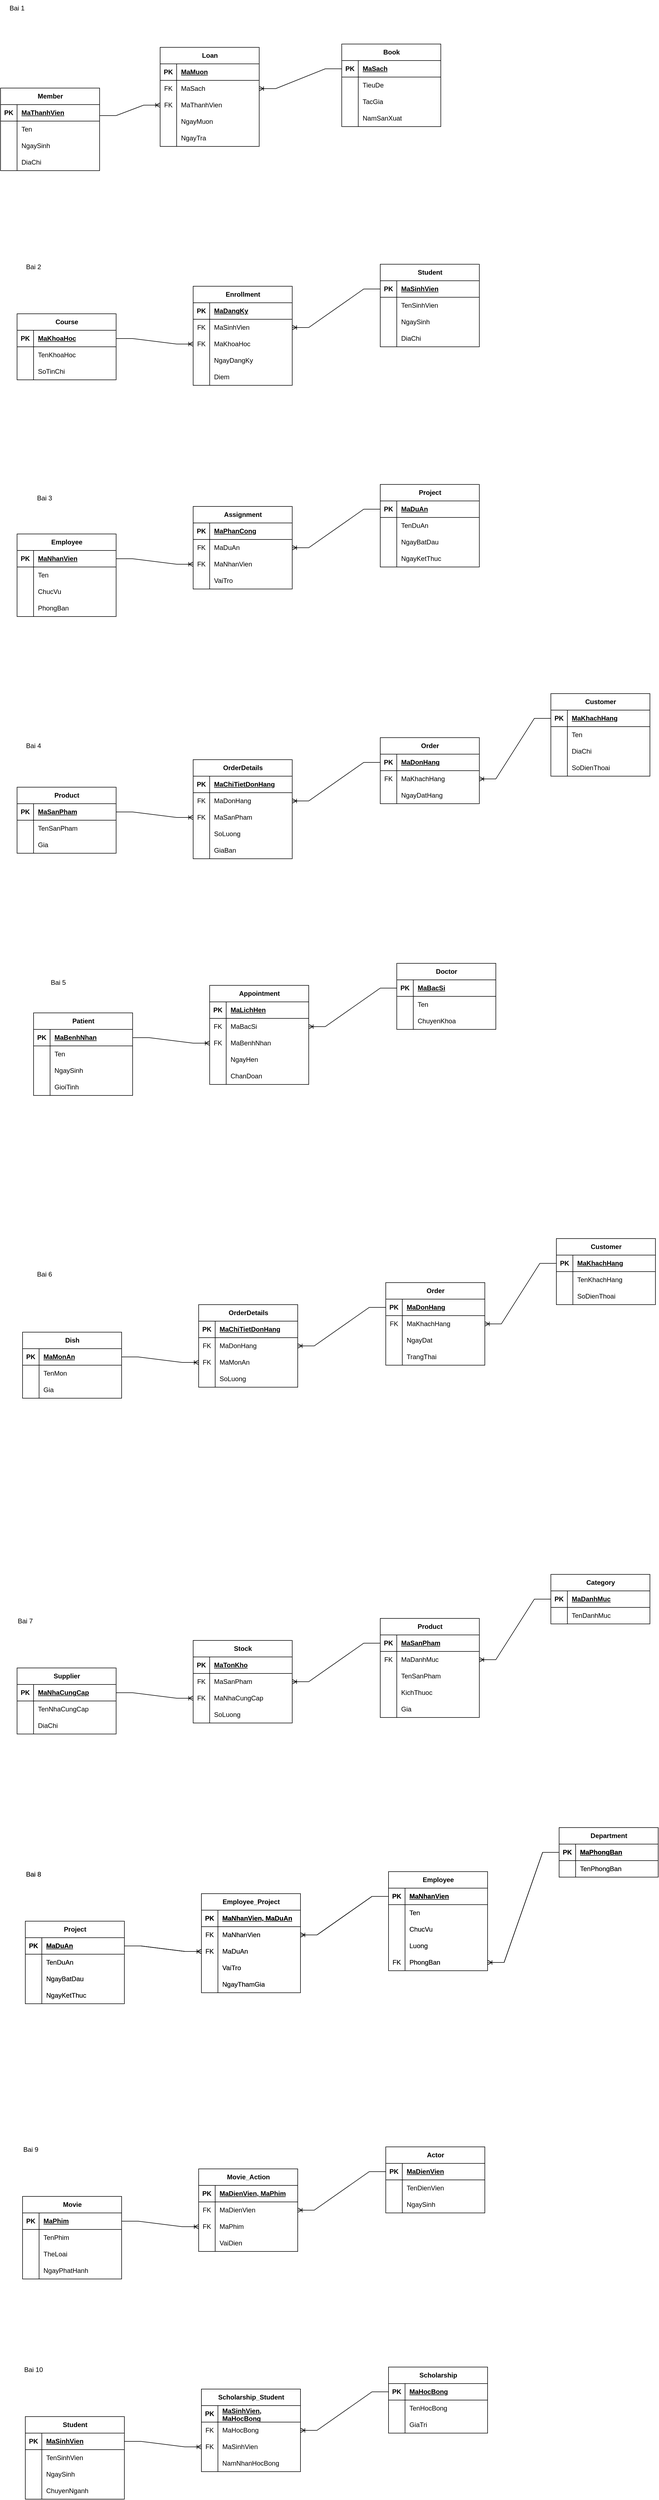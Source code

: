 <mxfile version="24.2.5" type="device">
  <diagram name="Page-1" id="OA9r03eU75PYZfeQ1N3Y">
    <mxGraphModel dx="1276" dy="606" grid="1" gridSize="10" guides="1" tooltips="1" connect="1" arrows="1" fold="1" page="1" pageScale="1" pageWidth="850" pageHeight="1100" math="0" shadow="0">
      <root>
        <mxCell id="0" />
        <mxCell id="1" parent="0" />
        <mxCell id="sGw3Lcb6kJA80P7QcGEG-1" value="Loan" style="shape=table;startSize=30;container=1;collapsible=1;childLayout=tableLayout;fixedRows=1;rowLines=0;fontStyle=1;align=center;resizeLast=1;html=1;" parent="1" vertex="1">
          <mxGeometry x="580" y="286" width="180" height="180" as="geometry" />
        </mxCell>
        <mxCell id="sGw3Lcb6kJA80P7QcGEG-2" value="" style="shape=tableRow;horizontal=0;startSize=0;swimlaneHead=0;swimlaneBody=0;fillColor=none;collapsible=0;dropTarget=0;points=[[0,0.5],[1,0.5]];portConstraint=eastwest;top=0;left=0;right=0;bottom=1;" parent="sGw3Lcb6kJA80P7QcGEG-1" vertex="1">
          <mxGeometry y="30" width="180" height="30" as="geometry" />
        </mxCell>
        <mxCell id="sGw3Lcb6kJA80P7QcGEG-3" value="PK" style="shape=partialRectangle;connectable=0;fillColor=none;top=0;left=0;bottom=0;right=0;fontStyle=1;overflow=hidden;whiteSpace=wrap;html=1;" parent="sGw3Lcb6kJA80P7QcGEG-2" vertex="1">
          <mxGeometry width="30" height="30" as="geometry">
            <mxRectangle width="30" height="30" as="alternateBounds" />
          </mxGeometry>
        </mxCell>
        <mxCell id="sGw3Lcb6kJA80P7QcGEG-4" value="MaMuon" style="shape=partialRectangle;connectable=0;fillColor=none;top=0;left=0;bottom=0;right=0;align=left;spacingLeft=6;fontStyle=5;overflow=hidden;whiteSpace=wrap;html=1;" parent="sGw3Lcb6kJA80P7QcGEG-2" vertex="1">
          <mxGeometry x="30" width="150" height="30" as="geometry">
            <mxRectangle width="150" height="30" as="alternateBounds" />
          </mxGeometry>
        </mxCell>
        <mxCell id="sGw3Lcb6kJA80P7QcGEG-5" value="" style="shape=tableRow;horizontal=0;startSize=0;swimlaneHead=0;swimlaneBody=0;fillColor=none;collapsible=0;dropTarget=0;points=[[0,0.5],[1,0.5]];portConstraint=eastwest;top=0;left=0;right=0;bottom=0;" parent="sGw3Lcb6kJA80P7QcGEG-1" vertex="1">
          <mxGeometry y="60" width="180" height="30" as="geometry" />
        </mxCell>
        <mxCell id="sGw3Lcb6kJA80P7QcGEG-6" value="FK" style="shape=partialRectangle;connectable=0;fillColor=none;top=0;left=0;bottom=0;right=0;editable=1;overflow=hidden;whiteSpace=wrap;html=1;" parent="sGw3Lcb6kJA80P7QcGEG-5" vertex="1">
          <mxGeometry width="30" height="30" as="geometry">
            <mxRectangle width="30" height="30" as="alternateBounds" />
          </mxGeometry>
        </mxCell>
        <mxCell id="sGw3Lcb6kJA80P7QcGEG-7" value="MaSach" style="shape=partialRectangle;connectable=0;fillColor=none;top=0;left=0;bottom=0;right=0;align=left;spacingLeft=6;overflow=hidden;whiteSpace=wrap;html=1;" parent="sGw3Lcb6kJA80P7QcGEG-5" vertex="1">
          <mxGeometry x="30" width="150" height="30" as="geometry">
            <mxRectangle width="150" height="30" as="alternateBounds" />
          </mxGeometry>
        </mxCell>
        <mxCell id="sGw3Lcb6kJA80P7QcGEG-8" value="" style="shape=tableRow;horizontal=0;startSize=0;swimlaneHead=0;swimlaneBody=0;fillColor=none;collapsible=0;dropTarget=0;points=[[0,0.5],[1,0.5]];portConstraint=eastwest;top=0;left=0;right=0;bottom=0;" parent="sGw3Lcb6kJA80P7QcGEG-1" vertex="1">
          <mxGeometry y="90" width="180" height="30" as="geometry" />
        </mxCell>
        <mxCell id="sGw3Lcb6kJA80P7QcGEG-9" value="FK" style="shape=partialRectangle;connectable=0;fillColor=none;top=0;left=0;bottom=0;right=0;editable=1;overflow=hidden;whiteSpace=wrap;html=1;" parent="sGw3Lcb6kJA80P7QcGEG-8" vertex="1">
          <mxGeometry width="30" height="30" as="geometry">
            <mxRectangle width="30" height="30" as="alternateBounds" />
          </mxGeometry>
        </mxCell>
        <mxCell id="sGw3Lcb6kJA80P7QcGEG-10" value="MaThanhVien" style="shape=partialRectangle;connectable=0;fillColor=none;top=0;left=0;bottom=0;right=0;align=left;spacingLeft=6;overflow=hidden;whiteSpace=wrap;html=1;" parent="sGw3Lcb6kJA80P7QcGEG-8" vertex="1">
          <mxGeometry x="30" width="150" height="30" as="geometry">
            <mxRectangle width="150" height="30" as="alternateBounds" />
          </mxGeometry>
        </mxCell>
        <mxCell id="sGw3Lcb6kJA80P7QcGEG-11" value="" style="shape=tableRow;horizontal=0;startSize=0;swimlaneHead=0;swimlaneBody=0;fillColor=none;collapsible=0;dropTarget=0;points=[[0,0.5],[1,0.5]];portConstraint=eastwest;top=0;left=0;right=0;bottom=0;" parent="sGw3Lcb6kJA80P7QcGEG-1" vertex="1">
          <mxGeometry y="120" width="180" height="30" as="geometry" />
        </mxCell>
        <mxCell id="sGw3Lcb6kJA80P7QcGEG-12" value="" style="shape=partialRectangle;connectable=0;fillColor=none;top=0;left=0;bottom=0;right=0;editable=1;overflow=hidden;whiteSpace=wrap;html=1;" parent="sGw3Lcb6kJA80P7QcGEG-11" vertex="1">
          <mxGeometry width="30" height="30" as="geometry">
            <mxRectangle width="30" height="30" as="alternateBounds" />
          </mxGeometry>
        </mxCell>
        <mxCell id="sGw3Lcb6kJA80P7QcGEG-13" value="NgayMuon" style="shape=partialRectangle;connectable=0;fillColor=none;top=0;left=0;bottom=0;right=0;align=left;spacingLeft=6;overflow=hidden;whiteSpace=wrap;html=1;" parent="sGw3Lcb6kJA80P7QcGEG-11" vertex="1">
          <mxGeometry x="30" width="150" height="30" as="geometry">
            <mxRectangle width="150" height="30" as="alternateBounds" />
          </mxGeometry>
        </mxCell>
        <mxCell id="sGw3Lcb6kJA80P7QcGEG-41" value="" style="shape=tableRow;horizontal=0;startSize=0;swimlaneHead=0;swimlaneBody=0;fillColor=none;collapsible=0;dropTarget=0;points=[[0,0.5],[1,0.5]];portConstraint=eastwest;top=0;left=0;right=0;bottom=0;" parent="sGw3Lcb6kJA80P7QcGEG-1" vertex="1">
          <mxGeometry y="150" width="180" height="30" as="geometry" />
        </mxCell>
        <mxCell id="sGw3Lcb6kJA80P7QcGEG-42" value="" style="shape=partialRectangle;connectable=0;fillColor=none;top=0;left=0;bottom=0;right=0;editable=1;overflow=hidden;whiteSpace=wrap;html=1;" parent="sGw3Lcb6kJA80P7QcGEG-41" vertex="1">
          <mxGeometry width="30" height="30" as="geometry">
            <mxRectangle width="30" height="30" as="alternateBounds" />
          </mxGeometry>
        </mxCell>
        <mxCell id="sGw3Lcb6kJA80P7QcGEG-43" value="NgayTra" style="shape=partialRectangle;connectable=0;fillColor=none;top=0;left=0;bottom=0;right=0;align=left;spacingLeft=6;overflow=hidden;whiteSpace=wrap;html=1;" parent="sGw3Lcb6kJA80P7QcGEG-41" vertex="1">
          <mxGeometry x="30" width="150" height="30" as="geometry">
            <mxRectangle width="150" height="30" as="alternateBounds" />
          </mxGeometry>
        </mxCell>
        <mxCell id="sGw3Lcb6kJA80P7QcGEG-14" value="Book" style="shape=table;startSize=30;container=1;collapsible=1;childLayout=tableLayout;fixedRows=1;rowLines=0;fontStyle=1;align=center;resizeLast=1;html=1;" parent="1" vertex="1">
          <mxGeometry x="910" y="280" width="180" height="150" as="geometry" />
        </mxCell>
        <mxCell id="sGw3Lcb6kJA80P7QcGEG-15" value="" style="shape=tableRow;horizontal=0;startSize=0;swimlaneHead=0;swimlaneBody=0;fillColor=none;collapsible=0;dropTarget=0;points=[[0,0.5],[1,0.5]];portConstraint=eastwest;top=0;left=0;right=0;bottom=1;" parent="sGw3Lcb6kJA80P7QcGEG-14" vertex="1">
          <mxGeometry y="30" width="180" height="30" as="geometry" />
        </mxCell>
        <mxCell id="sGw3Lcb6kJA80P7QcGEG-16" value="PK" style="shape=partialRectangle;connectable=0;fillColor=none;top=0;left=0;bottom=0;right=0;fontStyle=1;overflow=hidden;whiteSpace=wrap;html=1;" parent="sGw3Lcb6kJA80P7QcGEG-15" vertex="1">
          <mxGeometry width="30" height="30" as="geometry">
            <mxRectangle width="30" height="30" as="alternateBounds" />
          </mxGeometry>
        </mxCell>
        <mxCell id="sGw3Lcb6kJA80P7QcGEG-17" value="MaSach" style="shape=partialRectangle;connectable=0;fillColor=none;top=0;left=0;bottom=0;right=0;align=left;spacingLeft=6;fontStyle=5;overflow=hidden;whiteSpace=wrap;html=1;" parent="sGw3Lcb6kJA80P7QcGEG-15" vertex="1">
          <mxGeometry x="30" width="150" height="30" as="geometry">
            <mxRectangle width="150" height="30" as="alternateBounds" />
          </mxGeometry>
        </mxCell>
        <mxCell id="sGw3Lcb6kJA80P7QcGEG-18" value="" style="shape=tableRow;horizontal=0;startSize=0;swimlaneHead=0;swimlaneBody=0;fillColor=none;collapsible=0;dropTarget=0;points=[[0,0.5],[1,0.5]];portConstraint=eastwest;top=0;left=0;right=0;bottom=0;" parent="sGw3Lcb6kJA80P7QcGEG-14" vertex="1">
          <mxGeometry y="60" width="180" height="30" as="geometry" />
        </mxCell>
        <mxCell id="sGw3Lcb6kJA80P7QcGEG-19" value="" style="shape=partialRectangle;connectable=0;fillColor=none;top=0;left=0;bottom=0;right=0;editable=1;overflow=hidden;whiteSpace=wrap;html=1;" parent="sGw3Lcb6kJA80P7QcGEG-18" vertex="1">
          <mxGeometry width="30" height="30" as="geometry">
            <mxRectangle width="30" height="30" as="alternateBounds" />
          </mxGeometry>
        </mxCell>
        <mxCell id="sGw3Lcb6kJA80P7QcGEG-20" value="TieuDe" style="shape=partialRectangle;connectable=0;fillColor=none;top=0;left=0;bottom=0;right=0;align=left;spacingLeft=6;overflow=hidden;whiteSpace=wrap;html=1;" parent="sGw3Lcb6kJA80P7QcGEG-18" vertex="1">
          <mxGeometry x="30" width="150" height="30" as="geometry">
            <mxRectangle width="150" height="30" as="alternateBounds" />
          </mxGeometry>
        </mxCell>
        <mxCell id="sGw3Lcb6kJA80P7QcGEG-21" value="" style="shape=tableRow;horizontal=0;startSize=0;swimlaneHead=0;swimlaneBody=0;fillColor=none;collapsible=0;dropTarget=0;points=[[0,0.5],[1,0.5]];portConstraint=eastwest;top=0;left=0;right=0;bottom=0;" parent="sGw3Lcb6kJA80P7QcGEG-14" vertex="1">
          <mxGeometry y="90" width="180" height="30" as="geometry" />
        </mxCell>
        <mxCell id="sGw3Lcb6kJA80P7QcGEG-22" value="" style="shape=partialRectangle;connectable=0;fillColor=none;top=0;left=0;bottom=0;right=0;editable=1;overflow=hidden;whiteSpace=wrap;html=1;" parent="sGw3Lcb6kJA80P7QcGEG-21" vertex="1">
          <mxGeometry width="30" height="30" as="geometry">
            <mxRectangle width="30" height="30" as="alternateBounds" />
          </mxGeometry>
        </mxCell>
        <mxCell id="sGw3Lcb6kJA80P7QcGEG-23" value="TacGia" style="shape=partialRectangle;connectable=0;fillColor=none;top=0;left=0;bottom=0;right=0;align=left;spacingLeft=6;overflow=hidden;whiteSpace=wrap;html=1;" parent="sGw3Lcb6kJA80P7QcGEG-21" vertex="1">
          <mxGeometry x="30" width="150" height="30" as="geometry">
            <mxRectangle width="150" height="30" as="alternateBounds" />
          </mxGeometry>
        </mxCell>
        <mxCell id="sGw3Lcb6kJA80P7QcGEG-24" value="" style="shape=tableRow;horizontal=0;startSize=0;swimlaneHead=0;swimlaneBody=0;fillColor=none;collapsible=0;dropTarget=0;points=[[0,0.5],[1,0.5]];portConstraint=eastwest;top=0;left=0;right=0;bottom=0;" parent="sGw3Lcb6kJA80P7QcGEG-14" vertex="1">
          <mxGeometry y="120" width="180" height="30" as="geometry" />
        </mxCell>
        <mxCell id="sGw3Lcb6kJA80P7QcGEG-25" value="" style="shape=partialRectangle;connectable=0;fillColor=none;top=0;left=0;bottom=0;right=0;editable=1;overflow=hidden;whiteSpace=wrap;html=1;" parent="sGw3Lcb6kJA80P7QcGEG-24" vertex="1">
          <mxGeometry width="30" height="30" as="geometry">
            <mxRectangle width="30" height="30" as="alternateBounds" />
          </mxGeometry>
        </mxCell>
        <mxCell id="sGw3Lcb6kJA80P7QcGEG-26" value="NamSanXuat" style="shape=partialRectangle;connectable=0;fillColor=none;top=0;left=0;bottom=0;right=0;align=left;spacingLeft=6;overflow=hidden;whiteSpace=wrap;html=1;" parent="sGw3Lcb6kJA80P7QcGEG-24" vertex="1">
          <mxGeometry x="30" width="150" height="30" as="geometry">
            <mxRectangle width="150" height="30" as="alternateBounds" />
          </mxGeometry>
        </mxCell>
        <mxCell id="sGw3Lcb6kJA80P7QcGEG-27" value="Member" style="shape=table;startSize=30;container=1;collapsible=1;childLayout=tableLayout;fixedRows=1;rowLines=0;fontStyle=1;align=center;resizeLast=1;html=1;" parent="1" vertex="1">
          <mxGeometry x="290" y="360" width="180" height="150" as="geometry" />
        </mxCell>
        <mxCell id="sGw3Lcb6kJA80P7QcGEG-28" value="" style="shape=tableRow;horizontal=0;startSize=0;swimlaneHead=0;swimlaneBody=0;fillColor=none;collapsible=0;dropTarget=0;points=[[0,0.5],[1,0.5]];portConstraint=eastwest;top=0;left=0;right=0;bottom=1;" parent="sGw3Lcb6kJA80P7QcGEG-27" vertex="1">
          <mxGeometry y="30" width="180" height="30" as="geometry" />
        </mxCell>
        <mxCell id="sGw3Lcb6kJA80P7QcGEG-29" value="PK" style="shape=partialRectangle;connectable=0;fillColor=none;top=0;left=0;bottom=0;right=0;fontStyle=1;overflow=hidden;whiteSpace=wrap;html=1;" parent="sGw3Lcb6kJA80P7QcGEG-28" vertex="1">
          <mxGeometry width="30" height="30" as="geometry">
            <mxRectangle width="30" height="30" as="alternateBounds" />
          </mxGeometry>
        </mxCell>
        <mxCell id="sGw3Lcb6kJA80P7QcGEG-30" value="MaThanhVien" style="shape=partialRectangle;connectable=0;fillColor=none;top=0;left=0;bottom=0;right=0;align=left;spacingLeft=6;fontStyle=5;overflow=hidden;whiteSpace=wrap;html=1;" parent="sGw3Lcb6kJA80P7QcGEG-28" vertex="1">
          <mxGeometry x="30" width="150" height="30" as="geometry">
            <mxRectangle width="150" height="30" as="alternateBounds" />
          </mxGeometry>
        </mxCell>
        <mxCell id="sGw3Lcb6kJA80P7QcGEG-31" value="" style="shape=tableRow;horizontal=0;startSize=0;swimlaneHead=0;swimlaneBody=0;fillColor=none;collapsible=0;dropTarget=0;points=[[0,0.5],[1,0.5]];portConstraint=eastwest;top=0;left=0;right=0;bottom=0;" parent="sGw3Lcb6kJA80P7QcGEG-27" vertex="1">
          <mxGeometry y="60" width="180" height="30" as="geometry" />
        </mxCell>
        <mxCell id="sGw3Lcb6kJA80P7QcGEG-32" value="" style="shape=partialRectangle;connectable=0;fillColor=none;top=0;left=0;bottom=0;right=0;editable=1;overflow=hidden;whiteSpace=wrap;html=1;" parent="sGw3Lcb6kJA80P7QcGEG-31" vertex="1">
          <mxGeometry width="30" height="30" as="geometry">
            <mxRectangle width="30" height="30" as="alternateBounds" />
          </mxGeometry>
        </mxCell>
        <mxCell id="sGw3Lcb6kJA80P7QcGEG-33" value="Ten" style="shape=partialRectangle;connectable=0;fillColor=none;top=0;left=0;bottom=0;right=0;align=left;spacingLeft=6;overflow=hidden;whiteSpace=wrap;html=1;" parent="sGw3Lcb6kJA80P7QcGEG-31" vertex="1">
          <mxGeometry x="30" width="150" height="30" as="geometry">
            <mxRectangle width="150" height="30" as="alternateBounds" />
          </mxGeometry>
        </mxCell>
        <mxCell id="sGw3Lcb6kJA80P7QcGEG-34" value="" style="shape=tableRow;horizontal=0;startSize=0;swimlaneHead=0;swimlaneBody=0;fillColor=none;collapsible=0;dropTarget=0;points=[[0,0.5],[1,0.5]];portConstraint=eastwest;top=0;left=0;right=0;bottom=0;" parent="sGw3Lcb6kJA80P7QcGEG-27" vertex="1">
          <mxGeometry y="90" width="180" height="30" as="geometry" />
        </mxCell>
        <mxCell id="sGw3Lcb6kJA80P7QcGEG-35" value="" style="shape=partialRectangle;connectable=0;fillColor=none;top=0;left=0;bottom=0;right=0;editable=1;overflow=hidden;whiteSpace=wrap;html=1;" parent="sGw3Lcb6kJA80P7QcGEG-34" vertex="1">
          <mxGeometry width="30" height="30" as="geometry">
            <mxRectangle width="30" height="30" as="alternateBounds" />
          </mxGeometry>
        </mxCell>
        <mxCell id="sGw3Lcb6kJA80P7QcGEG-36" value="NgaySinh" style="shape=partialRectangle;connectable=0;fillColor=none;top=0;left=0;bottom=0;right=0;align=left;spacingLeft=6;overflow=hidden;whiteSpace=wrap;html=1;" parent="sGw3Lcb6kJA80P7QcGEG-34" vertex="1">
          <mxGeometry x="30" width="150" height="30" as="geometry">
            <mxRectangle width="150" height="30" as="alternateBounds" />
          </mxGeometry>
        </mxCell>
        <mxCell id="sGw3Lcb6kJA80P7QcGEG-37" value="" style="shape=tableRow;horizontal=0;startSize=0;swimlaneHead=0;swimlaneBody=0;fillColor=none;collapsible=0;dropTarget=0;points=[[0,0.5],[1,0.5]];portConstraint=eastwest;top=0;left=0;right=0;bottom=0;" parent="sGw3Lcb6kJA80P7QcGEG-27" vertex="1">
          <mxGeometry y="120" width="180" height="30" as="geometry" />
        </mxCell>
        <mxCell id="sGw3Lcb6kJA80P7QcGEG-38" value="" style="shape=partialRectangle;connectable=0;fillColor=none;top=0;left=0;bottom=0;right=0;editable=1;overflow=hidden;whiteSpace=wrap;html=1;" parent="sGw3Lcb6kJA80P7QcGEG-37" vertex="1">
          <mxGeometry width="30" height="30" as="geometry">
            <mxRectangle width="30" height="30" as="alternateBounds" />
          </mxGeometry>
        </mxCell>
        <mxCell id="sGw3Lcb6kJA80P7QcGEG-39" value="DiaChi" style="shape=partialRectangle;connectable=0;fillColor=none;top=0;left=0;bottom=0;right=0;align=left;spacingLeft=6;overflow=hidden;whiteSpace=wrap;html=1;" parent="sGw3Lcb6kJA80P7QcGEG-37" vertex="1">
          <mxGeometry x="30" width="150" height="30" as="geometry">
            <mxRectangle width="150" height="30" as="alternateBounds" />
          </mxGeometry>
        </mxCell>
        <mxCell id="sGw3Lcb6kJA80P7QcGEG-54" value="" style="edgeStyle=entityRelationEdgeStyle;fontSize=12;html=1;endArrow=ERoneToMany;rounded=0;" parent="1" target="sGw3Lcb6kJA80P7QcGEG-8" edge="1">
          <mxGeometry width="100" height="100" relative="1" as="geometry">
            <mxPoint x="470" y="410" as="sourcePoint" />
            <mxPoint x="570" y="310" as="targetPoint" />
          </mxGeometry>
        </mxCell>
        <mxCell id="sGw3Lcb6kJA80P7QcGEG-55" value="" style="edgeStyle=entityRelationEdgeStyle;fontSize=12;html=1;endArrow=ERoneToMany;rounded=0;exitX=0;exitY=0.5;exitDx=0;exitDy=0;" parent="1" source="sGw3Lcb6kJA80P7QcGEG-15" target="sGw3Lcb6kJA80P7QcGEG-5" edge="1">
          <mxGeometry width="100" height="100" relative="1" as="geometry">
            <mxPoint x="810" y="490" as="sourcePoint" />
            <mxPoint x="910" y="390" as="targetPoint" />
          </mxGeometry>
        </mxCell>
        <mxCell id="sGw3Lcb6kJA80P7QcGEG-56" value="Student" style="shape=table;startSize=30;container=1;collapsible=1;childLayout=tableLayout;fixedRows=1;rowLines=0;fontStyle=1;align=center;resizeLast=1;html=1;" parent="1" vertex="1">
          <mxGeometry x="980" y="680" width="180" height="150" as="geometry" />
        </mxCell>
        <mxCell id="sGw3Lcb6kJA80P7QcGEG-57" value="" style="shape=tableRow;horizontal=0;startSize=0;swimlaneHead=0;swimlaneBody=0;fillColor=none;collapsible=0;dropTarget=0;points=[[0,0.5],[1,0.5]];portConstraint=eastwest;top=0;left=0;right=0;bottom=1;" parent="sGw3Lcb6kJA80P7QcGEG-56" vertex="1">
          <mxGeometry y="30" width="180" height="30" as="geometry" />
        </mxCell>
        <mxCell id="sGw3Lcb6kJA80P7QcGEG-58" value="PK" style="shape=partialRectangle;connectable=0;fillColor=none;top=0;left=0;bottom=0;right=0;fontStyle=1;overflow=hidden;whiteSpace=wrap;html=1;" parent="sGw3Lcb6kJA80P7QcGEG-57" vertex="1">
          <mxGeometry width="30" height="30" as="geometry">
            <mxRectangle width="30" height="30" as="alternateBounds" />
          </mxGeometry>
        </mxCell>
        <mxCell id="sGw3Lcb6kJA80P7QcGEG-59" value="MaSinhVien" style="shape=partialRectangle;connectable=0;fillColor=none;top=0;left=0;bottom=0;right=0;align=left;spacingLeft=6;fontStyle=5;overflow=hidden;whiteSpace=wrap;html=1;" parent="sGw3Lcb6kJA80P7QcGEG-57" vertex="1">
          <mxGeometry x="30" width="150" height="30" as="geometry">
            <mxRectangle width="150" height="30" as="alternateBounds" />
          </mxGeometry>
        </mxCell>
        <mxCell id="sGw3Lcb6kJA80P7QcGEG-60" value="" style="shape=tableRow;horizontal=0;startSize=0;swimlaneHead=0;swimlaneBody=0;fillColor=none;collapsible=0;dropTarget=0;points=[[0,0.5],[1,0.5]];portConstraint=eastwest;top=0;left=0;right=0;bottom=0;" parent="sGw3Lcb6kJA80P7QcGEG-56" vertex="1">
          <mxGeometry y="60" width="180" height="30" as="geometry" />
        </mxCell>
        <mxCell id="sGw3Lcb6kJA80P7QcGEG-61" value="" style="shape=partialRectangle;connectable=0;fillColor=none;top=0;left=0;bottom=0;right=0;editable=1;overflow=hidden;whiteSpace=wrap;html=1;" parent="sGw3Lcb6kJA80P7QcGEG-60" vertex="1">
          <mxGeometry width="30" height="30" as="geometry">
            <mxRectangle width="30" height="30" as="alternateBounds" />
          </mxGeometry>
        </mxCell>
        <mxCell id="sGw3Lcb6kJA80P7QcGEG-62" value="TenSinhVien" style="shape=partialRectangle;connectable=0;fillColor=none;top=0;left=0;bottom=0;right=0;align=left;spacingLeft=6;overflow=hidden;whiteSpace=wrap;html=1;" parent="sGw3Lcb6kJA80P7QcGEG-60" vertex="1">
          <mxGeometry x="30" width="150" height="30" as="geometry">
            <mxRectangle width="150" height="30" as="alternateBounds" />
          </mxGeometry>
        </mxCell>
        <mxCell id="sGw3Lcb6kJA80P7QcGEG-63" value="" style="shape=tableRow;horizontal=0;startSize=0;swimlaneHead=0;swimlaneBody=0;fillColor=none;collapsible=0;dropTarget=0;points=[[0,0.5],[1,0.5]];portConstraint=eastwest;top=0;left=0;right=0;bottom=0;" parent="sGw3Lcb6kJA80P7QcGEG-56" vertex="1">
          <mxGeometry y="90" width="180" height="30" as="geometry" />
        </mxCell>
        <mxCell id="sGw3Lcb6kJA80P7QcGEG-64" value="" style="shape=partialRectangle;connectable=0;fillColor=none;top=0;left=0;bottom=0;right=0;editable=1;overflow=hidden;whiteSpace=wrap;html=1;" parent="sGw3Lcb6kJA80P7QcGEG-63" vertex="1">
          <mxGeometry width="30" height="30" as="geometry">
            <mxRectangle width="30" height="30" as="alternateBounds" />
          </mxGeometry>
        </mxCell>
        <mxCell id="sGw3Lcb6kJA80P7QcGEG-65" value="NgaySinh" style="shape=partialRectangle;connectable=0;fillColor=none;top=0;left=0;bottom=0;right=0;align=left;spacingLeft=6;overflow=hidden;whiteSpace=wrap;html=1;" parent="sGw3Lcb6kJA80P7QcGEG-63" vertex="1">
          <mxGeometry x="30" width="150" height="30" as="geometry">
            <mxRectangle width="150" height="30" as="alternateBounds" />
          </mxGeometry>
        </mxCell>
        <mxCell id="sGw3Lcb6kJA80P7QcGEG-66" value="" style="shape=tableRow;horizontal=0;startSize=0;swimlaneHead=0;swimlaneBody=0;fillColor=none;collapsible=0;dropTarget=0;points=[[0,0.5],[1,0.5]];portConstraint=eastwest;top=0;left=0;right=0;bottom=0;" parent="sGw3Lcb6kJA80P7QcGEG-56" vertex="1">
          <mxGeometry y="120" width="180" height="30" as="geometry" />
        </mxCell>
        <mxCell id="sGw3Lcb6kJA80P7QcGEG-67" value="" style="shape=partialRectangle;connectable=0;fillColor=none;top=0;left=0;bottom=0;right=0;editable=1;overflow=hidden;whiteSpace=wrap;html=1;" parent="sGw3Lcb6kJA80P7QcGEG-66" vertex="1">
          <mxGeometry width="30" height="30" as="geometry">
            <mxRectangle width="30" height="30" as="alternateBounds" />
          </mxGeometry>
        </mxCell>
        <mxCell id="sGw3Lcb6kJA80P7QcGEG-68" value="DiaChi" style="shape=partialRectangle;connectable=0;fillColor=none;top=0;left=0;bottom=0;right=0;align=left;spacingLeft=6;overflow=hidden;whiteSpace=wrap;html=1;" parent="sGw3Lcb6kJA80P7QcGEG-66" vertex="1">
          <mxGeometry x="30" width="150" height="30" as="geometry">
            <mxRectangle width="150" height="30" as="alternateBounds" />
          </mxGeometry>
        </mxCell>
        <mxCell id="sGw3Lcb6kJA80P7QcGEG-69" value="Course" style="shape=table;startSize=30;container=1;collapsible=1;childLayout=tableLayout;fixedRows=1;rowLines=0;fontStyle=1;align=center;resizeLast=1;html=1;" parent="1" vertex="1">
          <mxGeometry x="320" y="770" width="180" height="120" as="geometry" />
        </mxCell>
        <mxCell id="sGw3Lcb6kJA80P7QcGEG-70" value="" style="shape=tableRow;horizontal=0;startSize=0;swimlaneHead=0;swimlaneBody=0;fillColor=none;collapsible=0;dropTarget=0;points=[[0,0.5],[1,0.5]];portConstraint=eastwest;top=0;left=0;right=0;bottom=1;" parent="sGw3Lcb6kJA80P7QcGEG-69" vertex="1">
          <mxGeometry y="30" width="180" height="30" as="geometry" />
        </mxCell>
        <mxCell id="sGw3Lcb6kJA80P7QcGEG-71" value="PK" style="shape=partialRectangle;connectable=0;fillColor=none;top=0;left=0;bottom=0;right=0;fontStyle=1;overflow=hidden;whiteSpace=wrap;html=1;" parent="sGw3Lcb6kJA80P7QcGEG-70" vertex="1">
          <mxGeometry width="30" height="30" as="geometry">
            <mxRectangle width="30" height="30" as="alternateBounds" />
          </mxGeometry>
        </mxCell>
        <mxCell id="sGw3Lcb6kJA80P7QcGEG-72" value="MaKhoaHoc" style="shape=partialRectangle;connectable=0;fillColor=none;top=0;left=0;bottom=0;right=0;align=left;spacingLeft=6;fontStyle=5;overflow=hidden;whiteSpace=wrap;html=1;" parent="sGw3Lcb6kJA80P7QcGEG-70" vertex="1">
          <mxGeometry x="30" width="150" height="30" as="geometry">
            <mxRectangle width="150" height="30" as="alternateBounds" />
          </mxGeometry>
        </mxCell>
        <mxCell id="sGw3Lcb6kJA80P7QcGEG-73" value="" style="shape=tableRow;horizontal=0;startSize=0;swimlaneHead=0;swimlaneBody=0;fillColor=none;collapsible=0;dropTarget=0;points=[[0,0.5],[1,0.5]];portConstraint=eastwest;top=0;left=0;right=0;bottom=0;" parent="sGw3Lcb6kJA80P7QcGEG-69" vertex="1">
          <mxGeometry y="60" width="180" height="30" as="geometry" />
        </mxCell>
        <mxCell id="sGw3Lcb6kJA80P7QcGEG-74" value="" style="shape=partialRectangle;connectable=0;fillColor=none;top=0;left=0;bottom=0;right=0;editable=1;overflow=hidden;whiteSpace=wrap;html=1;" parent="sGw3Lcb6kJA80P7QcGEG-73" vertex="1">
          <mxGeometry width="30" height="30" as="geometry">
            <mxRectangle width="30" height="30" as="alternateBounds" />
          </mxGeometry>
        </mxCell>
        <mxCell id="sGw3Lcb6kJA80P7QcGEG-75" value="TenKhoaHoc" style="shape=partialRectangle;connectable=0;fillColor=none;top=0;left=0;bottom=0;right=0;align=left;spacingLeft=6;overflow=hidden;whiteSpace=wrap;html=1;" parent="sGw3Lcb6kJA80P7QcGEG-73" vertex="1">
          <mxGeometry x="30" width="150" height="30" as="geometry">
            <mxRectangle width="150" height="30" as="alternateBounds" />
          </mxGeometry>
        </mxCell>
        <mxCell id="sGw3Lcb6kJA80P7QcGEG-76" value="" style="shape=tableRow;horizontal=0;startSize=0;swimlaneHead=0;swimlaneBody=0;fillColor=none;collapsible=0;dropTarget=0;points=[[0,0.5],[1,0.5]];portConstraint=eastwest;top=0;left=0;right=0;bottom=0;" parent="sGw3Lcb6kJA80P7QcGEG-69" vertex="1">
          <mxGeometry y="90" width="180" height="30" as="geometry" />
        </mxCell>
        <mxCell id="sGw3Lcb6kJA80P7QcGEG-77" value="" style="shape=partialRectangle;connectable=0;fillColor=none;top=0;left=0;bottom=0;right=0;editable=1;overflow=hidden;whiteSpace=wrap;html=1;" parent="sGw3Lcb6kJA80P7QcGEG-76" vertex="1">
          <mxGeometry width="30" height="30" as="geometry">
            <mxRectangle width="30" height="30" as="alternateBounds" />
          </mxGeometry>
        </mxCell>
        <mxCell id="sGw3Lcb6kJA80P7QcGEG-78" value="SoTinChi" style="shape=partialRectangle;connectable=0;fillColor=none;top=0;left=0;bottom=0;right=0;align=left;spacingLeft=6;overflow=hidden;whiteSpace=wrap;html=1;" parent="sGw3Lcb6kJA80P7QcGEG-76" vertex="1">
          <mxGeometry x="30" width="150" height="30" as="geometry">
            <mxRectangle width="150" height="30" as="alternateBounds" />
          </mxGeometry>
        </mxCell>
        <mxCell id="sGw3Lcb6kJA80P7QcGEG-82" value="Enrollment" style="shape=table;startSize=30;container=1;collapsible=1;childLayout=tableLayout;fixedRows=1;rowLines=0;fontStyle=1;align=center;resizeLast=1;html=1;" parent="1" vertex="1">
          <mxGeometry x="640" y="720" width="180" height="180" as="geometry" />
        </mxCell>
        <mxCell id="sGw3Lcb6kJA80P7QcGEG-83" value="" style="shape=tableRow;horizontal=0;startSize=0;swimlaneHead=0;swimlaneBody=0;fillColor=none;collapsible=0;dropTarget=0;points=[[0,0.5],[1,0.5]];portConstraint=eastwest;top=0;left=0;right=0;bottom=1;" parent="sGw3Lcb6kJA80P7QcGEG-82" vertex="1">
          <mxGeometry y="30" width="180" height="30" as="geometry" />
        </mxCell>
        <mxCell id="sGw3Lcb6kJA80P7QcGEG-84" value="PK" style="shape=partialRectangle;connectable=0;fillColor=none;top=0;left=0;bottom=0;right=0;fontStyle=1;overflow=hidden;whiteSpace=wrap;html=1;" parent="sGw3Lcb6kJA80P7QcGEG-83" vertex="1">
          <mxGeometry width="30" height="30" as="geometry">
            <mxRectangle width="30" height="30" as="alternateBounds" />
          </mxGeometry>
        </mxCell>
        <mxCell id="sGw3Lcb6kJA80P7QcGEG-85" value="MaDangKy" style="shape=partialRectangle;connectable=0;fillColor=none;top=0;left=0;bottom=0;right=0;align=left;spacingLeft=6;fontStyle=5;overflow=hidden;whiteSpace=wrap;html=1;" parent="sGw3Lcb6kJA80P7QcGEG-83" vertex="1">
          <mxGeometry x="30" width="150" height="30" as="geometry">
            <mxRectangle width="150" height="30" as="alternateBounds" />
          </mxGeometry>
        </mxCell>
        <mxCell id="sGw3Lcb6kJA80P7QcGEG-86" value="" style="shape=tableRow;horizontal=0;startSize=0;swimlaneHead=0;swimlaneBody=0;fillColor=none;collapsible=0;dropTarget=0;points=[[0,0.5],[1,0.5]];portConstraint=eastwest;top=0;left=0;right=0;bottom=0;" parent="sGw3Lcb6kJA80P7QcGEG-82" vertex="1">
          <mxGeometry y="60" width="180" height="30" as="geometry" />
        </mxCell>
        <mxCell id="sGw3Lcb6kJA80P7QcGEG-87" value="FK" style="shape=partialRectangle;connectable=0;fillColor=none;top=0;left=0;bottom=0;right=0;editable=1;overflow=hidden;whiteSpace=wrap;html=1;" parent="sGw3Lcb6kJA80P7QcGEG-86" vertex="1">
          <mxGeometry width="30" height="30" as="geometry">
            <mxRectangle width="30" height="30" as="alternateBounds" />
          </mxGeometry>
        </mxCell>
        <mxCell id="sGw3Lcb6kJA80P7QcGEG-88" value="MaSinhVien" style="shape=partialRectangle;connectable=0;fillColor=none;top=0;left=0;bottom=0;right=0;align=left;spacingLeft=6;overflow=hidden;whiteSpace=wrap;html=1;" parent="sGw3Lcb6kJA80P7QcGEG-86" vertex="1">
          <mxGeometry x="30" width="150" height="30" as="geometry">
            <mxRectangle width="150" height="30" as="alternateBounds" />
          </mxGeometry>
        </mxCell>
        <mxCell id="sGw3Lcb6kJA80P7QcGEG-89" value="" style="shape=tableRow;horizontal=0;startSize=0;swimlaneHead=0;swimlaneBody=0;fillColor=none;collapsible=0;dropTarget=0;points=[[0,0.5],[1,0.5]];portConstraint=eastwest;top=0;left=0;right=0;bottom=0;" parent="sGw3Lcb6kJA80P7QcGEG-82" vertex="1">
          <mxGeometry y="90" width="180" height="30" as="geometry" />
        </mxCell>
        <mxCell id="sGw3Lcb6kJA80P7QcGEG-90" value="FK" style="shape=partialRectangle;connectable=0;fillColor=none;top=0;left=0;bottom=0;right=0;editable=1;overflow=hidden;whiteSpace=wrap;html=1;" parent="sGw3Lcb6kJA80P7QcGEG-89" vertex="1">
          <mxGeometry width="30" height="30" as="geometry">
            <mxRectangle width="30" height="30" as="alternateBounds" />
          </mxGeometry>
        </mxCell>
        <mxCell id="sGw3Lcb6kJA80P7QcGEG-91" value="MaKhoaHoc" style="shape=partialRectangle;connectable=0;fillColor=none;top=0;left=0;bottom=0;right=0;align=left;spacingLeft=6;overflow=hidden;whiteSpace=wrap;html=1;" parent="sGw3Lcb6kJA80P7QcGEG-89" vertex="1">
          <mxGeometry x="30" width="150" height="30" as="geometry">
            <mxRectangle width="150" height="30" as="alternateBounds" />
          </mxGeometry>
        </mxCell>
        <mxCell id="sGw3Lcb6kJA80P7QcGEG-92" value="" style="shape=tableRow;horizontal=0;startSize=0;swimlaneHead=0;swimlaneBody=0;fillColor=none;collapsible=0;dropTarget=0;points=[[0,0.5],[1,0.5]];portConstraint=eastwest;top=0;left=0;right=0;bottom=0;" parent="sGw3Lcb6kJA80P7QcGEG-82" vertex="1">
          <mxGeometry y="120" width="180" height="30" as="geometry" />
        </mxCell>
        <mxCell id="sGw3Lcb6kJA80P7QcGEG-93" value="" style="shape=partialRectangle;connectable=0;fillColor=none;top=0;left=0;bottom=0;right=0;editable=1;overflow=hidden;whiteSpace=wrap;html=1;" parent="sGw3Lcb6kJA80P7QcGEG-92" vertex="1">
          <mxGeometry width="30" height="30" as="geometry">
            <mxRectangle width="30" height="30" as="alternateBounds" />
          </mxGeometry>
        </mxCell>
        <mxCell id="sGw3Lcb6kJA80P7QcGEG-94" value="NgayDangKy" style="shape=partialRectangle;connectable=0;fillColor=none;top=0;left=0;bottom=0;right=0;align=left;spacingLeft=6;overflow=hidden;whiteSpace=wrap;html=1;" parent="sGw3Lcb6kJA80P7QcGEG-92" vertex="1">
          <mxGeometry x="30" width="150" height="30" as="geometry">
            <mxRectangle width="150" height="30" as="alternateBounds" />
          </mxGeometry>
        </mxCell>
        <mxCell id="sGw3Lcb6kJA80P7QcGEG-95" value="" style="shape=tableRow;horizontal=0;startSize=0;swimlaneHead=0;swimlaneBody=0;fillColor=none;collapsible=0;dropTarget=0;points=[[0,0.5],[1,0.5]];portConstraint=eastwest;top=0;left=0;right=0;bottom=0;" parent="sGw3Lcb6kJA80P7QcGEG-82" vertex="1">
          <mxGeometry y="150" width="180" height="30" as="geometry" />
        </mxCell>
        <mxCell id="sGw3Lcb6kJA80P7QcGEG-96" value="" style="shape=partialRectangle;connectable=0;fillColor=none;top=0;left=0;bottom=0;right=0;editable=1;overflow=hidden;whiteSpace=wrap;html=1;" parent="sGw3Lcb6kJA80P7QcGEG-95" vertex="1">
          <mxGeometry width="30" height="30" as="geometry">
            <mxRectangle width="30" height="30" as="alternateBounds" />
          </mxGeometry>
        </mxCell>
        <mxCell id="sGw3Lcb6kJA80P7QcGEG-97" value="Diem" style="shape=partialRectangle;connectable=0;fillColor=none;top=0;left=0;bottom=0;right=0;align=left;spacingLeft=6;overflow=hidden;whiteSpace=wrap;html=1;" parent="sGw3Lcb6kJA80P7QcGEG-95" vertex="1">
          <mxGeometry x="30" width="150" height="30" as="geometry">
            <mxRectangle width="150" height="30" as="alternateBounds" />
          </mxGeometry>
        </mxCell>
        <mxCell id="sGw3Lcb6kJA80P7QcGEG-98" value="" style="edgeStyle=entityRelationEdgeStyle;fontSize=12;html=1;endArrow=ERoneToMany;rounded=0;exitX=1;exitY=0.5;exitDx=0;exitDy=0;" parent="1" source="sGw3Lcb6kJA80P7QcGEG-70" target="sGw3Lcb6kJA80P7QcGEG-89" edge="1">
          <mxGeometry width="100" height="100" relative="1" as="geometry">
            <mxPoint x="520" y="810" as="sourcePoint" />
            <mxPoint x="620" y="710" as="targetPoint" />
          </mxGeometry>
        </mxCell>
        <mxCell id="sGw3Lcb6kJA80P7QcGEG-99" value="" style="edgeStyle=entityRelationEdgeStyle;fontSize=12;html=1;endArrow=ERoneToMany;rounded=0;exitX=0;exitY=0.5;exitDx=0;exitDy=0;" parent="1" source="sGw3Lcb6kJA80P7QcGEG-57" target="sGw3Lcb6kJA80P7QcGEG-86" edge="1">
          <mxGeometry width="100" height="100" relative="1" as="geometry">
            <mxPoint x="850" y="730" as="sourcePoint" />
            <mxPoint x="950" y="630" as="targetPoint" />
          </mxGeometry>
        </mxCell>
        <mxCell id="sGw3Lcb6kJA80P7QcGEG-113" value="Project" style="shape=table;startSize=30;container=1;collapsible=1;childLayout=tableLayout;fixedRows=1;rowLines=0;fontStyle=1;align=center;resizeLast=1;html=1;" parent="1" vertex="1">
          <mxGeometry x="980" y="1080" width="180" height="150" as="geometry" />
        </mxCell>
        <mxCell id="sGw3Lcb6kJA80P7QcGEG-114" value="" style="shape=tableRow;horizontal=0;startSize=0;swimlaneHead=0;swimlaneBody=0;fillColor=none;collapsible=0;dropTarget=0;points=[[0,0.5],[1,0.5]];portConstraint=eastwest;top=0;left=0;right=0;bottom=1;" parent="sGw3Lcb6kJA80P7QcGEG-113" vertex="1">
          <mxGeometry y="30" width="180" height="30" as="geometry" />
        </mxCell>
        <mxCell id="sGw3Lcb6kJA80P7QcGEG-115" value="PK" style="shape=partialRectangle;connectable=0;fillColor=none;top=0;left=0;bottom=0;right=0;fontStyle=1;overflow=hidden;whiteSpace=wrap;html=1;" parent="sGw3Lcb6kJA80P7QcGEG-114" vertex="1">
          <mxGeometry width="30" height="30" as="geometry">
            <mxRectangle width="30" height="30" as="alternateBounds" />
          </mxGeometry>
        </mxCell>
        <mxCell id="sGw3Lcb6kJA80P7QcGEG-116" value="MaDuAn" style="shape=partialRectangle;connectable=0;fillColor=none;top=0;left=0;bottom=0;right=0;align=left;spacingLeft=6;fontStyle=5;overflow=hidden;whiteSpace=wrap;html=1;" parent="sGw3Lcb6kJA80P7QcGEG-114" vertex="1">
          <mxGeometry x="30" width="150" height="30" as="geometry">
            <mxRectangle width="150" height="30" as="alternateBounds" />
          </mxGeometry>
        </mxCell>
        <mxCell id="sGw3Lcb6kJA80P7QcGEG-117" value="" style="shape=tableRow;horizontal=0;startSize=0;swimlaneHead=0;swimlaneBody=0;fillColor=none;collapsible=0;dropTarget=0;points=[[0,0.5],[1,0.5]];portConstraint=eastwest;top=0;left=0;right=0;bottom=0;" parent="sGw3Lcb6kJA80P7QcGEG-113" vertex="1">
          <mxGeometry y="60" width="180" height="30" as="geometry" />
        </mxCell>
        <mxCell id="sGw3Lcb6kJA80P7QcGEG-118" value="" style="shape=partialRectangle;connectable=0;fillColor=none;top=0;left=0;bottom=0;right=0;editable=1;overflow=hidden;whiteSpace=wrap;html=1;" parent="sGw3Lcb6kJA80P7QcGEG-117" vertex="1">
          <mxGeometry width="30" height="30" as="geometry">
            <mxRectangle width="30" height="30" as="alternateBounds" />
          </mxGeometry>
        </mxCell>
        <mxCell id="sGw3Lcb6kJA80P7QcGEG-119" value="TenDuAn" style="shape=partialRectangle;connectable=0;fillColor=none;top=0;left=0;bottom=0;right=0;align=left;spacingLeft=6;overflow=hidden;whiteSpace=wrap;html=1;" parent="sGw3Lcb6kJA80P7QcGEG-117" vertex="1">
          <mxGeometry x="30" width="150" height="30" as="geometry">
            <mxRectangle width="150" height="30" as="alternateBounds" />
          </mxGeometry>
        </mxCell>
        <mxCell id="sGw3Lcb6kJA80P7QcGEG-120" value="" style="shape=tableRow;horizontal=0;startSize=0;swimlaneHead=0;swimlaneBody=0;fillColor=none;collapsible=0;dropTarget=0;points=[[0,0.5],[1,0.5]];portConstraint=eastwest;top=0;left=0;right=0;bottom=0;" parent="sGw3Lcb6kJA80P7QcGEG-113" vertex="1">
          <mxGeometry y="90" width="180" height="30" as="geometry" />
        </mxCell>
        <mxCell id="sGw3Lcb6kJA80P7QcGEG-121" value="" style="shape=partialRectangle;connectable=0;fillColor=none;top=0;left=0;bottom=0;right=0;editable=1;overflow=hidden;whiteSpace=wrap;html=1;" parent="sGw3Lcb6kJA80P7QcGEG-120" vertex="1">
          <mxGeometry width="30" height="30" as="geometry">
            <mxRectangle width="30" height="30" as="alternateBounds" />
          </mxGeometry>
        </mxCell>
        <mxCell id="sGw3Lcb6kJA80P7QcGEG-122" value="NgayBatDau" style="shape=partialRectangle;connectable=0;fillColor=none;top=0;left=0;bottom=0;right=0;align=left;spacingLeft=6;overflow=hidden;whiteSpace=wrap;html=1;" parent="sGw3Lcb6kJA80P7QcGEG-120" vertex="1">
          <mxGeometry x="30" width="150" height="30" as="geometry">
            <mxRectangle width="150" height="30" as="alternateBounds" />
          </mxGeometry>
        </mxCell>
        <mxCell id="sGw3Lcb6kJA80P7QcGEG-123" value="" style="shape=tableRow;horizontal=0;startSize=0;swimlaneHead=0;swimlaneBody=0;fillColor=none;collapsible=0;dropTarget=0;points=[[0,0.5],[1,0.5]];portConstraint=eastwest;top=0;left=0;right=0;bottom=0;" parent="sGw3Lcb6kJA80P7QcGEG-113" vertex="1">
          <mxGeometry y="120" width="180" height="30" as="geometry" />
        </mxCell>
        <mxCell id="sGw3Lcb6kJA80P7QcGEG-124" value="" style="shape=partialRectangle;connectable=0;fillColor=none;top=0;left=0;bottom=0;right=0;editable=1;overflow=hidden;whiteSpace=wrap;html=1;" parent="sGw3Lcb6kJA80P7QcGEG-123" vertex="1">
          <mxGeometry width="30" height="30" as="geometry">
            <mxRectangle width="30" height="30" as="alternateBounds" />
          </mxGeometry>
        </mxCell>
        <mxCell id="sGw3Lcb6kJA80P7QcGEG-125" value="NgayKetThuc" style="shape=partialRectangle;connectable=0;fillColor=none;top=0;left=0;bottom=0;right=0;align=left;spacingLeft=6;overflow=hidden;whiteSpace=wrap;html=1;" parent="sGw3Lcb6kJA80P7QcGEG-123" vertex="1">
          <mxGeometry x="30" width="150" height="30" as="geometry">
            <mxRectangle width="150" height="30" as="alternateBounds" />
          </mxGeometry>
        </mxCell>
        <mxCell id="sGw3Lcb6kJA80P7QcGEG-126" value="Employee" style="shape=table;startSize=30;container=1;collapsible=1;childLayout=tableLayout;fixedRows=1;rowLines=0;fontStyle=1;align=center;resizeLast=1;html=1;" parent="1" vertex="1">
          <mxGeometry x="320" y="1170" width="180" height="150" as="geometry" />
        </mxCell>
        <mxCell id="sGw3Lcb6kJA80P7QcGEG-127" value="" style="shape=tableRow;horizontal=0;startSize=0;swimlaneHead=0;swimlaneBody=0;fillColor=none;collapsible=0;dropTarget=0;points=[[0,0.5],[1,0.5]];portConstraint=eastwest;top=0;left=0;right=0;bottom=1;" parent="sGw3Lcb6kJA80P7QcGEG-126" vertex="1">
          <mxGeometry y="30" width="180" height="30" as="geometry" />
        </mxCell>
        <mxCell id="sGw3Lcb6kJA80P7QcGEG-128" value="PK" style="shape=partialRectangle;connectable=0;fillColor=none;top=0;left=0;bottom=0;right=0;fontStyle=1;overflow=hidden;whiteSpace=wrap;html=1;" parent="sGw3Lcb6kJA80P7QcGEG-127" vertex="1">
          <mxGeometry width="30" height="30" as="geometry">
            <mxRectangle width="30" height="30" as="alternateBounds" />
          </mxGeometry>
        </mxCell>
        <mxCell id="sGw3Lcb6kJA80P7QcGEG-129" value="MaNhanVien" style="shape=partialRectangle;connectable=0;fillColor=none;top=0;left=0;bottom=0;right=0;align=left;spacingLeft=6;fontStyle=5;overflow=hidden;whiteSpace=wrap;html=1;" parent="sGw3Lcb6kJA80P7QcGEG-127" vertex="1">
          <mxGeometry x="30" width="150" height="30" as="geometry">
            <mxRectangle width="150" height="30" as="alternateBounds" />
          </mxGeometry>
        </mxCell>
        <mxCell id="sGw3Lcb6kJA80P7QcGEG-130" value="" style="shape=tableRow;horizontal=0;startSize=0;swimlaneHead=0;swimlaneBody=0;fillColor=none;collapsible=0;dropTarget=0;points=[[0,0.5],[1,0.5]];portConstraint=eastwest;top=0;left=0;right=0;bottom=0;" parent="sGw3Lcb6kJA80P7QcGEG-126" vertex="1">
          <mxGeometry y="60" width="180" height="30" as="geometry" />
        </mxCell>
        <mxCell id="sGw3Lcb6kJA80P7QcGEG-131" value="" style="shape=partialRectangle;connectable=0;fillColor=none;top=0;left=0;bottom=0;right=0;editable=1;overflow=hidden;whiteSpace=wrap;html=1;" parent="sGw3Lcb6kJA80P7QcGEG-130" vertex="1">
          <mxGeometry width="30" height="30" as="geometry">
            <mxRectangle width="30" height="30" as="alternateBounds" />
          </mxGeometry>
        </mxCell>
        <mxCell id="sGw3Lcb6kJA80P7QcGEG-132" value="Ten" style="shape=partialRectangle;connectable=0;fillColor=none;top=0;left=0;bottom=0;right=0;align=left;spacingLeft=6;overflow=hidden;whiteSpace=wrap;html=1;" parent="sGw3Lcb6kJA80P7QcGEG-130" vertex="1">
          <mxGeometry x="30" width="150" height="30" as="geometry">
            <mxRectangle width="150" height="30" as="alternateBounds" />
          </mxGeometry>
        </mxCell>
        <mxCell id="sGw3Lcb6kJA80P7QcGEG-133" value="" style="shape=tableRow;horizontal=0;startSize=0;swimlaneHead=0;swimlaneBody=0;fillColor=none;collapsible=0;dropTarget=0;points=[[0,0.5],[1,0.5]];portConstraint=eastwest;top=0;left=0;right=0;bottom=0;" parent="sGw3Lcb6kJA80P7QcGEG-126" vertex="1">
          <mxGeometry y="90" width="180" height="30" as="geometry" />
        </mxCell>
        <mxCell id="sGw3Lcb6kJA80P7QcGEG-134" value="" style="shape=partialRectangle;connectable=0;fillColor=none;top=0;left=0;bottom=0;right=0;editable=1;overflow=hidden;whiteSpace=wrap;html=1;" parent="sGw3Lcb6kJA80P7QcGEG-133" vertex="1">
          <mxGeometry width="30" height="30" as="geometry">
            <mxRectangle width="30" height="30" as="alternateBounds" />
          </mxGeometry>
        </mxCell>
        <mxCell id="sGw3Lcb6kJA80P7QcGEG-135" value="ChucVu" style="shape=partialRectangle;connectable=0;fillColor=none;top=0;left=0;bottom=0;right=0;align=left;spacingLeft=6;overflow=hidden;whiteSpace=wrap;html=1;" parent="sGw3Lcb6kJA80P7QcGEG-133" vertex="1">
          <mxGeometry x="30" width="150" height="30" as="geometry">
            <mxRectangle width="150" height="30" as="alternateBounds" />
          </mxGeometry>
        </mxCell>
        <mxCell id="sGw3Lcb6kJA80P7QcGEG-154" value="" style="shape=tableRow;horizontal=0;startSize=0;swimlaneHead=0;swimlaneBody=0;fillColor=none;collapsible=0;dropTarget=0;points=[[0,0.5],[1,0.5]];portConstraint=eastwest;top=0;left=0;right=0;bottom=0;" parent="sGw3Lcb6kJA80P7QcGEG-126" vertex="1">
          <mxGeometry y="120" width="180" height="30" as="geometry" />
        </mxCell>
        <mxCell id="sGw3Lcb6kJA80P7QcGEG-155" value="" style="shape=partialRectangle;connectable=0;fillColor=none;top=0;left=0;bottom=0;right=0;editable=1;overflow=hidden;whiteSpace=wrap;html=1;" parent="sGw3Lcb6kJA80P7QcGEG-154" vertex="1">
          <mxGeometry width="30" height="30" as="geometry">
            <mxRectangle width="30" height="30" as="alternateBounds" />
          </mxGeometry>
        </mxCell>
        <mxCell id="sGw3Lcb6kJA80P7QcGEG-156" value="PhongBan" style="shape=partialRectangle;connectable=0;fillColor=none;top=0;left=0;bottom=0;right=0;align=left;spacingLeft=6;overflow=hidden;whiteSpace=wrap;html=1;" parent="sGw3Lcb6kJA80P7QcGEG-154" vertex="1">
          <mxGeometry x="30" width="150" height="30" as="geometry">
            <mxRectangle width="150" height="30" as="alternateBounds" />
          </mxGeometry>
        </mxCell>
        <mxCell id="sGw3Lcb6kJA80P7QcGEG-136" value="Assignment" style="shape=table;startSize=30;container=1;collapsible=1;childLayout=tableLayout;fixedRows=1;rowLines=0;fontStyle=1;align=center;resizeLast=1;html=1;" parent="1" vertex="1">
          <mxGeometry x="640" y="1120" width="180" height="150" as="geometry" />
        </mxCell>
        <mxCell id="sGw3Lcb6kJA80P7QcGEG-137" value="" style="shape=tableRow;horizontal=0;startSize=0;swimlaneHead=0;swimlaneBody=0;fillColor=none;collapsible=0;dropTarget=0;points=[[0,0.5],[1,0.5]];portConstraint=eastwest;top=0;left=0;right=0;bottom=1;" parent="sGw3Lcb6kJA80P7QcGEG-136" vertex="1">
          <mxGeometry y="30" width="180" height="30" as="geometry" />
        </mxCell>
        <mxCell id="sGw3Lcb6kJA80P7QcGEG-138" value="PK" style="shape=partialRectangle;connectable=0;fillColor=none;top=0;left=0;bottom=0;right=0;fontStyle=1;overflow=hidden;whiteSpace=wrap;html=1;" parent="sGw3Lcb6kJA80P7QcGEG-137" vertex="1">
          <mxGeometry width="30" height="30" as="geometry">
            <mxRectangle width="30" height="30" as="alternateBounds" />
          </mxGeometry>
        </mxCell>
        <mxCell id="sGw3Lcb6kJA80P7QcGEG-139" value="MaPhanCong" style="shape=partialRectangle;connectable=0;fillColor=none;top=0;left=0;bottom=0;right=0;align=left;spacingLeft=6;fontStyle=5;overflow=hidden;whiteSpace=wrap;html=1;" parent="sGw3Lcb6kJA80P7QcGEG-137" vertex="1">
          <mxGeometry x="30" width="150" height="30" as="geometry">
            <mxRectangle width="150" height="30" as="alternateBounds" />
          </mxGeometry>
        </mxCell>
        <mxCell id="sGw3Lcb6kJA80P7QcGEG-140" value="" style="shape=tableRow;horizontal=0;startSize=0;swimlaneHead=0;swimlaneBody=0;fillColor=none;collapsible=0;dropTarget=0;points=[[0,0.5],[1,0.5]];portConstraint=eastwest;top=0;left=0;right=0;bottom=0;" parent="sGw3Lcb6kJA80P7QcGEG-136" vertex="1">
          <mxGeometry y="60" width="180" height="30" as="geometry" />
        </mxCell>
        <mxCell id="sGw3Lcb6kJA80P7QcGEG-141" value="FK" style="shape=partialRectangle;connectable=0;fillColor=none;top=0;left=0;bottom=0;right=0;editable=1;overflow=hidden;whiteSpace=wrap;html=1;" parent="sGw3Lcb6kJA80P7QcGEG-140" vertex="1">
          <mxGeometry width="30" height="30" as="geometry">
            <mxRectangle width="30" height="30" as="alternateBounds" />
          </mxGeometry>
        </mxCell>
        <mxCell id="sGw3Lcb6kJA80P7QcGEG-142" value="MaDuAn" style="shape=partialRectangle;connectable=0;fillColor=none;top=0;left=0;bottom=0;right=0;align=left;spacingLeft=6;overflow=hidden;whiteSpace=wrap;html=1;" parent="sGw3Lcb6kJA80P7QcGEG-140" vertex="1">
          <mxGeometry x="30" width="150" height="30" as="geometry">
            <mxRectangle width="150" height="30" as="alternateBounds" />
          </mxGeometry>
        </mxCell>
        <mxCell id="sGw3Lcb6kJA80P7QcGEG-143" value="" style="shape=tableRow;horizontal=0;startSize=0;swimlaneHead=0;swimlaneBody=0;fillColor=none;collapsible=0;dropTarget=0;points=[[0,0.5],[1,0.5]];portConstraint=eastwest;top=0;left=0;right=0;bottom=0;" parent="sGw3Lcb6kJA80P7QcGEG-136" vertex="1">
          <mxGeometry y="90" width="180" height="30" as="geometry" />
        </mxCell>
        <mxCell id="sGw3Lcb6kJA80P7QcGEG-144" value="FK" style="shape=partialRectangle;connectable=0;fillColor=none;top=0;left=0;bottom=0;right=0;editable=1;overflow=hidden;whiteSpace=wrap;html=1;" parent="sGw3Lcb6kJA80P7QcGEG-143" vertex="1">
          <mxGeometry width="30" height="30" as="geometry">
            <mxRectangle width="30" height="30" as="alternateBounds" />
          </mxGeometry>
        </mxCell>
        <mxCell id="sGw3Lcb6kJA80P7QcGEG-145" value="MaNhanVien" style="shape=partialRectangle;connectable=0;fillColor=none;top=0;left=0;bottom=0;right=0;align=left;spacingLeft=6;overflow=hidden;whiteSpace=wrap;html=1;" parent="sGw3Lcb6kJA80P7QcGEG-143" vertex="1">
          <mxGeometry x="30" width="150" height="30" as="geometry">
            <mxRectangle width="150" height="30" as="alternateBounds" />
          </mxGeometry>
        </mxCell>
        <mxCell id="sGw3Lcb6kJA80P7QcGEG-146" value="" style="shape=tableRow;horizontal=0;startSize=0;swimlaneHead=0;swimlaneBody=0;fillColor=none;collapsible=0;dropTarget=0;points=[[0,0.5],[1,0.5]];portConstraint=eastwest;top=0;left=0;right=0;bottom=0;" parent="sGw3Lcb6kJA80P7QcGEG-136" vertex="1">
          <mxGeometry y="120" width="180" height="30" as="geometry" />
        </mxCell>
        <mxCell id="sGw3Lcb6kJA80P7QcGEG-147" value="" style="shape=partialRectangle;connectable=0;fillColor=none;top=0;left=0;bottom=0;right=0;editable=1;overflow=hidden;whiteSpace=wrap;html=1;" parent="sGw3Lcb6kJA80P7QcGEG-146" vertex="1">
          <mxGeometry width="30" height="30" as="geometry">
            <mxRectangle width="30" height="30" as="alternateBounds" />
          </mxGeometry>
        </mxCell>
        <mxCell id="sGw3Lcb6kJA80P7QcGEG-148" value="VaiTro" style="shape=partialRectangle;connectable=0;fillColor=none;top=0;left=0;bottom=0;right=0;align=left;spacingLeft=6;overflow=hidden;whiteSpace=wrap;html=1;" parent="sGw3Lcb6kJA80P7QcGEG-146" vertex="1">
          <mxGeometry x="30" width="150" height="30" as="geometry">
            <mxRectangle width="150" height="30" as="alternateBounds" />
          </mxGeometry>
        </mxCell>
        <mxCell id="sGw3Lcb6kJA80P7QcGEG-152" value="" style="edgeStyle=entityRelationEdgeStyle;fontSize=12;html=1;endArrow=ERoneToMany;rounded=0;exitX=1;exitY=0.5;exitDx=0;exitDy=0;" parent="1" source="sGw3Lcb6kJA80P7QcGEG-127" target="sGw3Lcb6kJA80P7QcGEG-143" edge="1">
          <mxGeometry width="100" height="100" relative="1" as="geometry">
            <mxPoint x="520" y="1210" as="sourcePoint" />
            <mxPoint x="620" y="1110" as="targetPoint" />
          </mxGeometry>
        </mxCell>
        <mxCell id="sGw3Lcb6kJA80P7QcGEG-153" value="" style="edgeStyle=entityRelationEdgeStyle;fontSize=12;html=1;endArrow=ERoneToMany;rounded=0;exitX=0;exitY=0.5;exitDx=0;exitDy=0;" parent="1" source="sGw3Lcb6kJA80P7QcGEG-114" target="sGw3Lcb6kJA80P7QcGEG-140" edge="1">
          <mxGeometry width="100" height="100" relative="1" as="geometry">
            <mxPoint x="850" y="1130" as="sourcePoint" />
            <mxPoint x="950" y="1030" as="targetPoint" />
          </mxGeometry>
        </mxCell>
        <mxCell id="sGw3Lcb6kJA80P7QcGEG-157" value="Order" style="shape=table;startSize=30;container=1;collapsible=1;childLayout=tableLayout;fixedRows=1;rowLines=0;fontStyle=1;align=center;resizeLast=1;html=1;" parent="1" vertex="1">
          <mxGeometry x="980" y="1540" width="180" height="120" as="geometry" />
        </mxCell>
        <mxCell id="sGw3Lcb6kJA80P7QcGEG-158" value="" style="shape=tableRow;horizontal=0;startSize=0;swimlaneHead=0;swimlaneBody=0;fillColor=none;collapsible=0;dropTarget=0;points=[[0,0.5],[1,0.5]];portConstraint=eastwest;top=0;left=0;right=0;bottom=1;" parent="sGw3Lcb6kJA80P7QcGEG-157" vertex="1">
          <mxGeometry y="30" width="180" height="30" as="geometry" />
        </mxCell>
        <mxCell id="sGw3Lcb6kJA80P7QcGEG-159" value="PK" style="shape=partialRectangle;connectable=0;fillColor=none;top=0;left=0;bottom=0;right=0;fontStyle=1;overflow=hidden;whiteSpace=wrap;html=1;" parent="sGw3Lcb6kJA80P7QcGEG-158" vertex="1">
          <mxGeometry width="30" height="30" as="geometry">
            <mxRectangle width="30" height="30" as="alternateBounds" />
          </mxGeometry>
        </mxCell>
        <mxCell id="sGw3Lcb6kJA80P7QcGEG-160" value="MaDonHang" style="shape=partialRectangle;connectable=0;fillColor=none;top=0;left=0;bottom=0;right=0;align=left;spacingLeft=6;fontStyle=5;overflow=hidden;whiteSpace=wrap;html=1;" parent="sGw3Lcb6kJA80P7QcGEG-158" vertex="1">
          <mxGeometry x="30" width="150" height="30" as="geometry">
            <mxRectangle width="150" height="30" as="alternateBounds" />
          </mxGeometry>
        </mxCell>
        <mxCell id="sGw3Lcb6kJA80P7QcGEG-161" value="" style="shape=tableRow;horizontal=0;startSize=0;swimlaneHead=0;swimlaneBody=0;fillColor=none;collapsible=0;dropTarget=0;points=[[0,0.5],[1,0.5]];portConstraint=eastwest;top=0;left=0;right=0;bottom=0;" parent="sGw3Lcb6kJA80P7QcGEG-157" vertex="1">
          <mxGeometry y="60" width="180" height="30" as="geometry" />
        </mxCell>
        <mxCell id="sGw3Lcb6kJA80P7QcGEG-162" value="FK" style="shape=partialRectangle;connectable=0;fillColor=none;top=0;left=0;bottom=0;right=0;editable=1;overflow=hidden;whiteSpace=wrap;html=1;" parent="sGw3Lcb6kJA80P7QcGEG-161" vertex="1">
          <mxGeometry width="30" height="30" as="geometry">
            <mxRectangle width="30" height="30" as="alternateBounds" />
          </mxGeometry>
        </mxCell>
        <mxCell id="sGw3Lcb6kJA80P7QcGEG-163" value="MaKhachHang" style="shape=partialRectangle;connectable=0;fillColor=none;top=0;left=0;bottom=0;right=0;align=left;spacingLeft=6;overflow=hidden;whiteSpace=wrap;html=1;" parent="sGw3Lcb6kJA80P7QcGEG-161" vertex="1">
          <mxGeometry x="30" width="150" height="30" as="geometry">
            <mxRectangle width="150" height="30" as="alternateBounds" />
          </mxGeometry>
        </mxCell>
        <mxCell id="sGw3Lcb6kJA80P7QcGEG-164" value="" style="shape=tableRow;horizontal=0;startSize=0;swimlaneHead=0;swimlaneBody=0;fillColor=none;collapsible=0;dropTarget=0;points=[[0,0.5],[1,0.5]];portConstraint=eastwest;top=0;left=0;right=0;bottom=0;" parent="sGw3Lcb6kJA80P7QcGEG-157" vertex="1">
          <mxGeometry y="90" width="180" height="30" as="geometry" />
        </mxCell>
        <mxCell id="sGw3Lcb6kJA80P7QcGEG-165" value="" style="shape=partialRectangle;connectable=0;fillColor=none;top=0;left=0;bottom=0;right=0;editable=1;overflow=hidden;whiteSpace=wrap;html=1;" parent="sGw3Lcb6kJA80P7QcGEG-164" vertex="1">
          <mxGeometry width="30" height="30" as="geometry">
            <mxRectangle width="30" height="30" as="alternateBounds" />
          </mxGeometry>
        </mxCell>
        <mxCell id="sGw3Lcb6kJA80P7QcGEG-166" value="NgayDatHang" style="shape=partialRectangle;connectable=0;fillColor=none;top=0;left=0;bottom=0;right=0;align=left;spacingLeft=6;overflow=hidden;whiteSpace=wrap;html=1;" parent="sGw3Lcb6kJA80P7QcGEG-164" vertex="1">
          <mxGeometry x="30" width="150" height="30" as="geometry">
            <mxRectangle width="150" height="30" as="alternateBounds" />
          </mxGeometry>
        </mxCell>
        <mxCell id="sGw3Lcb6kJA80P7QcGEG-170" value="Product" style="shape=table;startSize=30;container=1;collapsible=1;childLayout=tableLayout;fixedRows=1;rowLines=0;fontStyle=1;align=center;resizeLast=1;html=1;" parent="1" vertex="1">
          <mxGeometry x="320" y="1630" width="180" height="120" as="geometry" />
        </mxCell>
        <mxCell id="sGw3Lcb6kJA80P7QcGEG-171" value="" style="shape=tableRow;horizontal=0;startSize=0;swimlaneHead=0;swimlaneBody=0;fillColor=none;collapsible=0;dropTarget=0;points=[[0,0.5],[1,0.5]];portConstraint=eastwest;top=0;left=0;right=0;bottom=1;" parent="sGw3Lcb6kJA80P7QcGEG-170" vertex="1">
          <mxGeometry y="30" width="180" height="30" as="geometry" />
        </mxCell>
        <mxCell id="sGw3Lcb6kJA80P7QcGEG-172" value="PK" style="shape=partialRectangle;connectable=0;fillColor=none;top=0;left=0;bottom=0;right=0;fontStyle=1;overflow=hidden;whiteSpace=wrap;html=1;" parent="sGw3Lcb6kJA80P7QcGEG-171" vertex="1">
          <mxGeometry width="30" height="30" as="geometry">
            <mxRectangle width="30" height="30" as="alternateBounds" />
          </mxGeometry>
        </mxCell>
        <mxCell id="sGw3Lcb6kJA80P7QcGEG-173" value="MaSanPham" style="shape=partialRectangle;connectable=0;fillColor=none;top=0;left=0;bottom=0;right=0;align=left;spacingLeft=6;fontStyle=5;overflow=hidden;whiteSpace=wrap;html=1;" parent="sGw3Lcb6kJA80P7QcGEG-171" vertex="1">
          <mxGeometry x="30" width="150" height="30" as="geometry">
            <mxRectangle width="150" height="30" as="alternateBounds" />
          </mxGeometry>
        </mxCell>
        <mxCell id="sGw3Lcb6kJA80P7QcGEG-174" value="" style="shape=tableRow;horizontal=0;startSize=0;swimlaneHead=0;swimlaneBody=0;fillColor=none;collapsible=0;dropTarget=0;points=[[0,0.5],[1,0.5]];portConstraint=eastwest;top=0;left=0;right=0;bottom=0;" parent="sGw3Lcb6kJA80P7QcGEG-170" vertex="1">
          <mxGeometry y="60" width="180" height="30" as="geometry" />
        </mxCell>
        <mxCell id="sGw3Lcb6kJA80P7QcGEG-175" value="" style="shape=partialRectangle;connectable=0;fillColor=none;top=0;left=0;bottom=0;right=0;editable=1;overflow=hidden;whiteSpace=wrap;html=1;" parent="sGw3Lcb6kJA80P7QcGEG-174" vertex="1">
          <mxGeometry width="30" height="30" as="geometry">
            <mxRectangle width="30" height="30" as="alternateBounds" />
          </mxGeometry>
        </mxCell>
        <mxCell id="sGw3Lcb6kJA80P7QcGEG-176" value="TenSanPham" style="shape=partialRectangle;connectable=0;fillColor=none;top=0;left=0;bottom=0;right=0;align=left;spacingLeft=6;overflow=hidden;whiteSpace=wrap;html=1;" parent="sGw3Lcb6kJA80P7QcGEG-174" vertex="1">
          <mxGeometry x="30" width="150" height="30" as="geometry">
            <mxRectangle width="150" height="30" as="alternateBounds" />
          </mxGeometry>
        </mxCell>
        <mxCell id="sGw3Lcb6kJA80P7QcGEG-177" value="" style="shape=tableRow;horizontal=0;startSize=0;swimlaneHead=0;swimlaneBody=0;fillColor=none;collapsible=0;dropTarget=0;points=[[0,0.5],[1,0.5]];portConstraint=eastwest;top=0;left=0;right=0;bottom=0;" parent="sGw3Lcb6kJA80P7QcGEG-170" vertex="1">
          <mxGeometry y="90" width="180" height="30" as="geometry" />
        </mxCell>
        <mxCell id="sGw3Lcb6kJA80P7QcGEG-178" value="" style="shape=partialRectangle;connectable=0;fillColor=none;top=0;left=0;bottom=0;right=0;editable=1;overflow=hidden;whiteSpace=wrap;html=1;" parent="sGw3Lcb6kJA80P7QcGEG-177" vertex="1">
          <mxGeometry width="30" height="30" as="geometry">
            <mxRectangle width="30" height="30" as="alternateBounds" />
          </mxGeometry>
        </mxCell>
        <mxCell id="sGw3Lcb6kJA80P7QcGEG-179" value="Gia" style="shape=partialRectangle;connectable=0;fillColor=none;top=0;left=0;bottom=0;right=0;align=left;spacingLeft=6;overflow=hidden;whiteSpace=wrap;html=1;" parent="sGw3Lcb6kJA80P7QcGEG-177" vertex="1">
          <mxGeometry x="30" width="150" height="30" as="geometry">
            <mxRectangle width="150" height="30" as="alternateBounds" />
          </mxGeometry>
        </mxCell>
        <mxCell id="sGw3Lcb6kJA80P7QcGEG-183" value="OrderDetails" style="shape=table;startSize=30;container=1;collapsible=1;childLayout=tableLayout;fixedRows=1;rowLines=0;fontStyle=1;align=center;resizeLast=1;html=1;" parent="1" vertex="1">
          <mxGeometry x="640" y="1580" width="180" height="180" as="geometry" />
        </mxCell>
        <mxCell id="sGw3Lcb6kJA80P7QcGEG-184" value="" style="shape=tableRow;horizontal=0;startSize=0;swimlaneHead=0;swimlaneBody=0;fillColor=none;collapsible=0;dropTarget=0;points=[[0,0.5],[1,0.5]];portConstraint=eastwest;top=0;left=0;right=0;bottom=1;" parent="sGw3Lcb6kJA80P7QcGEG-183" vertex="1">
          <mxGeometry y="30" width="180" height="30" as="geometry" />
        </mxCell>
        <mxCell id="sGw3Lcb6kJA80P7QcGEG-185" value="PK" style="shape=partialRectangle;connectable=0;fillColor=none;top=0;left=0;bottom=0;right=0;fontStyle=1;overflow=hidden;whiteSpace=wrap;html=1;" parent="sGw3Lcb6kJA80P7QcGEG-184" vertex="1">
          <mxGeometry width="30" height="30" as="geometry">
            <mxRectangle width="30" height="30" as="alternateBounds" />
          </mxGeometry>
        </mxCell>
        <mxCell id="sGw3Lcb6kJA80P7QcGEG-186" value="MaChiTietDonHang" style="shape=partialRectangle;connectable=0;fillColor=none;top=0;left=0;bottom=0;right=0;align=left;spacingLeft=6;fontStyle=5;overflow=hidden;whiteSpace=wrap;html=1;" parent="sGw3Lcb6kJA80P7QcGEG-184" vertex="1">
          <mxGeometry x="30" width="150" height="30" as="geometry">
            <mxRectangle width="150" height="30" as="alternateBounds" />
          </mxGeometry>
        </mxCell>
        <mxCell id="sGw3Lcb6kJA80P7QcGEG-187" value="" style="shape=tableRow;horizontal=0;startSize=0;swimlaneHead=0;swimlaneBody=0;fillColor=none;collapsible=0;dropTarget=0;points=[[0,0.5],[1,0.5]];portConstraint=eastwest;top=0;left=0;right=0;bottom=0;" parent="sGw3Lcb6kJA80P7QcGEG-183" vertex="1">
          <mxGeometry y="60" width="180" height="30" as="geometry" />
        </mxCell>
        <mxCell id="sGw3Lcb6kJA80P7QcGEG-188" value="FK" style="shape=partialRectangle;connectable=0;fillColor=none;top=0;left=0;bottom=0;right=0;editable=1;overflow=hidden;whiteSpace=wrap;html=1;" parent="sGw3Lcb6kJA80P7QcGEG-187" vertex="1">
          <mxGeometry width="30" height="30" as="geometry">
            <mxRectangle width="30" height="30" as="alternateBounds" />
          </mxGeometry>
        </mxCell>
        <mxCell id="sGw3Lcb6kJA80P7QcGEG-189" value="MaDonHang" style="shape=partialRectangle;connectable=0;fillColor=none;top=0;left=0;bottom=0;right=0;align=left;spacingLeft=6;overflow=hidden;whiteSpace=wrap;html=1;" parent="sGw3Lcb6kJA80P7QcGEG-187" vertex="1">
          <mxGeometry x="30" width="150" height="30" as="geometry">
            <mxRectangle width="150" height="30" as="alternateBounds" />
          </mxGeometry>
        </mxCell>
        <mxCell id="sGw3Lcb6kJA80P7QcGEG-190" value="" style="shape=tableRow;horizontal=0;startSize=0;swimlaneHead=0;swimlaneBody=0;fillColor=none;collapsible=0;dropTarget=0;points=[[0,0.5],[1,0.5]];portConstraint=eastwest;top=0;left=0;right=0;bottom=0;" parent="sGw3Lcb6kJA80P7QcGEG-183" vertex="1">
          <mxGeometry y="90" width="180" height="30" as="geometry" />
        </mxCell>
        <mxCell id="sGw3Lcb6kJA80P7QcGEG-191" value="FK" style="shape=partialRectangle;connectable=0;fillColor=none;top=0;left=0;bottom=0;right=0;editable=1;overflow=hidden;whiteSpace=wrap;html=1;" parent="sGw3Lcb6kJA80P7QcGEG-190" vertex="1">
          <mxGeometry width="30" height="30" as="geometry">
            <mxRectangle width="30" height="30" as="alternateBounds" />
          </mxGeometry>
        </mxCell>
        <mxCell id="sGw3Lcb6kJA80P7QcGEG-192" value="MaSanPham" style="shape=partialRectangle;connectable=0;fillColor=none;top=0;left=0;bottom=0;right=0;align=left;spacingLeft=6;overflow=hidden;whiteSpace=wrap;html=1;" parent="sGw3Lcb6kJA80P7QcGEG-190" vertex="1">
          <mxGeometry x="30" width="150" height="30" as="geometry">
            <mxRectangle width="150" height="30" as="alternateBounds" />
          </mxGeometry>
        </mxCell>
        <mxCell id="sGw3Lcb6kJA80P7QcGEG-193" value="" style="shape=tableRow;horizontal=0;startSize=0;swimlaneHead=0;swimlaneBody=0;fillColor=none;collapsible=0;dropTarget=0;points=[[0,0.5],[1,0.5]];portConstraint=eastwest;top=0;left=0;right=0;bottom=0;" parent="sGw3Lcb6kJA80P7QcGEG-183" vertex="1">
          <mxGeometry y="120" width="180" height="30" as="geometry" />
        </mxCell>
        <mxCell id="sGw3Lcb6kJA80P7QcGEG-194" value="" style="shape=partialRectangle;connectable=0;fillColor=none;top=0;left=0;bottom=0;right=0;editable=1;overflow=hidden;whiteSpace=wrap;html=1;" parent="sGw3Lcb6kJA80P7QcGEG-193" vertex="1">
          <mxGeometry width="30" height="30" as="geometry">
            <mxRectangle width="30" height="30" as="alternateBounds" />
          </mxGeometry>
        </mxCell>
        <mxCell id="sGw3Lcb6kJA80P7QcGEG-195" value="SoLuong" style="shape=partialRectangle;connectable=0;fillColor=none;top=0;left=0;bottom=0;right=0;align=left;spacingLeft=6;overflow=hidden;whiteSpace=wrap;html=1;" parent="sGw3Lcb6kJA80P7QcGEG-193" vertex="1">
          <mxGeometry x="30" width="150" height="30" as="geometry">
            <mxRectangle width="150" height="30" as="alternateBounds" />
          </mxGeometry>
        </mxCell>
        <mxCell id="sGw3Lcb6kJA80P7QcGEG-198" value="" style="shape=tableRow;horizontal=0;startSize=0;swimlaneHead=0;swimlaneBody=0;fillColor=none;collapsible=0;dropTarget=0;points=[[0,0.5],[1,0.5]];portConstraint=eastwest;top=0;left=0;right=0;bottom=0;" parent="sGw3Lcb6kJA80P7QcGEG-183" vertex="1">
          <mxGeometry y="150" width="180" height="30" as="geometry" />
        </mxCell>
        <mxCell id="sGw3Lcb6kJA80P7QcGEG-199" value="" style="shape=partialRectangle;connectable=0;fillColor=none;top=0;left=0;bottom=0;right=0;editable=1;overflow=hidden;whiteSpace=wrap;html=1;" parent="sGw3Lcb6kJA80P7QcGEG-198" vertex="1">
          <mxGeometry width="30" height="30" as="geometry">
            <mxRectangle width="30" height="30" as="alternateBounds" />
          </mxGeometry>
        </mxCell>
        <mxCell id="sGw3Lcb6kJA80P7QcGEG-200" value="GiaBan" style="shape=partialRectangle;connectable=0;fillColor=none;top=0;left=0;bottom=0;right=0;align=left;spacingLeft=6;overflow=hidden;whiteSpace=wrap;html=1;" parent="sGw3Lcb6kJA80P7QcGEG-198" vertex="1">
          <mxGeometry x="30" width="150" height="30" as="geometry">
            <mxRectangle width="150" height="30" as="alternateBounds" />
          </mxGeometry>
        </mxCell>
        <mxCell id="sGw3Lcb6kJA80P7QcGEG-196" value="" style="edgeStyle=entityRelationEdgeStyle;fontSize=12;html=1;endArrow=ERoneToMany;rounded=0;exitX=1;exitY=0.5;exitDx=0;exitDy=0;" parent="1" source="sGw3Lcb6kJA80P7QcGEG-171" target="sGw3Lcb6kJA80P7QcGEG-190" edge="1">
          <mxGeometry width="100" height="100" relative="1" as="geometry">
            <mxPoint x="520" y="1670" as="sourcePoint" />
            <mxPoint x="620" y="1570" as="targetPoint" />
          </mxGeometry>
        </mxCell>
        <mxCell id="sGw3Lcb6kJA80P7QcGEG-197" value="" style="edgeStyle=entityRelationEdgeStyle;fontSize=12;html=1;endArrow=ERoneToMany;rounded=0;exitX=0;exitY=0.5;exitDx=0;exitDy=0;" parent="1" source="sGw3Lcb6kJA80P7QcGEG-158" target="sGw3Lcb6kJA80P7QcGEG-187" edge="1">
          <mxGeometry width="100" height="100" relative="1" as="geometry">
            <mxPoint x="850" y="1590" as="sourcePoint" />
            <mxPoint x="950" y="1490" as="targetPoint" />
          </mxGeometry>
        </mxCell>
        <mxCell id="sGw3Lcb6kJA80P7QcGEG-201" value="Customer" style="shape=table;startSize=30;container=1;collapsible=1;childLayout=tableLayout;fixedRows=1;rowLines=0;fontStyle=1;align=center;resizeLast=1;html=1;" parent="1" vertex="1">
          <mxGeometry x="1290" y="1460" width="180" height="150" as="geometry" />
        </mxCell>
        <mxCell id="sGw3Lcb6kJA80P7QcGEG-202" value="" style="shape=tableRow;horizontal=0;startSize=0;swimlaneHead=0;swimlaneBody=0;fillColor=none;collapsible=0;dropTarget=0;points=[[0,0.5],[1,0.5]];portConstraint=eastwest;top=0;left=0;right=0;bottom=1;" parent="sGw3Lcb6kJA80P7QcGEG-201" vertex="1">
          <mxGeometry y="30" width="180" height="30" as="geometry" />
        </mxCell>
        <mxCell id="sGw3Lcb6kJA80P7QcGEG-203" value="PK" style="shape=partialRectangle;connectable=0;fillColor=none;top=0;left=0;bottom=0;right=0;fontStyle=1;overflow=hidden;whiteSpace=wrap;html=1;" parent="sGw3Lcb6kJA80P7QcGEG-202" vertex="1">
          <mxGeometry width="30" height="30" as="geometry">
            <mxRectangle width="30" height="30" as="alternateBounds" />
          </mxGeometry>
        </mxCell>
        <mxCell id="sGw3Lcb6kJA80P7QcGEG-204" value="MaKhachHang" style="shape=partialRectangle;connectable=0;fillColor=none;top=0;left=0;bottom=0;right=0;align=left;spacingLeft=6;fontStyle=5;overflow=hidden;whiteSpace=wrap;html=1;" parent="sGw3Lcb6kJA80P7QcGEG-202" vertex="1">
          <mxGeometry x="30" width="150" height="30" as="geometry">
            <mxRectangle width="150" height="30" as="alternateBounds" />
          </mxGeometry>
        </mxCell>
        <mxCell id="sGw3Lcb6kJA80P7QcGEG-205" value="" style="shape=tableRow;horizontal=0;startSize=0;swimlaneHead=0;swimlaneBody=0;fillColor=none;collapsible=0;dropTarget=0;points=[[0,0.5],[1,0.5]];portConstraint=eastwest;top=0;left=0;right=0;bottom=0;" parent="sGw3Lcb6kJA80P7QcGEG-201" vertex="1">
          <mxGeometry y="60" width="180" height="30" as="geometry" />
        </mxCell>
        <mxCell id="sGw3Lcb6kJA80P7QcGEG-206" value="" style="shape=partialRectangle;connectable=0;fillColor=none;top=0;left=0;bottom=0;right=0;editable=1;overflow=hidden;whiteSpace=wrap;html=1;" parent="sGw3Lcb6kJA80P7QcGEG-205" vertex="1">
          <mxGeometry width="30" height="30" as="geometry">
            <mxRectangle width="30" height="30" as="alternateBounds" />
          </mxGeometry>
        </mxCell>
        <mxCell id="sGw3Lcb6kJA80P7QcGEG-207" value="Ten" style="shape=partialRectangle;connectable=0;fillColor=none;top=0;left=0;bottom=0;right=0;align=left;spacingLeft=6;overflow=hidden;whiteSpace=wrap;html=1;" parent="sGw3Lcb6kJA80P7QcGEG-205" vertex="1">
          <mxGeometry x="30" width="150" height="30" as="geometry">
            <mxRectangle width="150" height="30" as="alternateBounds" />
          </mxGeometry>
        </mxCell>
        <mxCell id="sGw3Lcb6kJA80P7QcGEG-208" value="" style="shape=tableRow;horizontal=0;startSize=0;swimlaneHead=0;swimlaneBody=0;fillColor=none;collapsible=0;dropTarget=0;points=[[0,0.5],[1,0.5]];portConstraint=eastwest;top=0;left=0;right=0;bottom=0;" parent="sGw3Lcb6kJA80P7QcGEG-201" vertex="1">
          <mxGeometry y="90" width="180" height="30" as="geometry" />
        </mxCell>
        <mxCell id="sGw3Lcb6kJA80P7QcGEG-209" value="" style="shape=partialRectangle;connectable=0;fillColor=none;top=0;left=0;bottom=0;right=0;editable=1;overflow=hidden;whiteSpace=wrap;html=1;" parent="sGw3Lcb6kJA80P7QcGEG-208" vertex="1">
          <mxGeometry width="30" height="30" as="geometry">
            <mxRectangle width="30" height="30" as="alternateBounds" />
          </mxGeometry>
        </mxCell>
        <mxCell id="sGw3Lcb6kJA80P7QcGEG-210" value="DiaChi" style="shape=partialRectangle;connectable=0;fillColor=none;top=0;left=0;bottom=0;right=0;align=left;spacingLeft=6;overflow=hidden;whiteSpace=wrap;html=1;" parent="sGw3Lcb6kJA80P7QcGEG-208" vertex="1">
          <mxGeometry x="30" width="150" height="30" as="geometry">
            <mxRectangle width="150" height="30" as="alternateBounds" />
          </mxGeometry>
        </mxCell>
        <mxCell id="sGw3Lcb6kJA80P7QcGEG-211" value="" style="shape=tableRow;horizontal=0;startSize=0;swimlaneHead=0;swimlaneBody=0;fillColor=none;collapsible=0;dropTarget=0;points=[[0,0.5],[1,0.5]];portConstraint=eastwest;top=0;left=0;right=0;bottom=0;" parent="sGw3Lcb6kJA80P7QcGEG-201" vertex="1">
          <mxGeometry y="120" width="180" height="30" as="geometry" />
        </mxCell>
        <mxCell id="sGw3Lcb6kJA80P7QcGEG-212" value="" style="shape=partialRectangle;connectable=0;fillColor=none;top=0;left=0;bottom=0;right=0;editable=1;overflow=hidden;whiteSpace=wrap;html=1;" parent="sGw3Lcb6kJA80P7QcGEG-211" vertex="1">
          <mxGeometry width="30" height="30" as="geometry">
            <mxRectangle width="30" height="30" as="alternateBounds" />
          </mxGeometry>
        </mxCell>
        <mxCell id="sGw3Lcb6kJA80P7QcGEG-213" value="SoDienThoai" style="shape=partialRectangle;connectable=0;fillColor=none;top=0;left=0;bottom=0;right=0;align=left;spacingLeft=6;overflow=hidden;whiteSpace=wrap;html=1;" parent="sGw3Lcb6kJA80P7QcGEG-211" vertex="1">
          <mxGeometry x="30" width="150" height="30" as="geometry">
            <mxRectangle width="150" height="30" as="alternateBounds" />
          </mxGeometry>
        </mxCell>
        <mxCell id="sGw3Lcb6kJA80P7QcGEG-214" value="" style="edgeStyle=entityRelationEdgeStyle;fontSize=12;html=1;endArrow=ERoneToMany;rounded=0;exitX=0;exitY=0.5;exitDx=0;exitDy=0;entryX=1;entryY=0.5;entryDx=0;entryDy=0;" parent="1" source="sGw3Lcb6kJA80P7QcGEG-202" target="sGw3Lcb6kJA80P7QcGEG-161" edge="1">
          <mxGeometry width="100" height="100" relative="1" as="geometry">
            <mxPoint x="1090" y="1510" as="sourcePoint" />
            <mxPoint x="1190" y="1410" as="targetPoint" />
          </mxGeometry>
        </mxCell>
        <mxCell id="sGw3Lcb6kJA80P7QcGEG-215" value="Doctor" style="shape=table;startSize=30;container=1;collapsible=1;childLayout=tableLayout;fixedRows=1;rowLines=0;fontStyle=1;align=center;resizeLast=1;html=1;" parent="1" vertex="1">
          <mxGeometry x="1010" y="1950" width="180" height="120" as="geometry" />
        </mxCell>
        <mxCell id="sGw3Lcb6kJA80P7QcGEG-216" value="" style="shape=tableRow;horizontal=0;startSize=0;swimlaneHead=0;swimlaneBody=0;fillColor=none;collapsible=0;dropTarget=0;points=[[0,0.5],[1,0.5]];portConstraint=eastwest;top=0;left=0;right=0;bottom=1;" parent="sGw3Lcb6kJA80P7QcGEG-215" vertex="1">
          <mxGeometry y="30" width="180" height="30" as="geometry" />
        </mxCell>
        <mxCell id="sGw3Lcb6kJA80P7QcGEG-217" value="PK" style="shape=partialRectangle;connectable=0;fillColor=none;top=0;left=0;bottom=0;right=0;fontStyle=1;overflow=hidden;whiteSpace=wrap;html=1;" parent="sGw3Lcb6kJA80P7QcGEG-216" vertex="1">
          <mxGeometry width="30" height="30" as="geometry">
            <mxRectangle width="30" height="30" as="alternateBounds" />
          </mxGeometry>
        </mxCell>
        <mxCell id="sGw3Lcb6kJA80P7QcGEG-218" value="MaBacSi" style="shape=partialRectangle;connectable=0;fillColor=none;top=0;left=0;bottom=0;right=0;align=left;spacingLeft=6;fontStyle=5;overflow=hidden;whiteSpace=wrap;html=1;" parent="sGw3Lcb6kJA80P7QcGEG-216" vertex="1">
          <mxGeometry x="30" width="150" height="30" as="geometry">
            <mxRectangle width="150" height="30" as="alternateBounds" />
          </mxGeometry>
        </mxCell>
        <mxCell id="sGw3Lcb6kJA80P7QcGEG-219" value="" style="shape=tableRow;horizontal=0;startSize=0;swimlaneHead=0;swimlaneBody=0;fillColor=none;collapsible=0;dropTarget=0;points=[[0,0.5],[1,0.5]];portConstraint=eastwest;top=0;left=0;right=0;bottom=0;" parent="sGw3Lcb6kJA80P7QcGEG-215" vertex="1">
          <mxGeometry y="60" width="180" height="30" as="geometry" />
        </mxCell>
        <mxCell id="sGw3Lcb6kJA80P7QcGEG-220" value="" style="shape=partialRectangle;connectable=0;fillColor=none;top=0;left=0;bottom=0;right=0;editable=1;overflow=hidden;whiteSpace=wrap;html=1;" parent="sGw3Lcb6kJA80P7QcGEG-219" vertex="1">
          <mxGeometry width="30" height="30" as="geometry">
            <mxRectangle width="30" height="30" as="alternateBounds" />
          </mxGeometry>
        </mxCell>
        <mxCell id="sGw3Lcb6kJA80P7QcGEG-221" value="Ten" style="shape=partialRectangle;connectable=0;fillColor=none;top=0;left=0;bottom=0;right=0;align=left;spacingLeft=6;overflow=hidden;whiteSpace=wrap;html=1;" parent="sGw3Lcb6kJA80P7QcGEG-219" vertex="1">
          <mxGeometry x="30" width="150" height="30" as="geometry">
            <mxRectangle width="150" height="30" as="alternateBounds" />
          </mxGeometry>
        </mxCell>
        <mxCell id="sGw3Lcb6kJA80P7QcGEG-222" value="" style="shape=tableRow;horizontal=0;startSize=0;swimlaneHead=0;swimlaneBody=0;fillColor=none;collapsible=0;dropTarget=0;points=[[0,0.5],[1,0.5]];portConstraint=eastwest;top=0;left=0;right=0;bottom=0;" parent="sGw3Lcb6kJA80P7QcGEG-215" vertex="1">
          <mxGeometry y="90" width="180" height="30" as="geometry" />
        </mxCell>
        <mxCell id="sGw3Lcb6kJA80P7QcGEG-223" value="" style="shape=partialRectangle;connectable=0;fillColor=none;top=0;left=0;bottom=0;right=0;editable=1;overflow=hidden;whiteSpace=wrap;html=1;" parent="sGw3Lcb6kJA80P7QcGEG-222" vertex="1">
          <mxGeometry width="30" height="30" as="geometry">
            <mxRectangle width="30" height="30" as="alternateBounds" />
          </mxGeometry>
        </mxCell>
        <mxCell id="sGw3Lcb6kJA80P7QcGEG-224" value="ChuyenKhoa" style="shape=partialRectangle;connectable=0;fillColor=none;top=0;left=0;bottom=0;right=0;align=left;spacingLeft=6;overflow=hidden;whiteSpace=wrap;html=1;" parent="sGw3Lcb6kJA80P7QcGEG-222" vertex="1">
          <mxGeometry x="30" width="150" height="30" as="geometry">
            <mxRectangle width="150" height="30" as="alternateBounds" />
          </mxGeometry>
        </mxCell>
        <mxCell id="sGw3Lcb6kJA80P7QcGEG-228" value="Patient" style="shape=table;startSize=30;container=1;collapsible=1;childLayout=tableLayout;fixedRows=1;rowLines=0;fontStyle=1;align=center;resizeLast=1;html=1;" parent="1" vertex="1">
          <mxGeometry x="350" y="2040" width="180" height="150" as="geometry" />
        </mxCell>
        <mxCell id="sGw3Lcb6kJA80P7QcGEG-229" value="" style="shape=tableRow;horizontal=0;startSize=0;swimlaneHead=0;swimlaneBody=0;fillColor=none;collapsible=0;dropTarget=0;points=[[0,0.5],[1,0.5]];portConstraint=eastwest;top=0;left=0;right=0;bottom=1;" parent="sGw3Lcb6kJA80P7QcGEG-228" vertex="1">
          <mxGeometry y="30" width="180" height="30" as="geometry" />
        </mxCell>
        <mxCell id="sGw3Lcb6kJA80P7QcGEG-230" value="PK" style="shape=partialRectangle;connectable=0;fillColor=none;top=0;left=0;bottom=0;right=0;fontStyle=1;overflow=hidden;whiteSpace=wrap;html=1;" parent="sGw3Lcb6kJA80P7QcGEG-229" vertex="1">
          <mxGeometry width="30" height="30" as="geometry">
            <mxRectangle width="30" height="30" as="alternateBounds" />
          </mxGeometry>
        </mxCell>
        <mxCell id="sGw3Lcb6kJA80P7QcGEG-231" value="MaBenhNhan" style="shape=partialRectangle;connectable=0;fillColor=none;top=0;left=0;bottom=0;right=0;align=left;spacingLeft=6;fontStyle=5;overflow=hidden;whiteSpace=wrap;html=1;" parent="sGw3Lcb6kJA80P7QcGEG-229" vertex="1">
          <mxGeometry x="30" width="150" height="30" as="geometry">
            <mxRectangle width="150" height="30" as="alternateBounds" />
          </mxGeometry>
        </mxCell>
        <mxCell id="sGw3Lcb6kJA80P7QcGEG-232" value="" style="shape=tableRow;horizontal=0;startSize=0;swimlaneHead=0;swimlaneBody=0;fillColor=none;collapsible=0;dropTarget=0;points=[[0,0.5],[1,0.5]];portConstraint=eastwest;top=0;left=0;right=0;bottom=0;" parent="sGw3Lcb6kJA80P7QcGEG-228" vertex="1">
          <mxGeometry y="60" width="180" height="30" as="geometry" />
        </mxCell>
        <mxCell id="sGw3Lcb6kJA80P7QcGEG-233" value="" style="shape=partialRectangle;connectable=0;fillColor=none;top=0;left=0;bottom=0;right=0;editable=1;overflow=hidden;whiteSpace=wrap;html=1;" parent="sGw3Lcb6kJA80P7QcGEG-232" vertex="1">
          <mxGeometry width="30" height="30" as="geometry">
            <mxRectangle width="30" height="30" as="alternateBounds" />
          </mxGeometry>
        </mxCell>
        <mxCell id="sGw3Lcb6kJA80P7QcGEG-234" value="Ten" style="shape=partialRectangle;connectable=0;fillColor=none;top=0;left=0;bottom=0;right=0;align=left;spacingLeft=6;overflow=hidden;whiteSpace=wrap;html=1;" parent="sGw3Lcb6kJA80P7QcGEG-232" vertex="1">
          <mxGeometry x="30" width="150" height="30" as="geometry">
            <mxRectangle width="150" height="30" as="alternateBounds" />
          </mxGeometry>
        </mxCell>
        <mxCell id="sGw3Lcb6kJA80P7QcGEG-235" value="" style="shape=tableRow;horizontal=0;startSize=0;swimlaneHead=0;swimlaneBody=0;fillColor=none;collapsible=0;dropTarget=0;points=[[0,0.5],[1,0.5]];portConstraint=eastwest;top=0;left=0;right=0;bottom=0;" parent="sGw3Lcb6kJA80P7QcGEG-228" vertex="1">
          <mxGeometry y="90" width="180" height="30" as="geometry" />
        </mxCell>
        <mxCell id="sGw3Lcb6kJA80P7QcGEG-236" value="" style="shape=partialRectangle;connectable=0;fillColor=none;top=0;left=0;bottom=0;right=0;editable=1;overflow=hidden;whiteSpace=wrap;html=1;" parent="sGw3Lcb6kJA80P7QcGEG-235" vertex="1">
          <mxGeometry width="30" height="30" as="geometry">
            <mxRectangle width="30" height="30" as="alternateBounds" />
          </mxGeometry>
        </mxCell>
        <mxCell id="sGw3Lcb6kJA80P7QcGEG-237" value="NgaySinh" style="shape=partialRectangle;connectable=0;fillColor=none;top=0;left=0;bottom=0;right=0;align=left;spacingLeft=6;overflow=hidden;whiteSpace=wrap;html=1;" parent="sGw3Lcb6kJA80P7QcGEG-235" vertex="1">
          <mxGeometry x="30" width="150" height="30" as="geometry">
            <mxRectangle width="150" height="30" as="alternateBounds" />
          </mxGeometry>
        </mxCell>
        <mxCell id="sGw3Lcb6kJA80P7QcGEG-238" value="" style="shape=tableRow;horizontal=0;startSize=0;swimlaneHead=0;swimlaneBody=0;fillColor=none;collapsible=0;dropTarget=0;points=[[0,0.5],[1,0.5]];portConstraint=eastwest;top=0;left=0;right=0;bottom=0;" parent="sGw3Lcb6kJA80P7QcGEG-228" vertex="1">
          <mxGeometry y="120" width="180" height="30" as="geometry" />
        </mxCell>
        <mxCell id="sGw3Lcb6kJA80P7QcGEG-239" value="" style="shape=partialRectangle;connectable=0;fillColor=none;top=0;left=0;bottom=0;right=0;editable=1;overflow=hidden;whiteSpace=wrap;html=1;" parent="sGw3Lcb6kJA80P7QcGEG-238" vertex="1">
          <mxGeometry width="30" height="30" as="geometry">
            <mxRectangle width="30" height="30" as="alternateBounds" />
          </mxGeometry>
        </mxCell>
        <mxCell id="sGw3Lcb6kJA80P7QcGEG-240" value="GioiTinh" style="shape=partialRectangle;connectable=0;fillColor=none;top=0;left=0;bottom=0;right=0;align=left;spacingLeft=6;overflow=hidden;whiteSpace=wrap;html=1;" parent="sGw3Lcb6kJA80P7QcGEG-238" vertex="1">
          <mxGeometry x="30" width="150" height="30" as="geometry">
            <mxRectangle width="150" height="30" as="alternateBounds" />
          </mxGeometry>
        </mxCell>
        <mxCell id="sGw3Lcb6kJA80P7QcGEG-241" value="Appointment" style="shape=table;startSize=30;container=1;collapsible=1;childLayout=tableLayout;fixedRows=1;rowLines=0;fontStyle=1;align=center;resizeLast=1;html=1;" parent="1" vertex="1">
          <mxGeometry x="670" y="1990" width="180" height="180" as="geometry" />
        </mxCell>
        <mxCell id="sGw3Lcb6kJA80P7QcGEG-242" value="" style="shape=tableRow;horizontal=0;startSize=0;swimlaneHead=0;swimlaneBody=0;fillColor=none;collapsible=0;dropTarget=0;points=[[0,0.5],[1,0.5]];portConstraint=eastwest;top=0;left=0;right=0;bottom=1;" parent="sGw3Lcb6kJA80P7QcGEG-241" vertex="1">
          <mxGeometry y="30" width="180" height="30" as="geometry" />
        </mxCell>
        <mxCell id="sGw3Lcb6kJA80P7QcGEG-243" value="PK" style="shape=partialRectangle;connectable=0;fillColor=none;top=0;left=0;bottom=0;right=0;fontStyle=1;overflow=hidden;whiteSpace=wrap;html=1;" parent="sGw3Lcb6kJA80P7QcGEG-242" vertex="1">
          <mxGeometry width="30" height="30" as="geometry">
            <mxRectangle width="30" height="30" as="alternateBounds" />
          </mxGeometry>
        </mxCell>
        <mxCell id="sGw3Lcb6kJA80P7QcGEG-244" value="MaLichHen" style="shape=partialRectangle;connectable=0;fillColor=none;top=0;left=0;bottom=0;right=0;align=left;spacingLeft=6;fontStyle=5;overflow=hidden;whiteSpace=wrap;html=1;" parent="sGw3Lcb6kJA80P7QcGEG-242" vertex="1">
          <mxGeometry x="30" width="150" height="30" as="geometry">
            <mxRectangle width="150" height="30" as="alternateBounds" />
          </mxGeometry>
        </mxCell>
        <mxCell id="sGw3Lcb6kJA80P7QcGEG-245" value="" style="shape=tableRow;horizontal=0;startSize=0;swimlaneHead=0;swimlaneBody=0;fillColor=none;collapsible=0;dropTarget=0;points=[[0,0.5],[1,0.5]];portConstraint=eastwest;top=0;left=0;right=0;bottom=0;" parent="sGw3Lcb6kJA80P7QcGEG-241" vertex="1">
          <mxGeometry y="60" width="180" height="30" as="geometry" />
        </mxCell>
        <mxCell id="sGw3Lcb6kJA80P7QcGEG-246" value="FK" style="shape=partialRectangle;connectable=0;fillColor=none;top=0;left=0;bottom=0;right=0;editable=1;overflow=hidden;whiteSpace=wrap;html=1;" parent="sGw3Lcb6kJA80P7QcGEG-245" vertex="1">
          <mxGeometry width="30" height="30" as="geometry">
            <mxRectangle width="30" height="30" as="alternateBounds" />
          </mxGeometry>
        </mxCell>
        <mxCell id="sGw3Lcb6kJA80P7QcGEG-247" value="MaBacSi" style="shape=partialRectangle;connectable=0;fillColor=none;top=0;left=0;bottom=0;right=0;align=left;spacingLeft=6;overflow=hidden;whiteSpace=wrap;html=1;" parent="sGw3Lcb6kJA80P7QcGEG-245" vertex="1">
          <mxGeometry x="30" width="150" height="30" as="geometry">
            <mxRectangle width="150" height="30" as="alternateBounds" />
          </mxGeometry>
        </mxCell>
        <mxCell id="sGw3Lcb6kJA80P7QcGEG-248" value="" style="shape=tableRow;horizontal=0;startSize=0;swimlaneHead=0;swimlaneBody=0;fillColor=none;collapsible=0;dropTarget=0;points=[[0,0.5],[1,0.5]];portConstraint=eastwest;top=0;left=0;right=0;bottom=0;" parent="sGw3Lcb6kJA80P7QcGEG-241" vertex="1">
          <mxGeometry y="90" width="180" height="30" as="geometry" />
        </mxCell>
        <mxCell id="sGw3Lcb6kJA80P7QcGEG-249" value="FK" style="shape=partialRectangle;connectable=0;fillColor=none;top=0;left=0;bottom=0;right=0;editable=1;overflow=hidden;whiteSpace=wrap;html=1;" parent="sGw3Lcb6kJA80P7QcGEG-248" vertex="1">
          <mxGeometry width="30" height="30" as="geometry">
            <mxRectangle width="30" height="30" as="alternateBounds" />
          </mxGeometry>
        </mxCell>
        <mxCell id="sGw3Lcb6kJA80P7QcGEG-250" value="MaBenhNhan" style="shape=partialRectangle;connectable=0;fillColor=none;top=0;left=0;bottom=0;right=0;align=left;spacingLeft=6;overflow=hidden;whiteSpace=wrap;html=1;" parent="sGw3Lcb6kJA80P7QcGEG-248" vertex="1">
          <mxGeometry x="30" width="150" height="30" as="geometry">
            <mxRectangle width="150" height="30" as="alternateBounds" />
          </mxGeometry>
        </mxCell>
        <mxCell id="sGw3Lcb6kJA80P7QcGEG-251" value="" style="shape=tableRow;horizontal=0;startSize=0;swimlaneHead=0;swimlaneBody=0;fillColor=none;collapsible=0;dropTarget=0;points=[[0,0.5],[1,0.5]];portConstraint=eastwest;top=0;left=0;right=0;bottom=0;" parent="sGw3Lcb6kJA80P7QcGEG-241" vertex="1">
          <mxGeometry y="120" width="180" height="30" as="geometry" />
        </mxCell>
        <mxCell id="sGw3Lcb6kJA80P7QcGEG-252" value="" style="shape=partialRectangle;connectable=0;fillColor=none;top=0;left=0;bottom=0;right=0;editable=1;overflow=hidden;whiteSpace=wrap;html=1;" parent="sGw3Lcb6kJA80P7QcGEG-251" vertex="1">
          <mxGeometry width="30" height="30" as="geometry">
            <mxRectangle width="30" height="30" as="alternateBounds" />
          </mxGeometry>
        </mxCell>
        <mxCell id="sGw3Lcb6kJA80P7QcGEG-253" value="NgayHen" style="shape=partialRectangle;connectable=0;fillColor=none;top=0;left=0;bottom=0;right=0;align=left;spacingLeft=6;overflow=hidden;whiteSpace=wrap;html=1;" parent="sGw3Lcb6kJA80P7QcGEG-251" vertex="1">
          <mxGeometry x="30" width="150" height="30" as="geometry">
            <mxRectangle width="150" height="30" as="alternateBounds" />
          </mxGeometry>
        </mxCell>
        <mxCell id="sGw3Lcb6kJA80P7QcGEG-256" value="" style="shape=tableRow;horizontal=0;startSize=0;swimlaneHead=0;swimlaneBody=0;fillColor=none;collapsible=0;dropTarget=0;points=[[0,0.5],[1,0.5]];portConstraint=eastwest;top=0;left=0;right=0;bottom=0;" parent="sGw3Lcb6kJA80P7QcGEG-241" vertex="1">
          <mxGeometry y="150" width="180" height="30" as="geometry" />
        </mxCell>
        <mxCell id="sGw3Lcb6kJA80P7QcGEG-257" value="" style="shape=partialRectangle;connectable=0;fillColor=none;top=0;left=0;bottom=0;right=0;editable=1;overflow=hidden;whiteSpace=wrap;html=1;" parent="sGw3Lcb6kJA80P7QcGEG-256" vertex="1">
          <mxGeometry width="30" height="30" as="geometry">
            <mxRectangle width="30" height="30" as="alternateBounds" />
          </mxGeometry>
        </mxCell>
        <mxCell id="sGw3Lcb6kJA80P7QcGEG-258" value="ChanDoan" style="shape=partialRectangle;connectable=0;fillColor=none;top=0;left=0;bottom=0;right=0;align=left;spacingLeft=6;overflow=hidden;whiteSpace=wrap;html=1;" parent="sGw3Lcb6kJA80P7QcGEG-256" vertex="1">
          <mxGeometry x="30" width="150" height="30" as="geometry">
            <mxRectangle width="150" height="30" as="alternateBounds" />
          </mxGeometry>
        </mxCell>
        <mxCell id="sGw3Lcb6kJA80P7QcGEG-254" value="" style="edgeStyle=entityRelationEdgeStyle;fontSize=12;html=1;endArrow=ERoneToMany;rounded=0;exitX=1;exitY=0.5;exitDx=0;exitDy=0;" parent="1" source="sGw3Lcb6kJA80P7QcGEG-229" target="sGw3Lcb6kJA80P7QcGEG-248" edge="1">
          <mxGeometry width="100" height="100" relative="1" as="geometry">
            <mxPoint x="550" y="2080" as="sourcePoint" />
            <mxPoint x="650" y="1980" as="targetPoint" />
          </mxGeometry>
        </mxCell>
        <mxCell id="sGw3Lcb6kJA80P7QcGEG-255" value="" style="edgeStyle=entityRelationEdgeStyle;fontSize=12;html=1;endArrow=ERoneToMany;rounded=0;exitX=0;exitY=0.5;exitDx=0;exitDy=0;" parent="1" source="sGw3Lcb6kJA80P7QcGEG-216" target="sGw3Lcb6kJA80P7QcGEG-245" edge="1">
          <mxGeometry width="100" height="100" relative="1" as="geometry">
            <mxPoint x="880" y="2000" as="sourcePoint" />
            <mxPoint x="980" y="1900" as="targetPoint" />
          </mxGeometry>
        </mxCell>
        <mxCell id="sGw3Lcb6kJA80P7QcGEG-259" value="Order" style="shape=table;startSize=30;container=1;collapsible=1;childLayout=tableLayout;fixedRows=1;rowLines=0;fontStyle=1;align=center;resizeLast=1;html=1;" parent="1" vertex="1">
          <mxGeometry x="990" y="2530" width="180" height="150" as="geometry" />
        </mxCell>
        <mxCell id="sGw3Lcb6kJA80P7QcGEG-260" value="" style="shape=tableRow;horizontal=0;startSize=0;swimlaneHead=0;swimlaneBody=0;fillColor=none;collapsible=0;dropTarget=0;points=[[0,0.5],[1,0.5]];portConstraint=eastwest;top=0;left=0;right=0;bottom=1;" parent="sGw3Lcb6kJA80P7QcGEG-259" vertex="1">
          <mxGeometry y="30" width="180" height="30" as="geometry" />
        </mxCell>
        <mxCell id="sGw3Lcb6kJA80P7QcGEG-261" value="PK" style="shape=partialRectangle;connectable=0;fillColor=none;top=0;left=0;bottom=0;right=0;fontStyle=1;overflow=hidden;whiteSpace=wrap;html=1;" parent="sGw3Lcb6kJA80P7QcGEG-260" vertex="1">
          <mxGeometry width="30" height="30" as="geometry">
            <mxRectangle width="30" height="30" as="alternateBounds" />
          </mxGeometry>
        </mxCell>
        <mxCell id="sGw3Lcb6kJA80P7QcGEG-262" value="MaDonHang" style="shape=partialRectangle;connectable=0;fillColor=none;top=0;left=0;bottom=0;right=0;align=left;spacingLeft=6;fontStyle=5;overflow=hidden;whiteSpace=wrap;html=1;" parent="sGw3Lcb6kJA80P7QcGEG-260" vertex="1">
          <mxGeometry x="30" width="150" height="30" as="geometry">
            <mxRectangle width="150" height="30" as="alternateBounds" />
          </mxGeometry>
        </mxCell>
        <mxCell id="sGw3Lcb6kJA80P7QcGEG-263" value="" style="shape=tableRow;horizontal=0;startSize=0;swimlaneHead=0;swimlaneBody=0;fillColor=none;collapsible=0;dropTarget=0;points=[[0,0.5],[1,0.5]];portConstraint=eastwest;top=0;left=0;right=0;bottom=0;" parent="sGw3Lcb6kJA80P7QcGEG-259" vertex="1">
          <mxGeometry y="60" width="180" height="30" as="geometry" />
        </mxCell>
        <mxCell id="sGw3Lcb6kJA80P7QcGEG-264" value="FK" style="shape=partialRectangle;connectable=0;fillColor=none;top=0;left=0;bottom=0;right=0;editable=1;overflow=hidden;whiteSpace=wrap;html=1;" parent="sGw3Lcb6kJA80P7QcGEG-263" vertex="1">
          <mxGeometry width="30" height="30" as="geometry">
            <mxRectangle width="30" height="30" as="alternateBounds" />
          </mxGeometry>
        </mxCell>
        <mxCell id="sGw3Lcb6kJA80P7QcGEG-265" value="MaKhachHang" style="shape=partialRectangle;connectable=0;fillColor=none;top=0;left=0;bottom=0;right=0;align=left;spacingLeft=6;overflow=hidden;whiteSpace=wrap;html=1;" parent="sGw3Lcb6kJA80P7QcGEG-263" vertex="1">
          <mxGeometry x="30" width="150" height="30" as="geometry">
            <mxRectangle width="150" height="30" as="alternateBounds" />
          </mxGeometry>
        </mxCell>
        <mxCell id="sGw3Lcb6kJA80P7QcGEG-266" value="" style="shape=tableRow;horizontal=0;startSize=0;swimlaneHead=0;swimlaneBody=0;fillColor=none;collapsible=0;dropTarget=0;points=[[0,0.5],[1,0.5]];portConstraint=eastwest;top=0;left=0;right=0;bottom=0;" parent="sGw3Lcb6kJA80P7QcGEG-259" vertex="1">
          <mxGeometry y="90" width="180" height="30" as="geometry" />
        </mxCell>
        <mxCell id="sGw3Lcb6kJA80P7QcGEG-267" value="" style="shape=partialRectangle;connectable=0;fillColor=none;top=0;left=0;bottom=0;right=0;editable=1;overflow=hidden;whiteSpace=wrap;html=1;" parent="sGw3Lcb6kJA80P7QcGEG-266" vertex="1">
          <mxGeometry width="30" height="30" as="geometry">
            <mxRectangle width="30" height="30" as="alternateBounds" />
          </mxGeometry>
        </mxCell>
        <mxCell id="sGw3Lcb6kJA80P7QcGEG-268" value="NgayDat" style="shape=partialRectangle;connectable=0;fillColor=none;top=0;left=0;bottom=0;right=0;align=left;spacingLeft=6;overflow=hidden;whiteSpace=wrap;html=1;" parent="sGw3Lcb6kJA80P7QcGEG-266" vertex="1">
          <mxGeometry x="30" width="150" height="30" as="geometry">
            <mxRectangle width="150" height="30" as="alternateBounds" />
          </mxGeometry>
        </mxCell>
        <mxCell id="sGw3Lcb6kJA80P7QcGEG-311" value="" style="shape=tableRow;horizontal=0;startSize=0;swimlaneHead=0;swimlaneBody=0;fillColor=none;collapsible=0;dropTarget=0;points=[[0,0.5],[1,0.5]];portConstraint=eastwest;top=0;left=0;right=0;bottom=0;" parent="sGw3Lcb6kJA80P7QcGEG-259" vertex="1">
          <mxGeometry y="120" width="180" height="30" as="geometry" />
        </mxCell>
        <mxCell id="sGw3Lcb6kJA80P7QcGEG-312" value="" style="shape=partialRectangle;connectable=0;fillColor=none;top=0;left=0;bottom=0;right=0;editable=1;overflow=hidden;whiteSpace=wrap;html=1;" parent="sGw3Lcb6kJA80P7QcGEG-311" vertex="1">
          <mxGeometry width="30" height="30" as="geometry">
            <mxRectangle width="30" height="30" as="alternateBounds" />
          </mxGeometry>
        </mxCell>
        <mxCell id="sGw3Lcb6kJA80P7QcGEG-313" value="TrangThai" style="shape=partialRectangle;connectable=0;fillColor=none;top=0;left=0;bottom=0;right=0;align=left;spacingLeft=6;overflow=hidden;whiteSpace=wrap;html=1;" parent="sGw3Lcb6kJA80P7QcGEG-311" vertex="1">
          <mxGeometry x="30" width="150" height="30" as="geometry">
            <mxRectangle width="150" height="30" as="alternateBounds" />
          </mxGeometry>
        </mxCell>
        <mxCell id="sGw3Lcb6kJA80P7QcGEG-269" value="Dish" style="shape=table;startSize=30;container=1;collapsible=1;childLayout=tableLayout;fixedRows=1;rowLines=0;fontStyle=1;align=center;resizeLast=1;html=1;" parent="1" vertex="1">
          <mxGeometry x="330" y="2620" width="180" height="120" as="geometry" />
        </mxCell>
        <mxCell id="sGw3Lcb6kJA80P7QcGEG-270" value="" style="shape=tableRow;horizontal=0;startSize=0;swimlaneHead=0;swimlaneBody=0;fillColor=none;collapsible=0;dropTarget=0;points=[[0,0.5],[1,0.5]];portConstraint=eastwest;top=0;left=0;right=0;bottom=1;" parent="sGw3Lcb6kJA80P7QcGEG-269" vertex="1">
          <mxGeometry y="30" width="180" height="30" as="geometry" />
        </mxCell>
        <mxCell id="sGw3Lcb6kJA80P7QcGEG-271" value="PK" style="shape=partialRectangle;connectable=0;fillColor=none;top=0;left=0;bottom=0;right=0;fontStyle=1;overflow=hidden;whiteSpace=wrap;html=1;" parent="sGw3Lcb6kJA80P7QcGEG-270" vertex="1">
          <mxGeometry width="30" height="30" as="geometry">
            <mxRectangle width="30" height="30" as="alternateBounds" />
          </mxGeometry>
        </mxCell>
        <mxCell id="sGw3Lcb6kJA80P7QcGEG-272" value="MaMonAn" style="shape=partialRectangle;connectable=0;fillColor=none;top=0;left=0;bottom=0;right=0;align=left;spacingLeft=6;fontStyle=5;overflow=hidden;whiteSpace=wrap;html=1;" parent="sGw3Lcb6kJA80P7QcGEG-270" vertex="1">
          <mxGeometry x="30" width="150" height="30" as="geometry">
            <mxRectangle width="150" height="30" as="alternateBounds" />
          </mxGeometry>
        </mxCell>
        <mxCell id="sGw3Lcb6kJA80P7QcGEG-273" value="" style="shape=tableRow;horizontal=0;startSize=0;swimlaneHead=0;swimlaneBody=0;fillColor=none;collapsible=0;dropTarget=0;points=[[0,0.5],[1,0.5]];portConstraint=eastwest;top=0;left=0;right=0;bottom=0;" parent="sGw3Lcb6kJA80P7QcGEG-269" vertex="1">
          <mxGeometry y="60" width="180" height="30" as="geometry" />
        </mxCell>
        <mxCell id="sGw3Lcb6kJA80P7QcGEG-274" value="" style="shape=partialRectangle;connectable=0;fillColor=none;top=0;left=0;bottom=0;right=0;editable=1;overflow=hidden;whiteSpace=wrap;html=1;" parent="sGw3Lcb6kJA80P7QcGEG-273" vertex="1">
          <mxGeometry width="30" height="30" as="geometry">
            <mxRectangle width="30" height="30" as="alternateBounds" />
          </mxGeometry>
        </mxCell>
        <mxCell id="sGw3Lcb6kJA80P7QcGEG-275" value="TenMon" style="shape=partialRectangle;connectable=0;fillColor=none;top=0;left=0;bottom=0;right=0;align=left;spacingLeft=6;overflow=hidden;whiteSpace=wrap;html=1;" parent="sGw3Lcb6kJA80P7QcGEG-273" vertex="1">
          <mxGeometry x="30" width="150" height="30" as="geometry">
            <mxRectangle width="150" height="30" as="alternateBounds" />
          </mxGeometry>
        </mxCell>
        <mxCell id="sGw3Lcb6kJA80P7QcGEG-276" value="" style="shape=tableRow;horizontal=0;startSize=0;swimlaneHead=0;swimlaneBody=0;fillColor=none;collapsible=0;dropTarget=0;points=[[0,0.5],[1,0.5]];portConstraint=eastwest;top=0;left=0;right=0;bottom=0;" parent="sGw3Lcb6kJA80P7QcGEG-269" vertex="1">
          <mxGeometry y="90" width="180" height="30" as="geometry" />
        </mxCell>
        <mxCell id="sGw3Lcb6kJA80P7QcGEG-277" value="" style="shape=partialRectangle;connectable=0;fillColor=none;top=0;left=0;bottom=0;right=0;editable=1;overflow=hidden;whiteSpace=wrap;html=1;" parent="sGw3Lcb6kJA80P7QcGEG-276" vertex="1">
          <mxGeometry width="30" height="30" as="geometry">
            <mxRectangle width="30" height="30" as="alternateBounds" />
          </mxGeometry>
        </mxCell>
        <mxCell id="sGw3Lcb6kJA80P7QcGEG-278" value="Gia" style="shape=partialRectangle;connectable=0;fillColor=none;top=0;left=0;bottom=0;right=0;align=left;spacingLeft=6;overflow=hidden;whiteSpace=wrap;html=1;" parent="sGw3Lcb6kJA80P7QcGEG-276" vertex="1">
          <mxGeometry x="30" width="150" height="30" as="geometry">
            <mxRectangle width="150" height="30" as="alternateBounds" />
          </mxGeometry>
        </mxCell>
        <mxCell id="sGw3Lcb6kJA80P7QcGEG-279" value="OrderDetails" style="shape=table;startSize=30;container=1;collapsible=1;childLayout=tableLayout;fixedRows=1;rowLines=0;fontStyle=1;align=center;resizeLast=1;html=1;" parent="1" vertex="1">
          <mxGeometry x="650" y="2570" width="180" height="150" as="geometry" />
        </mxCell>
        <mxCell id="sGw3Lcb6kJA80P7QcGEG-280" value="" style="shape=tableRow;horizontal=0;startSize=0;swimlaneHead=0;swimlaneBody=0;fillColor=none;collapsible=0;dropTarget=0;points=[[0,0.5],[1,0.5]];portConstraint=eastwest;top=0;left=0;right=0;bottom=1;" parent="sGw3Lcb6kJA80P7QcGEG-279" vertex="1">
          <mxGeometry y="30" width="180" height="30" as="geometry" />
        </mxCell>
        <mxCell id="sGw3Lcb6kJA80P7QcGEG-281" value="PK" style="shape=partialRectangle;connectable=0;fillColor=none;top=0;left=0;bottom=0;right=0;fontStyle=1;overflow=hidden;whiteSpace=wrap;html=1;" parent="sGw3Lcb6kJA80P7QcGEG-280" vertex="1">
          <mxGeometry width="30" height="30" as="geometry">
            <mxRectangle width="30" height="30" as="alternateBounds" />
          </mxGeometry>
        </mxCell>
        <mxCell id="sGw3Lcb6kJA80P7QcGEG-282" value="MaChiTietDonHang" style="shape=partialRectangle;connectable=0;fillColor=none;top=0;left=0;bottom=0;right=0;align=left;spacingLeft=6;fontStyle=5;overflow=hidden;whiteSpace=wrap;html=1;" parent="sGw3Lcb6kJA80P7QcGEG-280" vertex="1">
          <mxGeometry x="30" width="150" height="30" as="geometry">
            <mxRectangle width="150" height="30" as="alternateBounds" />
          </mxGeometry>
        </mxCell>
        <mxCell id="sGw3Lcb6kJA80P7QcGEG-283" value="" style="shape=tableRow;horizontal=0;startSize=0;swimlaneHead=0;swimlaneBody=0;fillColor=none;collapsible=0;dropTarget=0;points=[[0,0.5],[1,0.5]];portConstraint=eastwest;top=0;left=0;right=0;bottom=0;" parent="sGw3Lcb6kJA80P7QcGEG-279" vertex="1">
          <mxGeometry y="60" width="180" height="30" as="geometry" />
        </mxCell>
        <mxCell id="sGw3Lcb6kJA80P7QcGEG-284" value="FK" style="shape=partialRectangle;connectable=0;fillColor=none;top=0;left=0;bottom=0;right=0;editable=1;overflow=hidden;whiteSpace=wrap;html=1;" parent="sGw3Lcb6kJA80P7QcGEG-283" vertex="1">
          <mxGeometry width="30" height="30" as="geometry">
            <mxRectangle width="30" height="30" as="alternateBounds" />
          </mxGeometry>
        </mxCell>
        <mxCell id="sGw3Lcb6kJA80P7QcGEG-285" value="MaDonHang" style="shape=partialRectangle;connectable=0;fillColor=none;top=0;left=0;bottom=0;right=0;align=left;spacingLeft=6;overflow=hidden;whiteSpace=wrap;html=1;" parent="sGw3Lcb6kJA80P7QcGEG-283" vertex="1">
          <mxGeometry x="30" width="150" height="30" as="geometry">
            <mxRectangle width="150" height="30" as="alternateBounds" />
          </mxGeometry>
        </mxCell>
        <mxCell id="sGw3Lcb6kJA80P7QcGEG-286" value="" style="shape=tableRow;horizontal=0;startSize=0;swimlaneHead=0;swimlaneBody=0;fillColor=none;collapsible=0;dropTarget=0;points=[[0,0.5],[1,0.5]];portConstraint=eastwest;top=0;left=0;right=0;bottom=0;" parent="sGw3Lcb6kJA80P7QcGEG-279" vertex="1">
          <mxGeometry y="90" width="180" height="30" as="geometry" />
        </mxCell>
        <mxCell id="sGw3Lcb6kJA80P7QcGEG-287" value="FK" style="shape=partialRectangle;connectable=0;fillColor=none;top=0;left=0;bottom=0;right=0;editable=1;overflow=hidden;whiteSpace=wrap;html=1;" parent="sGw3Lcb6kJA80P7QcGEG-286" vertex="1">
          <mxGeometry width="30" height="30" as="geometry">
            <mxRectangle width="30" height="30" as="alternateBounds" />
          </mxGeometry>
        </mxCell>
        <mxCell id="sGw3Lcb6kJA80P7QcGEG-288" value="MaMonAn" style="shape=partialRectangle;connectable=0;fillColor=none;top=0;left=0;bottom=0;right=0;align=left;spacingLeft=6;overflow=hidden;whiteSpace=wrap;html=1;" parent="sGw3Lcb6kJA80P7QcGEG-286" vertex="1">
          <mxGeometry x="30" width="150" height="30" as="geometry">
            <mxRectangle width="150" height="30" as="alternateBounds" />
          </mxGeometry>
        </mxCell>
        <mxCell id="sGw3Lcb6kJA80P7QcGEG-289" value="" style="shape=tableRow;horizontal=0;startSize=0;swimlaneHead=0;swimlaneBody=0;fillColor=none;collapsible=0;dropTarget=0;points=[[0,0.5],[1,0.5]];portConstraint=eastwest;top=0;left=0;right=0;bottom=0;" parent="sGw3Lcb6kJA80P7QcGEG-279" vertex="1">
          <mxGeometry y="120" width="180" height="30" as="geometry" />
        </mxCell>
        <mxCell id="sGw3Lcb6kJA80P7QcGEG-290" value="" style="shape=partialRectangle;connectable=0;fillColor=none;top=0;left=0;bottom=0;right=0;editable=1;overflow=hidden;whiteSpace=wrap;html=1;" parent="sGw3Lcb6kJA80P7QcGEG-289" vertex="1">
          <mxGeometry width="30" height="30" as="geometry">
            <mxRectangle width="30" height="30" as="alternateBounds" />
          </mxGeometry>
        </mxCell>
        <mxCell id="sGw3Lcb6kJA80P7QcGEG-291" value="SoLuong" style="shape=partialRectangle;connectable=0;fillColor=none;top=0;left=0;bottom=0;right=0;align=left;spacingLeft=6;overflow=hidden;whiteSpace=wrap;html=1;" parent="sGw3Lcb6kJA80P7QcGEG-289" vertex="1">
          <mxGeometry x="30" width="150" height="30" as="geometry">
            <mxRectangle width="150" height="30" as="alternateBounds" />
          </mxGeometry>
        </mxCell>
        <mxCell id="sGw3Lcb6kJA80P7QcGEG-295" value="" style="edgeStyle=entityRelationEdgeStyle;fontSize=12;html=1;endArrow=ERoneToMany;rounded=0;exitX=1;exitY=0.5;exitDx=0;exitDy=0;" parent="1" source="sGw3Lcb6kJA80P7QcGEG-270" target="sGw3Lcb6kJA80P7QcGEG-286" edge="1">
          <mxGeometry width="100" height="100" relative="1" as="geometry">
            <mxPoint x="530" y="2660" as="sourcePoint" />
            <mxPoint x="630" y="2560" as="targetPoint" />
          </mxGeometry>
        </mxCell>
        <mxCell id="sGw3Lcb6kJA80P7QcGEG-296" value="" style="edgeStyle=entityRelationEdgeStyle;fontSize=12;html=1;endArrow=ERoneToMany;rounded=0;exitX=0;exitY=0.5;exitDx=0;exitDy=0;" parent="1" source="sGw3Lcb6kJA80P7QcGEG-260" target="sGw3Lcb6kJA80P7QcGEG-283" edge="1">
          <mxGeometry width="100" height="100" relative="1" as="geometry">
            <mxPoint x="860" y="2580" as="sourcePoint" />
            <mxPoint x="960" y="2480" as="targetPoint" />
          </mxGeometry>
        </mxCell>
        <mxCell id="sGw3Lcb6kJA80P7QcGEG-297" value="Customer" style="shape=table;startSize=30;container=1;collapsible=1;childLayout=tableLayout;fixedRows=1;rowLines=0;fontStyle=1;align=center;resizeLast=1;html=1;" parent="1" vertex="1">
          <mxGeometry x="1300" y="2450" width="180" height="120" as="geometry" />
        </mxCell>
        <mxCell id="sGw3Lcb6kJA80P7QcGEG-298" value="" style="shape=tableRow;horizontal=0;startSize=0;swimlaneHead=0;swimlaneBody=0;fillColor=none;collapsible=0;dropTarget=0;points=[[0,0.5],[1,0.5]];portConstraint=eastwest;top=0;left=0;right=0;bottom=1;" parent="sGw3Lcb6kJA80P7QcGEG-297" vertex="1">
          <mxGeometry y="30" width="180" height="30" as="geometry" />
        </mxCell>
        <mxCell id="sGw3Lcb6kJA80P7QcGEG-299" value="PK" style="shape=partialRectangle;connectable=0;fillColor=none;top=0;left=0;bottom=0;right=0;fontStyle=1;overflow=hidden;whiteSpace=wrap;html=1;" parent="sGw3Lcb6kJA80P7QcGEG-298" vertex="1">
          <mxGeometry width="30" height="30" as="geometry">
            <mxRectangle width="30" height="30" as="alternateBounds" />
          </mxGeometry>
        </mxCell>
        <mxCell id="sGw3Lcb6kJA80P7QcGEG-300" value="MaKhachHang" style="shape=partialRectangle;connectable=0;fillColor=none;top=0;left=0;bottom=0;right=0;align=left;spacingLeft=6;fontStyle=5;overflow=hidden;whiteSpace=wrap;html=1;" parent="sGw3Lcb6kJA80P7QcGEG-298" vertex="1">
          <mxGeometry x="30" width="150" height="30" as="geometry">
            <mxRectangle width="150" height="30" as="alternateBounds" />
          </mxGeometry>
        </mxCell>
        <mxCell id="sGw3Lcb6kJA80P7QcGEG-301" value="" style="shape=tableRow;horizontal=0;startSize=0;swimlaneHead=0;swimlaneBody=0;fillColor=none;collapsible=0;dropTarget=0;points=[[0,0.5],[1,0.5]];portConstraint=eastwest;top=0;left=0;right=0;bottom=0;" parent="sGw3Lcb6kJA80P7QcGEG-297" vertex="1">
          <mxGeometry y="60" width="180" height="30" as="geometry" />
        </mxCell>
        <mxCell id="sGw3Lcb6kJA80P7QcGEG-302" value="" style="shape=partialRectangle;connectable=0;fillColor=none;top=0;left=0;bottom=0;right=0;editable=1;overflow=hidden;whiteSpace=wrap;html=1;" parent="sGw3Lcb6kJA80P7QcGEG-301" vertex="1">
          <mxGeometry width="30" height="30" as="geometry">
            <mxRectangle width="30" height="30" as="alternateBounds" />
          </mxGeometry>
        </mxCell>
        <mxCell id="sGw3Lcb6kJA80P7QcGEG-303" value="TenKhachHang" style="shape=partialRectangle;connectable=0;fillColor=none;top=0;left=0;bottom=0;right=0;align=left;spacingLeft=6;overflow=hidden;whiteSpace=wrap;html=1;" parent="sGw3Lcb6kJA80P7QcGEG-301" vertex="1">
          <mxGeometry x="30" width="150" height="30" as="geometry">
            <mxRectangle width="150" height="30" as="alternateBounds" />
          </mxGeometry>
        </mxCell>
        <mxCell id="sGw3Lcb6kJA80P7QcGEG-307" value="" style="shape=tableRow;horizontal=0;startSize=0;swimlaneHead=0;swimlaneBody=0;fillColor=none;collapsible=0;dropTarget=0;points=[[0,0.5],[1,0.5]];portConstraint=eastwest;top=0;left=0;right=0;bottom=0;" parent="sGw3Lcb6kJA80P7QcGEG-297" vertex="1">
          <mxGeometry y="90" width="180" height="30" as="geometry" />
        </mxCell>
        <mxCell id="sGw3Lcb6kJA80P7QcGEG-308" value="" style="shape=partialRectangle;connectable=0;fillColor=none;top=0;left=0;bottom=0;right=0;editable=1;overflow=hidden;whiteSpace=wrap;html=1;" parent="sGw3Lcb6kJA80P7QcGEG-307" vertex="1">
          <mxGeometry width="30" height="30" as="geometry">
            <mxRectangle width="30" height="30" as="alternateBounds" />
          </mxGeometry>
        </mxCell>
        <mxCell id="sGw3Lcb6kJA80P7QcGEG-309" value="SoDienThoai" style="shape=partialRectangle;connectable=0;fillColor=none;top=0;left=0;bottom=0;right=0;align=left;spacingLeft=6;overflow=hidden;whiteSpace=wrap;html=1;" parent="sGw3Lcb6kJA80P7QcGEG-307" vertex="1">
          <mxGeometry x="30" width="150" height="30" as="geometry">
            <mxRectangle width="150" height="30" as="alternateBounds" />
          </mxGeometry>
        </mxCell>
        <mxCell id="sGw3Lcb6kJA80P7QcGEG-310" value="" style="edgeStyle=entityRelationEdgeStyle;fontSize=12;html=1;endArrow=ERoneToMany;rounded=0;exitX=0;exitY=0.5;exitDx=0;exitDy=0;entryX=1;entryY=0.5;entryDx=0;entryDy=0;" parent="1" source="sGw3Lcb6kJA80P7QcGEG-298" target="sGw3Lcb6kJA80P7QcGEG-263" edge="1">
          <mxGeometry width="100" height="100" relative="1" as="geometry">
            <mxPoint x="1100" y="2500" as="sourcePoint" />
            <mxPoint x="1200" y="2400" as="targetPoint" />
          </mxGeometry>
        </mxCell>
        <mxCell id="sGw3Lcb6kJA80P7QcGEG-363" value="Product" style="shape=table;startSize=30;container=1;collapsible=1;childLayout=tableLayout;fixedRows=1;rowLines=0;fontStyle=1;align=center;resizeLast=1;html=1;" parent="1" vertex="1">
          <mxGeometry x="980" y="3140" width="180" height="180" as="geometry" />
        </mxCell>
        <mxCell id="sGw3Lcb6kJA80P7QcGEG-364" value="" style="shape=tableRow;horizontal=0;startSize=0;swimlaneHead=0;swimlaneBody=0;fillColor=none;collapsible=0;dropTarget=0;points=[[0,0.5],[1,0.5]];portConstraint=eastwest;top=0;left=0;right=0;bottom=1;" parent="sGw3Lcb6kJA80P7QcGEG-363" vertex="1">
          <mxGeometry y="30" width="180" height="30" as="geometry" />
        </mxCell>
        <mxCell id="sGw3Lcb6kJA80P7QcGEG-365" value="PK" style="shape=partialRectangle;connectable=0;fillColor=none;top=0;left=0;bottom=0;right=0;fontStyle=1;overflow=hidden;whiteSpace=wrap;html=1;" parent="sGw3Lcb6kJA80P7QcGEG-364" vertex="1">
          <mxGeometry width="30" height="30" as="geometry">
            <mxRectangle width="30" height="30" as="alternateBounds" />
          </mxGeometry>
        </mxCell>
        <mxCell id="sGw3Lcb6kJA80P7QcGEG-366" value="MaSanPham" style="shape=partialRectangle;connectable=0;fillColor=none;top=0;left=0;bottom=0;right=0;align=left;spacingLeft=6;fontStyle=5;overflow=hidden;whiteSpace=wrap;html=1;" parent="sGw3Lcb6kJA80P7QcGEG-364" vertex="1">
          <mxGeometry x="30" width="150" height="30" as="geometry">
            <mxRectangle width="150" height="30" as="alternateBounds" />
          </mxGeometry>
        </mxCell>
        <mxCell id="sGw3Lcb6kJA80P7QcGEG-367" value="" style="shape=tableRow;horizontal=0;startSize=0;swimlaneHead=0;swimlaneBody=0;fillColor=none;collapsible=0;dropTarget=0;points=[[0,0.5],[1,0.5]];portConstraint=eastwest;top=0;left=0;right=0;bottom=0;" parent="sGw3Lcb6kJA80P7QcGEG-363" vertex="1">
          <mxGeometry y="60" width="180" height="30" as="geometry" />
        </mxCell>
        <mxCell id="sGw3Lcb6kJA80P7QcGEG-368" value="FK" style="shape=partialRectangle;connectable=0;fillColor=none;top=0;left=0;bottom=0;right=0;editable=1;overflow=hidden;whiteSpace=wrap;html=1;" parent="sGw3Lcb6kJA80P7QcGEG-367" vertex="1">
          <mxGeometry width="30" height="30" as="geometry">
            <mxRectangle width="30" height="30" as="alternateBounds" />
          </mxGeometry>
        </mxCell>
        <mxCell id="sGw3Lcb6kJA80P7QcGEG-369" value="MaDanhMuc" style="shape=partialRectangle;connectable=0;fillColor=none;top=0;left=0;bottom=0;right=0;align=left;spacingLeft=6;overflow=hidden;whiteSpace=wrap;html=1;" parent="sGw3Lcb6kJA80P7QcGEG-367" vertex="1">
          <mxGeometry x="30" width="150" height="30" as="geometry">
            <mxRectangle width="150" height="30" as="alternateBounds" />
          </mxGeometry>
        </mxCell>
        <mxCell id="sGw3Lcb6kJA80P7QcGEG-370" value="" style="shape=tableRow;horizontal=0;startSize=0;swimlaneHead=0;swimlaneBody=0;fillColor=none;collapsible=0;dropTarget=0;points=[[0,0.5],[1,0.5]];portConstraint=eastwest;top=0;left=0;right=0;bottom=0;" parent="sGw3Lcb6kJA80P7QcGEG-363" vertex="1">
          <mxGeometry y="90" width="180" height="30" as="geometry" />
        </mxCell>
        <mxCell id="sGw3Lcb6kJA80P7QcGEG-371" value="" style="shape=partialRectangle;connectable=0;fillColor=none;top=0;left=0;bottom=0;right=0;editable=1;overflow=hidden;whiteSpace=wrap;html=1;" parent="sGw3Lcb6kJA80P7QcGEG-370" vertex="1">
          <mxGeometry width="30" height="30" as="geometry">
            <mxRectangle width="30" height="30" as="alternateBounds" />
          </mxGeometry>
        </mxCell>
        <mxCell id="sGw3Lcb6kJA80P7QcGEG-372" value="TenSanPham" style="shape=partialRectangle;connectable=0;fillColor=none;top=0;left=0;bottom=0;right=0;align=left;spacingLeft=6;overflow=hidden;whiteSpace=wrap;html=1;" parent="sGw3Lcb6kJA80P7QcGEG-370" vertex="1">
          <mxGeometry x="30" width="150" height="30" as="geometry">
            <mxRectangle width="150" height="30" as="alternateBounds" />
          </mxGeometry>
        </mxCell>
        <mxCell id="sGw3Lcb6kJA80P7QcGEG-373" value="" style="shape=tableRow;horizontal=0;startSize=0;swimlaneHead=0;swimlaneBody=0;fillColor=none;collapsible=0;dropTarget=0;points=[[0,0.5],[1,0.5]];portConstraint=eastwest;top=0;left=0;right=0;bottom=0;" parent="sGw3Lcb6kJA80P7QcGEG-363" vertex="1">
          <mxGeometry y="120" width="180" height="30" as="geometry" />
        </mxCell>
        <mxCell id="sGw3Lcb6kJA80P7QcGEG-374" value="" style="shape=partialRectangle;connectable=0;fillColor=none;top=0;left=0;bottom=0;right=0;editable=1;overflow=hidden;whiteSpace=wrap;html=1;" parent="sGw3Lcb6kJA80P7QcGEG-373" vertex="1">
          <mxGeometry width="30" height="30" as="geometry">
            <mxRectangle width="30" height="30" as="alternateBounds" />
          </mxGeometry>
        </mxCell>
        <mxCell id="sGw3Lcb6kJA80P7QcGEG-375" value="KichThuoc" style="shape=partialRectangle;connectable=0;fillColor=none;top=0;left=0;bottom=0;right=0;align=left;spacingLeft=6;overflow=hidden;whiteSpace=wrap;html=1;" parent="sGw3Lcb6kJA80P7QcGEG-373" vertex="1">
          <mxGeometry x="30" width="150" height="30" as="geometry">
            <mxRectangle width="150" height="30" as="alternateBounds" />
          </mxGeometry>
        </mxCell>
        <mxCell id="sGw3Lcb6kJA80P7QcGEG-412" value="" style="shape=tableRow;horizontal=0;startSize=0;swimlaneHead=0;swimlaneBody=0;fillColor=none;collapsible=0;dropTarget=0;points=[[0,0.5],[1,0.5]];portConstraint=eastwest;top=0;left=0;right=0;bottom=0;" parent="sGw3Lcb6kJA80P7QcGEG-363" vertex="1">
          <mxGeometry y="150" width="180" height="30" as="geometry" />
        </mxCell>
        <mxCell id="sGw3Lcb6kJA80P7QcGEG-413" value="" style="shape=partialRectangle;connectable=0;fillColor=none;top=0;left=0;bottom=0;right=0;editable=1;overflow=hidden;whiteSpace=wrap;html=1;" parent="sGw3Lcb6kJA80P7QcGEG-412" vertex="1">
          <mxGeometry width="30" height="30" as="geometry">
            <mxRectangle width="30" height="30" as="alternateBounds" />
          </mxGeometry>
        </mxCell>
        <mxCell id="sGw3Lcb6kJA80P7QcGEG-414" value="Gia" style="shape=partialRectangle;connectable=0;fillColor=none;top=0;left=0;bottom=0;right=0;align=left;spacingLeft=6;overflow=hidden;whiteSpace=wrap;html=1;" parent="sGw3Lcb6kJA80P7QcGEG-412" vertex="1">
          <mxGeometry x="30" width="150" height="30" as="geometry">
            <mxRectangle width="150" height="30" as="alternateBounds" />
          </mxGeometry>
        </mxCell>
        <mxCell id="sGw3Lcb6kJA80P7QcGEG-376" value="Supplier" style="shape=table;startSize=30;container=1;collapsible=1;childLayout=tableLayout;fixedRows=1;rowLines=0;fontStyle=1;align=center;resizeLast=1;html=1;" parent="1" vertex="1">
          <mxGeometry x="320" y="3230" width="180" height="120" as="geometry" />
        </mxCell>
        <mxCell id="sGw3Lcb6kJA80P7QcGEG-377" value="" style="shape=tableRow;horizontal=0;startSize=0;swimlaneHead=0;swimlaneBody=0;fillColor=none;collapsible=0;dropTarget=0;points=[[0,0.5],[1,0.5]];portConstraint=eastwest;top=0;left=0;right=0;bottom=1;" parent="sGw3Lcb6kJA80P7QcGEG-376" vertex="1">
          <mxGeometry y="30" width="180" height="30" as="geometry" />
        </mxCell>
        <mxCell id="sGw3Lcb6kJA80P7QcGEG-378" value="PK" style="shape=partialRectangle;connectable=0;fillColor=none;top=0;left=0;bottom=0;right=0;fontStyle=1;overflow=hidden;whiteSpace=wrap;html=1;" parent="sGw3Lcb6kJA80P7QcGEG-377" vertex="1">
          <mxGeometry width="30" height="30" as="geometry">
            <mxRectangle width="30" height="30" as="alternateBounds" />
          </mxGeometry>
        </mxCell>
        <mxCell id="sGw3Lcb6kJA80P7QcGEG-379" value="MaNhaCungCap" style="shape=partialRectangle;connectable=0;fillColor=none;top=0;left=0;bottom=0;right=0;align=left;spacingLeft=6;fontStyle=5;overflow=hidden;whiteSpace=wrap;html=1;" parent="sGw3Lcb6kJA80P7QcGEG-377" vertex="1">
          <mxGeometry x="30" width="150" height="30" as="geometry">
            <mxRectangle width="150" height="30" as="alternateBounds" />
          </mxGeometry>
        </mxCell>
        <mxCell id="sGw3Lcb6kJA80P7QcGEG-380" value="" style="shape=tableRow;horizontal=0;startSize=0;swimlaneHead=0;swimlaneBody=0;fillColor=none;collapsible=0;dropTarget=0;points=[[0,0.5],[1,0.5]];portConstraint=eastwest;top=0;left=0;right=0;bottom=0;" parent="sGw3Lcb6kJA80P7QcGEG-376" vertex="1">
          <mxGeometry y="60" width="180" height="30" as="geometry" />
        </mxCell>
        <mxCell id="sGw3Lcb6kJA80P7QcGEG-381" value="" style="shape=partialRectangle;connectable=0;fillColor=none;top=0;left=0;bottom=0;right=0;editable=1;overflow=hidden;whiteSpace=wrap;html=1;" parent="sGw3Lcb6kJA80P7QcGEG-380" vertex="1">
          <mxGeometry width="30" height="30" as="geometry">
            <mxRectangle width="30" height="30" as="alternateBounds" />
          </mxGeometry>
        </mxCell>
        <mxCell id="sGw3Lcb6kJA80P7QcGEG-382" value="TenNhaCungCap" style="shape=partialRectangle;connectable=0;fillColor=none;top=0;left=0;bottom=0;right=0;align=left;spacingLeft=6;overflow=hidden;whiteSpace=wrap;html=1;" parent="sGw3Lcb6kJA80P7QcGEG-380" vertex="1">
          <mxGeometry x="30" width="150" height="30" as="geometry">
            <mxRectangle width="150" height="30" as="alternateBounds" />
          </mxGeometry>
        </mxCell>
        <mxCell id="sGw3Lcb6kJA80P7QcGEG-383" value="" style="shape=tableRow;horizontal=0;startSize=0;swimlaneHead=0;swimlaneBody=0;fillColor=none;collapsible=0;dropTarget=0;points=[[0,0.5],[1,0.5]];portConstraint=eastwest;top=0;left=0;right=0;bottom=0;" parent="sGw3Lcb6kJA80P7QcGEG-376" vertex="1">
          <mxGeometry y="90" width="180" height="30" as="geometry" />
        </mxCell>
        <mxCell id="sGw3Lcb6kJA80P7QcGEG-384" value="" style="shape=partialRectangle;connectable=0;fillColor=none;top=0;left=0;bottom=0;right=0;editable=1;overflow=hidden;whiteSpace=wrap;html=1;" parent="sGw3Lcb6kJA80P7QcGEG-383" vertex="1">
          <mxGeometry width="30" height="30" as="geometry">
            <mxRectangle width="30" height="30" as="alternateBounds" />
          </mxGeometry>
        </mxCell>
        <mxCell id="sGw3Lcb6kJA80P7QcGEG-385" value="DiaChi" style="shape=partialRectangle;connectable=0;fillColor=none;top=0;left=0;bottom=0;right=0;align=left;spacingLeft=6;overflow=hidden;whiteSpace=wrap;html=1;" parent="sGw3Lcb6kJA80P7QcGEG-383" vertex="1">
          <mxGeometry x="30" width="150" height="30" as="geometry">
            <mxRectangle width="150" height="30" as="alternateBounds" />
          </mxGeometry>
        </mxCell>
        <mxCell id="sGw3Lcb6kJA80P7QcGEG-386" value="Stock" style="shape=table;startSize=30;container=1;collapsible=1;childLayout=tableLayout;fixedRows=1;rowLines=0;fontStyle=1;align=center;resizeLast=1;html=1;" parent="1" vertex="1">
          <mxGeometry x="640" y="3180" width="180" height="150" as="geometry" />
        </mxCell>
        <mxCell id="sGw3Lcb6kJA80P7QcGEG-387" value="" style="shape=tableRow;horizontal=0;startSize=0;swimlaneHead=0;swimlaneBody=0;fillColor=none;collapsible=0;dropTarget=0;points=[[0,0.5],[1,0.5]];portConstraint=eastwest;top=0;left=0;right=0;bottom=1;" parent="sGw3Lcb6kJA80P7QcGEG-386" vertex="1">
          <mxGeometry y="30" width="180" height="30" as="geometry" />
        </mxCell>
        <mxCell id="sGw3Lcb6kJA80P7QcGEG-388" value="PK" style="shape=partialRectangle;connectable=0;fillColor=none;top=0;left=0;bottom=0;right=0;fontStyle=1;overflow=hidden;whiteSpace=wrap;html=1;" parent="sGw3Lcb6kJA80P7QcGEG-387" vertex="1">
          <mxGeometry width="30" height="30" as="geometry">
            <mxRectangle width="30" height="30" as="alternateBounds" />
          </mxGeometry>
        </mxCell>
        <mxCell id="sGw3Lcb6kJA80P7QcGEG-389" value="MaTonKho" style="shape=partialRectangle;connectable=0;fillColor=none;top=0;left=0;bottom=0;right=0;align=left;spacingLeft=6;fontStyle=5;overflow=hidden;whiteSpace=wrap;html=1;" parent="sGw3Lcb6kJA80P7QcGEG-387" vertex="1">
          <mxGeometry x="30" width="150" height="30" as="geometry">
            <mxRectangle width="150" height="30" as="alternateBounds" />
          </mxGeometry>
        </mxCell>
        <mxCell id="sGw3Lcb6kJA80P7QcGEG-390" value="" style="shape=tableRow;horizontal=0;startSize=0;swimlaneHead=0;swimlaneBody=0;fillColor=none;collapsible=0;dropTarget=0;points=[[0,0.5],[1,0.5]];portConstraint=eastwest;top=0;left=0;right=0;bottom=0;" parent="sGw3Lcb6kJA80P7QcGEG-386" vertex="1">
          <mxGeometry y="60" width="180" height="30" as="geometry" />
        </mxCell>
        <mxCell id="sGw3Lcb6kJA80P7QcGEG-391" value="FK" style="shape=partialRectangle;connectable=0;fillColor=none;top=0;left=0;bottom=0;right=0;editable=1;overflow=hidden;whiteSpace=wrap;html=1;" parent="sGw3Lcb6kJA80P7QcGEG-390" vertex="1">
          <mxGeometry width="30" height="30" as="geometry">
            <mxRectangle width="30" height="30" as="alternateBounds" />
          </mxGeometry>
        </mxCell>
        <mxCell id="sGw3Lcb6kJA80P7QcGEG-392" value="MaSanPham" style="shape=partialRectangle;connectable=0;fillColor=none;top=0;left=0;bottom=0;right=0;align=left;spacingLeft=6;overflow=hidden;whiteSpace=wrap;html=1;" parent="sGw3Lcb6kJA80P7QcGEG-390" vertex="1">
          <mxGeometry x="30" width="150" height="30" as="geometry">
            <mxRectangle width="150" height="30" as="alternateBounds" />
          </mxGeometry>
        </mxCell>
        <mxCell id="sGw3Lcb6kJA80P7QcGEG-393" value="" style="shape=tableRow;horizontal=0;startSize=0;swimlaneHead=0;swimlaneBody=0;fillColor=none;collapsible=0;dropTarget=0;points=[[0,0.5],[1,0.5]];portConstraint=eastwest;top=0;left=0;right=0;bottom=0;" parent="sGw3Lcb6kJA80P7QcGEG-386" vertex="1">
          <mxGeometry y="90" width="180" height="30" as="geometry" />
        </mxCell>
        <mxCell id="sGw3Lcb6kJA80P7QcGEG-394" value="FK" style="shape=partialRectangle;connectable=0;fillColor=none;top=0;left=0;bottom=0;right=0;editable=1;overflow=hidden;whiteSpace=wrap;html=1;" parent="sGw3Lcb6kJA80P7QcGEG-393" vertex="1">
          <mxGeometry width="30" height="30" as="geometry">
            <mxRectangle width="30" height="30" as="alternateBounds" />
          </mxGeometry>
        </mxCell>
        <mxCell id="sGw3Lcb6kJA80P7QcGEG-395" value="MaNhaCungCap" style="shape=partialRectangle;connectable=0;fillColor=none;top=0;left=0;bottom=0;right=0;align=left;spacingLeft=6;overflow=hidden;whiteSpace=wrap;html=1;" parent="sGw3Lcb6kJA80P7QcGEG-393" vertex="1">
          <mxGeometry x="30" width="150" height="30" as="geometry">
            <mxRectangle width="150" height="30" as="alternateBounds" />
          </mxGeometry>
        </mxCell>
        <mxCell id="sGw3Lcb6kJA80P7QcGEG-396" value="" style="shape=tableRow;horizontal=0;startSize=0;swimlaneHead=0;swimlaneBody=0;fillColor=none;collapsible=0;dropTarget=0;points=[[0,0.5],[1,0.5]];portConstraint=eastwest;top=0;left=0;right=0;bottom=0;" parent="sGw3Lcb6kJA80P7QcGEG-386" vertex="1">
          <mxGeometry y="120" width="180" height="30" as="geometry" />
        </mxCell>
        <mxCell id="sGw3Lcb6kJA80P7QcGEG-397" value="" style="shape=partialRectangle;connectable=0;fillColor=none;top=0;left=0;bottom=0;right=0;editable=1;overflow=hidden;whiteSpace=wrap;html=1;" parent="sGw3Lcb6kJA80P7QcGEG-396" vertex="1">
          <mxGeometry width="30" height="30" as="geometry">
            <mxRectangle width="30" height="30" as="alternateBounds" />
          </mxGeometry>
        </mxCell>
        <mxCell id="sGw3Lcb6kJA80P7QcGEG-398" value="SoLuong" style="shape=partialRectangle;connectable=0;fillColor=none;top=0;left=0;bottom=0;right=0;align=left;spacingLeft=6;overflow=hidden;whiteSpace=wrap;html=1;" parent="sGw3Lcb6kJA80P7QcGEG-396" vertex="1">
          <mxGeometry x="30" width="150" height="30" as="geometry">
            <mxRectangle width="150" height="30" as="alternateBounds" />
          </mxGeometry>
        </mxCell>
        <mxCell id="sGw3Lcb6kJA80P7QcGEG-399" value="" style="edgeStyle=entityRelationEdgeStyle;fontSize=12;html=1;endArrow=ERoneToMany;rounded=0;exitX=1;exitY=0.5;exitDx=0;exitDy=0;" parent="1" source="sGw3Lcb6kJA80P7QcGEG-377" target="sGw3Lcb6kJA80P7QcGEG-393" edge="1">
          <mxGeometry width="100" height="100" relative="1" as="geometry">
            <mxPoint x="520" y="3270" as="sourcePoint" />
            <mxPoint x="620" y="3170" as="targetPoint" />
          </mxGeometry>
        </mxCell>
        <mxCell id="sGw3Lcb6kJA80P7QcGEG-400" value="" style="edgeStyle=entityRelationEdgeStyle;fontSize=12;html=1;endArrow=ERoneToMany;rounded=0;exitX=0;exitY=0.5;exitDx=0;exitDy=0;" parent="1" source="sGw3Lcb6kJA80P7QcGEG-364" target="sGw3Lcb6kJA80P7QcGEG-390" edge="1">
          <mxGeometry width="100" height="100" relative="1" as="geometry">
            <mxPoint x="850" y="3190" as="sourcePoint" />
            <mxPoint x="950" y="3090" as="targetPoint" />
          </mxGeometry>
        </mxCell>
        <mxCell id="sGw3Lcb6kJA80P7QcGEG-401" value="Category" style="shape=table;startSize=30;container=1;collapsible=1;childLayout=tableLayout;fixedRows=1;rowLines=0;fontStyle=1;align=center;resizeLast=1;html=1;" parent="1" vertex="1">
          <mxGeometry x="1290" y="3060" width="180" height="90" as="geometry" />
        </mxCell>
        <mxCell id="sGw3Lcb6kJA80P7QcGEG-402" value="" style="shape=tableRow;horizontal=0;startSize=0;swimlaneHead=0;swimlaneBody=0;fillColor=none;collapsible=0;dropTarget=0;points=[[0,0.5],[1,0.5]];portConstraint=eastwest;top=0;left=0;right=0;bottom=1;" parent="sGw3Lcb6kJA80P7QcGEG-401" vertex="1">
          <mxGeometry y="30" width="180" height="30" as="geometry" />
        </mxCell>
        <mxCell id="sGw3Lcb6kJA80P7QcGEG-403" value="PK" style="shape=partialRectangle;connectable=0;fillColor=none;top=0;left=0;bottom=0;right=0;fontStyle=1;overflow=hidden;whiteSpace=wrap;html=1;" parent="sGw3Lcb6kJA80P7QcGEG-402" vertex="1">
          <mxGeometry width="30" height="30" as="geometry">
            <mxRectangle width="30" height="30" as="alternateBounds" />
          </mxGeometry>
        </mxCell>
        <mxCell id="sGw3Lcb6kJA80P7QcGEG-404" value="MaDanhMuc" style="shape=partialRectangle;connectable=0;fillColor=none;top=0;left=0;bottom=0;right=0;align=left;spacingLeft=6;fontStyle=5;overflow=hidden;whiteSpace=wrap;html=1;" parent="sGw3Lcb6kJA80P7QcGEG-402" vertex="1">
          <mxGeometry x="30" width="150" height="30" as="geometry">
            <mxRectangle width="150" height="30" as="alternateBounds" />
          </mxGeometry>
        </mxCell>
        <mxCell id="sGw3Lcb6kJA80P7QcGEG-405" value="" style="shape=tableRow;horizontal=0;startSize=0;swimlaneHead=0;swimlaneBody=0;fillColor=none;collapsible=0;dropTarget=0;points=[[0,0.5],[1,0.5]];portConstraint=eastwest;top=0;left=0;right=0;bottom=0;" parent="sGw3Lcb6kJA80P7QcGEG-401" vertex="1">
          <mxGeometry y="60" width="180" height="30" as="geometry" />
        </mxCell>
        <mxCell id="sGw3Lcb6kJA80P7QcGEG-406" value="" style="shape=partialRectangle;connectable=0;fillColor=none;top=0;left=0;bottom=0;right=0;editable=1;overflow=hidden;whiteSpace=wrap;html=1;" parent="sGw3Lcb6kJA80P7QcGEG-405" vertex="1">
          <mxGeometry width="30" height="30" as="geometry">
            <mxRectangle width="30" height="30" as="alternateBounds" />
          </mxGeometry>
        </mxCell>
        <mxCell id="sGw3Lcb6kJA80P7QcGEG-407" value="TenDanhMuc" style="shape=partialRectangle;connectable=0;fillColor=none;top=0;left=0;bottom=0;right=0;align=left;spacingLeft=6;overflow=hidden;whiteSpace=wrap;html=1;" parent="sGw3Lcb6kJA80P7QcGEG-405" vertex="1">
          <mxGeometry x="30" width="150" height="30" as="geometry">
            <mxRectangle width="150" height="30" as="alternateBounds" />
          </mxGeometry>
        </mxCell>
        <mxCell id="sGw3Lcb6kJA80P7QcGEG-411" value="" style="edgeStyle=entityRelationEdgeStyle;fontSize=12;html=1;endArrow=ERoneToMany;rounded=0;exitX=0;exitY=0.5;exitDx=0;exitDy=0;entryX=1;entryY=0.5;entryDx=0;entryDy=0;" parent="1" source="sGw3Lcb6kJA80P7QcGEG-402" target="sGw3Lcb6kJA80P7QcGEG-367" edge="1">
          <mxGeometry width="100" height="100" relative="1" as="geometry">
            <mxPoint x="1090" y="3110" as="sourcePoint" />
            <mxPoint x="1190" y="3010" as="targetPoint" />
          </mxGeometry>
        </mxCell>
        <mxCell id="TTG5tg8fXrV9sLjuzmDP-1" value="Bai 1" style="text;html=1;align=center;verticalAlign=middle;whiteSpace=wrap;rounded=0;" vertex="1" parent="1">
          <mxGeometry x="290" y="200" width="60" height="30" as="geometry" />
        </mxCell>
        <mxCell id="TTG5tg8fXrV9sLjuzmDP-2" value="Bai 2" style="text;html=1;align=center;verticalAlign=middle;whiteSpace=wrap;rounded=0;" vertex="1" parent="1">
          <mxGeometry x="320" y="670" width="60" height="30" as="geometry" />
        </mxCell>
        <mxCell id="TTG5tg8fXrV9sLjuzmDP-3" value="Bai 3" style="text;html=1;align=center;verticalAlign=middle;whiteSpace=wrap;rounded=0;" vertex="1" parent="1">
          <mxGeometry x="340" y="1090" width="60" height="30" as="geometry" />
        </mxCell>
        <mxCell id="TTG5tg8fXrV9sLjuzmDP-4" value="Bai 4" style="text;html=1;align=center;verticalAlign=middle;whiteSpace=wrap;rounded=0;" vertex="1" parent="1">
          <mxGeometry x="320" y="1540" width="60" height="30" as="geometry" />
        </mxCell>
        <mxCell id="TTG5tg8fXrV9sLjuzmDP-5" value="Bai 5" style="text;html=1;align=center;verticalAlign=middle;whiteSpace=wrap;rounded=0;" vertex="1" parent="1">
          <mxGeometry x="365" y="1970" width="60" height="30" as="geometry" />
        </mxCell>
        <mxCell id="TTG5tg8fXrV9sLjuzmDP-6" value="Bai 6" style="text;html=1;align=center;verticalAlign=middle;whiteSpace=wrap;rounded=0;" vertex="1" parent="1">
          <mxGeometry x="340" y="2500" width="60" height="30" as="geometry" />
        </mxCell>
        <mxCell id="TTG5tg8fXrV9sLjuzmDP-7" value="Bai 7" style="text;html=1;align=center;verticalAlign=middle;whiteSpace=wrap;rounded=0;" vertex="1" parent="1">
          <mxGeometry x="305" y="3130" width="60" height="30" as="geometry" />
        </mxCell>
        <mxCell id="TTG5tg8fXrV9sLjuzmDP-8" value="Employee" style="shape=table;startSize=30;container=1;collapsible=1;childLayout=tableLayout;fixedRows=1;rowLines=0;fontStyle=1;align=center;resizeLast=1;html=1;" vertex="1" parent="1">
          <mxGeometry x="995" y="3600" width="180" height="180" as="geometry" />
        </mxCell>
        <mxCell id="TTG5tg8fXrV9sLjuzmDP-9" value="" style="shape=tableRow;horizontal=0;startSize=0;swimlaneHead=0;swimlaneBody=0;fillColor=none;collapsible=0;dropTarget=0;points=[[0,0.5],[1,0.5]];portConstraint=eastwest;top=0;left=0;right=0;bottom=1;" vertex="1" parent="TTG5tg8fXrV9sLjuzmDP-8">
          <mxGeometry y="30" width="180" height="30" as="geometry" />
        </mxCell>
        <mxCell id="TTG5tg8fXrV9sLjuzmDP-10" value="PK" style="shape=partialRectangle;connectable=0;fillColor=none;top=0;left=0;bottom=0;right=0;fontStyle=1;overflow=hidden;whiteSpace=wrap;html=1;" vertex="1" parent="TTG5tg8fXrV9sLjuzmDP-9">
          <mxGeometry width="30" height="30" as="geometry">
            <mxRectangle width="30" height="30" as="alternateBounds" />
          </mxGeometry>
        </mxCell>
        <mxCell id="TTG5tg8fXrV9sLjuzmDP-11" value="MaNhanVien" style="shape=partialRectangle;connectable=0;fillColor=none;top=0;left=0;bottom=0;right=0;align=left;spacingLeft=6;fontStyle=5;overflow=hidden;whiteSpace=wrap;html=1;" vertex="1" parent="TTG5tg8fXrV9sLjuzmDP-9">
          <mxGeometry x="30" width="150" height="30" as="geometry">
            <mxRectangle width="150" height="30" as="alternateBounds" />
          </mxGeometry>
        </mxCell>
        <mxCell id="TTG5tg8fXrV9sLjuzmDP-12" value="" style="shape=tableRow;horizontal=0;startSize=0;swimlaneHead=0;swimlaneBody=0;fillColor=none;collapsible=0;dropTarget=0;points=[[0,0.5],[1,0.5]];portConstraint=eastwest;top=0;left=0;right=0;bottom=0;" vertex="1" parent="TTG5tg8fXrV9sLjuzmDP-8">
          <mxGeometry y="60" width="180" height="30" as="geometry" />
        </mxCell>
        <mxCell id="TTG5tg8fXrV9sLjuzmDP-13" value="" style="shape=partialRectangle;connectable=0;fillColor=none;top=0;left=0;bottom=0;right=0;editable=1;overflow=hidden;whiteSpace=wrap;html=1;" vertex="1" parent="TTG5tg8fXrV9sLjuzmDP-12">
          <mxGeometry width="30" height="30" as="geometry">
            <mxRectangle width="30" height="30" as="alternateBounds" />
          </mxGeometry>
        </mxCell>
        <mxCell id="TTG5tg8fXrV9sLjuzmDP-14" value="Ten" style="shape=partialRectangle;connectable=0;fillColor=none;top=0;left=0;bottom=0;right=0;align=left;spacingLeft=6;overflow=hidden;whiteSpace=wrap;html=1;" vertex="1" parent="TTG5tg8fXrV9sLjuzmDP-12">
          <mxGeometry x="30" width="150" height="30" as="geometry">
            <mxRectangle width="150" height="30" as="alternateBounds" />
          </mxGeometry>
        </mxCell>
        <mxCell id="TTG5tg8fXrV9sLjuzmDP-15" value="" style="shape=tableRow;horizontal=0;startSize=0;swimlaneHead=0;swimlaneBody=0;fillColor=none;collapsible=0;dropTarget=0;points=[[0,0.5],[1,0.5]];portConstraint=eastwest;top=0;left=0;right=0;bottom=0;" vertex="1" parent="TTG5tg8fXrV9sLjuzmDP-8">
          <mxGeometry y="90" width="180" height="30" as="geometry" />
        </mxCell>
        <mxCell id="TTG5tg8fXrV9sLjuzmDP-16" value="" style="shape=partialRectangle;connectable=0;fillColor=none;top=0;left=0;bottom=0;right=0;editable=1;overflow=hidden;whiteSpace=wrap;html=1;" vertex="1" parent="TTG5tg8fXrV9sLjuzmDP-15">
          <mxGeometry width="30" height="30" as="geometry">
            <mxRectangle width="30" height="30" as="alternateBounds" />
          </mxGeometry>
        </mxCell>
        <mxCell id="TTG5tg8fXrV9sLjuzmDP-17" value="ChucVu" style="shape=partialRectangle;connectable=0;fillColor=none;top=0;left=0;bottom=0;right=0;align=left;spacingLeft=6;overflow=hidden;whiteSpace=wrap;html=1;" vertex="1" parent="TTG5tg8fXrV9sLjuzmDP-15">
          <mxGeometry x="30" width="150" height="30" as="geometry">
            <mxRectangle width="150" height="30" as="alternateBounds" />
          </mxGeometry>
        </mxCell>
        <mxCell id="TTG5tg8fXrV9sLjuzmDP-18" value="" style="shape=tableRow;horizontal=0;startSize=0;swimlaneHead=0;swimlaneBody=0;fillColor=none;collapsible=0;dropTarget=0;points=[[0,0.5],[1,0.5]];portConstraint=eastwest;top=0;left=0;right=0;bottom=0;" vertex="1" parent="TTG5tg8fXrV9sLjuzmDP-8">
          <mxGeometry y="120" width="180" height="30" as="geometry" />
        </mxCell>
        <mxCell id="TTG5tg8fXrV9sLjuzmDP-19" value="" style="shape=partialRectangle;connectable=0;fillColor=none;top=0;left=0;bottom=0;right=0;editable=1;overflow=hidden;whiteSpace=wrap;html=1;" vertex="1" parent="TTG5tg8fXrV9sLjuzmDP-18">
          <mxGeometry width="30" height="30" as="geometry">
            <mxRectangle width="30" height="30" as="alternateBounds" />
          </mxGeometry>
        </mxCell>
        <mxCell id="TTG5tg8fXrV9sLjuzmDP-20" value="Luong" style="shape=partialRectangle;connectable=0;fillColor=none;top=0;left=0;bottom=0;right=0;align=left;spacingLeft=6;overflow=hidden;whiteSpace=wrap;html=1;" vertex="1" parent="TTG5tg8fXrV9sLjuzmDP-18">
          <mxGeometry x="30" width="150" height="30" as="geometry">
            <mxRectangle width="150" height="30" as="alternateBounds" />
          </mxGeometry>
        </mxCell>
        <mxCell id="TTG5tg8fXrV9sLjuzmDP-21" value="" style="shape=tableRow;horizontal=0;startSize=0;swimlaneHead=0;swimlaneBody=0;fillColor=none;collapsible=0;dropTarget=0;points=[[0,0.5],[1,0.5]];portConstraint=eastwest;top=0;left=0;right=0;bottom=0;" vertex="1" parent="TTG5tg8fXrV9sLjuzmDP-8">
          <mxGeometry y="150" width="180" height="30" as="geometry" />
        </mxCell>
        <mxCell id="TTG5tg8fXrV9sLjuzmDP-22" value="FK" style="shape=partialRectangle;connectable=0;fillColor=none;top=0;left=0;bottom=0;right=0;editable=1;overflow=hidden;whiteSpace=wrap;html=1;" vertex="1" parent="TTG5tg8fXrV9sLjuzmDP-21">
          <mxGeometry width="30" height="30" as="geometry">
            <mxRectangle width="30" height="30" as="alternateBounds" />
          </mxGeometry>
        </mxCell>
        <mxCell id="TTG5tg8fXrV9sLjuzmDP-23" value="PhongBan" style="shape=partialRectangle;connectable=0;fillColor=none;top=0;left=0;bottom=0;right=0;align=left;spacingLeft=6;overflow=hidden;whiteSpace=wrap;html=1;" vertex="1" parent="TTG5tg8fXrV9sLjuzmDP-21">
          <mxGeometry x="30" width="150" height="30" as="geometry">
            <mxRectangle width="150" height="30" as="alternateBounds" />
          </mxGeometry>
        </mxCell>
        <mxCell id="TTG5tg8fXrV9sLjuzmDP-24" value="Project" style="shape=table;startSize=30;container=1;collapsible=1;childLayout=tableLayout;fixedRows=1;rowLines=0;fontStyle=1;align=center;resizeLast=1;html=1;" vertex="1" parent="1">
          <mxGeometry x="335" y="3690" width="180" height="150" as="geometry" />
        </mxCell>
        <mxCell id="TTG5tg8fXrV9sLjuzmDP-25" value="" style="shape=tableRow;horizontal=0;startSize=0;swimlaneHead=0;swimlaneBody=0;fillColor=none;collapsible=0;dropTarget=0;points=[[0,0.5],[1,0.5]];portConstraint=eastwest;top=0;left=0;right=0;bottom=1;" vertex="1" parent="TTG5tg8fXrV9sLjuzmDP-24">
          <mxGeometry y="30" width="180" height="30" as="geometry" />
        </mxCell>
        <mxCell id="TTG5tg8fXrV9sLjuzmDP-26" value="PK" style="shape=partialRectangle;connectable=0;fillColor=none;top=0;left=0;bottom=0;right=0;fontStyle=1;overflow=hidden;whiteSpace=wrap;html=1;" vertex="1" parent="TTG5tg8fXrV9sLjuzmDP-25">
          <mxGeometry width="30" height="30" as="geometry">
            <mxRectangle width="30" height="30" as="alternateBounds" />
          </mxGeometry>
        </mxCell>
        <mxCell id="TTG5tg8fXrV9sLjuzmDP-27" value="MaDuAn" style="shape=partialRectangle;connectable=0;fillColor=none;top=0;left=0;bottom=0;right=0;align=left;spacingLeft=6;fontStyle=5;overflow=hidden;whiteSpace=wrap;html=1;" vertex="1" parent="TTG5tg8fXrV9sLjuzmDP-25">
          <mxGeometry x="30" width="150" height="30" as="geometry">
            <mxRectangle width="150" height="30" as="alternateBounds" />
          </mxGeometry>
        </mxCell>
        <mxCell id="TTG5tg8fXrV9sLjuzmDP-28" value="" style="shape=tableRow;horizontal=0;startSize=0;swimlaneHead=0;swimlaneBody=0;fillColor=none;collapsible=0;dropTarget=0;points=[[0,0.5],[1,0.5]];portConstraint=eastwest;top=0;left=0;right=0;bottom=0;" vertex="1" parent="TTG5tg8fXrV9sLjuzmDP-24">
          <mxGeometry y="60" width="180" height="30" as="geometry" />
        </mxCell>
        <mxCell id="TTG5tg8fXrV9sLjuzmDP-29" value="" style="shape=partialRectangle;connectable=0;fillColor=none;top=0;left=0;bottom=0;right=0;editable=1;overflow=hidden;whiteSpace=wrap;html=1;" vertex="1" parent="TTG5tg8fXrV9sLjuzmDP-28">
          <mxGeometry width="30" height="30" as="geometry">
            <mxRectangle width="30" height="30" as="alternateBounds" />
          </mxGeometry>
        </mxCell>
        <mxCell id="TTG5tg8fXrV9sLjuzmDP-30" value="TenDuAn" style="shape=partialRectangle;connectable=0;fillColor=none;top=0;left=0;bottom=0;right=0;align=left;spacingLeft=6;overflow=hidden;whiteSpace=wrap;html=1;" vertex="1" parent="TTG5tg8fXrV9sLjuzmDP-28">
          <mxGeometry x="30" width="150" height="30" as="geometry">
            <mxRectangle width="150" height="30" as="alternateBounds" />
          </mxGeometry>
        </mxCell>
        <mxCell id="TTG5tg8fXrV9sLjuzmDP-31" value="" style="shape=tableRow;horizontal=0;startSize=0;swimlaneHead=0;swimlaneBody=0;fillColor=none;collapsible=0;dropTarget=0;points=[[0,0.5],[1,0.5]];portConstraint=eastwest;top=0;left=0;right=0;bottom=0;" vertex="1" parent="TTG5tg8fXrV9sLjuzmDP-24">
          <mxGeometry y="90" width="180" height="30" as="geometry" />
        </mxCell>
        <mxCell id="TTG5tg8fXrV9sLjuzmDP-32" value="" style="shape=partialRectangle;connectable=0;fillColor=none;top=0;left=0;bottom=0;right=0;editable=1;overflow=hidden;whiteSpace=wrap;html=1;" vertex="1" parent="TTG5tg8fXrV9sLjuzmDP-31">
          <mxGeometry width="30" height="30" as="geometry">
            <mxRectangle width="30" height="30" as="alternateBounds" />
          </mxGeometry>
        </mxCell>
        <mxCell id="TTG5tg8fXrV9sLjuzmDP-33" value="NgayBatDau" style="shape=partialRectangle;connectable=0;fillColor=none;top=0;left=0;bottom=0;right=0;align=left;spacingLeft=6;overflow=hidden;whiteSpace=wrap;html=1;" vertex="1" parent="TTG5tg8fXrV9sLjuzmDP-31">
          <mxGeometry x="30" width="150" height="30" as="geometry">
            <mxRectangle width="150" height="30" as="alternateBounds" />
          </mxGeometry>
        </mxCell>
        <mxCell id="TTG5tg8fXrV9sLjuzmDP-58" style="shape=tableRow;horizontal=0;startSize=0;swimlaneHead=0;swimlaneBody=0;fillColor=none;collapsible=0;dropTarget=0;points=[[0,0.5],[1,0.5]];portConstraint=eastwest;top=0;left=0;right=0;bottom=0;" vertex="1" parent="TTG5tg8fXrV9sLjuzmDP-24">
          <mxGeometry y="120" width="180" height="30" as="geometry" />
        </mxCell>
        <mxCell id="TTG5tg8fXrV9sLjuzmDP-59" style="shape=partialRectangle;connectable=0;fillColor=none;top=0;left=0;bottom=0;right=0;editable=1;overflow=hidden;whiteSpace=wrap;html=1;" vertex="1" parent="TTG5tg8fXrV9sLjuzmDP-58">
          <mxGeometry width="30" height="30" as="geometry">
            <mxRectangle width="30" height="30" as="alternateBounds" />
          </mxGeometry>
        </mxCell>
        <mxCell id="TTG5tg8fXrV9sLjuzmDP-60" value="NgayKetThuc" style="shape=partialRectangle;connectable=0;fillColor=none;top=0;left=0;bottom=0;right=0;align=left;spacingLeft=6;overflow=hidden;whiteSpace=wrap;html=1;" vertex="1" parent="TTG5tg8fXrV9sLjuzmDP-58">
          <mxGeometry x="30" width="150" height="30" as="geometry">
            <mxRectangle width="150" height="30" as="alternateBounds" />
          </mxGeometry>
        </mxCell>
        <mxCell id="TTG5tg8fXrV9sLjuzmDP-34" value="Employee_Project" style="shape=table;startSize=30;container=1;collapsible=1;childLayout=tableLayout;fixedRows=1;rowLines=0;fontStyle=1;align=center;resizeLast=1;html=1;" vertex="1" parent="1">
          <mxGeometry x="655" y="3640" width="180" height="180" as="geometry" />
        </mxCell>
        <mxCell id="TTG5tg8fXrV9sLjuzmDP-35" value="" style="shape=tableRow;horizontal=0;startSize=0;swimlaneHead=0;swimlaneBody=0;fillColor=none;collapsible=0;dropTarget=0;points=[[0,0.5],[1,0.5]];portConstraint=eastwest;top=0;left=0;right=0;bottom=1;" vertex="1" parent="TTG5tg8fXrV9sLjuzmDP-34">
          <mxGeometry y="30" width="180" height="30" as="geometry" />
        </mxCell>
        <mxCell id="TTG5tg8fXrV9sLjuzmDP-36" value="PK" style="shape=partialRectangle;connectable=0;fillColor=none;top=0;left=0;bottom=0;right=0;fontStyle=1;overflow=hidden;whiteSpace=wrap;html=1;" vertex="1" parent="TTG5tg8fXrV9sLjuzmDP-35">
          <mxGeometry width="30" height="30" as="geometry">
            <mxRectangle width="30" height="30" as="alternateBounds" />
          </mxGeometry>
        </mxCell>
        <mxCell id="TTG5tg8fXrV9sLjuzmDP-37" value="MaNhanVien, MaDuAn" style="shape=partialRectangle;connectable=0;fillColor=none;top=0;left=0;bottom=0;right=0;align=left;spacingLeft=6;fontStyle=5;overflow=hidden;whiteSpace=wrap;html=1;" vertex="1" parent="TTG5tg8fXrV9sLjuzmDP-35">
          <mxGeometry x="30" width="150" height="30" as="geometry">
            <mxRectangle width="150" height="30" as="alternateBounds" />
          </mxGeometry>
        </mxCell>
        <mxCell id="TTG5tg8fXrV9sLjuzmDP-38" value="" style="shape=tableRow;horizontal=0;startSize=0;swimlaneHead=0;swimlaneBody=0;fillColor=none;collapsible=0;dropTarget=0;points=[[0,0.5],[1,0.5]];portConstraint=eastwest;top=0;left=0;right=0;bottom=0;" vertex="1" parent="TTG5tg8fXrV9sLjuzmDP-34">
          <mxGeometry y="60" width="180" height="30" as="geometry" />
        </mxCell>
        <mxCell id="TTG5tg8fXrV9sLjuzmDP-39" value="FK" style="shape=partialRectangle;connectable=0;fillColor=none;top=0;left=0;bottom=0;right=0;editable=1;overflow=hidden;whiteSpace=wrap;html=1;" vertex="1" parent="TTG5tg8fXrV9sLjuzmDP-38">
          <mxGeometry width="30" height="30" as="geometry">
            <mxRectangle width="30" height="30" as="alternateBounds" />
          </mxGeometry>
        </mxCell>
        <mxCell id="TTG5tg8fXrV9sLjuzmDP-40" value="MaNhanVien" style="shape=partialRectangle;connectable=0;fillColor=none;top=0;left=0;bottom=0;right=0;align=left;spacingLeft=6;overflow=hidden;whiteSpace=wrap;html=1;" vertex="1" parent="TTG5tg8fXrV9sLjuzmDP-38">
          <mxGeometry x="30" width="150" height="30" as="geometry">
            <mxRectangle width="150" height="30" as="alternateBounds" />
          </mxGeometry>
        </mxCell>
        <mxCell id="TTG5tg8fXrV9sLjuzmDP-41" value="" style="shape=tableRow;horizontal=0;startSize=0;swimlaneHead=0;swimlaneBody=0;fillColor=none;collapsible=0;dropTarget=0;points=[[0,0.5],[1,0.5]];portConstraint=eastwest;top=0;left=0;right=0;bottom=0;" vertex="1" parent="TTG5tg8fXrV9sLjuzmDP-34">
          <mxGeometry y="90" width="180" height="30" as="geometry" />
        </mxCell>
        <mxCell id="TTG5tg8fXrV9sLjuzmDP-42" value="FK" style="shape=partialRectangle;connectable=0;fillColor=none;top=0;left=0;bottom=0;right=0;editable=1;overflow=hidden;whiteSpace=wrap;html=1;" vertex="1" parent="TTG5tg8fXrV9sLjuzmDP-41">
          <mxGeometry width="30" height="30" as="geometry">
            <mxRectangle width="30" height="30" as="alternateBounds" />
          </mxGeometry>
        </mxCell>
        <mxCell id="TTG5tg8fXrV9sLjuzmDP-43" value="MaDuAn" style="shape=partialRectangle;connectable=0;fillColor=none;top=0;left=0;bottom=0;right=0;align=left;spacingLeft=6;overflow=hidden;whiteSpace=wrap;html=1;" vertex="1" parent="TTG5tg8fXrV9sLjuzmDP-41">
          <mxGeometry x="30" width="150" height="30" as="geometry">
            <mxRectangle width="150" height="30" as="alternateBounds" />
          </mxGeometry>
        </mxCell>
        <mxCell id="TTG5tg8fXrV9sLjuzmDP-44" value="" style="shape=tableRow;horizontal=0;startSize=0;swimlaneHead=0;swimlaneBody=0;fillColor=none;collapsible=0;dropTarget=0;points=[[0,0.5],[1,0.5]];portConstraint=eastwest;top=0;left=0;right=0;bottom=0;" vertex="1" parent="TTG5tg8fXrV9sLjuzmDP-34">
          <mxGeometry y="120" width="180" height="30" as="geometry" />
        </mxCell>
        <mxCell id="TTG5tg8fXrV9sLjuzmDP-45" value="" style="shape=partialRectangle;connectable=0;fillColor=none;top=0;left=0;bottom=0;right=0;editable=1;overflow=hidden;whiteSpace=wrap;html=1;" vertex="1" parent="TTG5tg8fXrV9sLjuzmDP-44">
          <mxGeometry width="30" height="30" as="geometry">
            <mxRectangle width="30" height="30" as="alternateBounds" />
          </mxGeometry>
        </mxCell>
        <mxCell id="TTG5tg8fXrV9sLjuzmDP-46" value="VaiTro" style="shape=partialRectangle;connectable=0;fillColor=none;top=0;left=0;bottom=0;right=0;align=left;spacingLeft=6;overflow=hidden;whiteSpace=wrap;html=1;" vertex="1" parent="TTG5tg8fXrV9sLjuzmDP-44">
          <mxGeometry x="30" width="150" height="30" as="geometry">
            <mxRectangle width="150" height="30" as="alternateBounds" />
          </mxGeometry>
        </mxCell>
        <mxCell id="TTG5tg8fXrV9sLjuzmDP-61" style="shape=tableRow;horizontal=0;startSize=0;swimlaneHead=0;swimlaneBody=0;fillColor=none;collapsible=0;dropTarget=0;points=[[0,0.5],[1,0.5]];portConstraint=eastwest;top=0;left=0;right=0;bottom=0;" vertex="1" parent="TTG5tg8fXrV9sLjuzmDP-34">
          <mxGeometry y="150" width="180" height="30" as="geometry" />
        </mxCell>
        <mxCell id="TTG5tg8fXrV9sLjuzmDP-62" style="shape=partialRectangle;connectable=0;fillColor=none;top=0;left=0;bottom=0;right=0;editable=1;overflow=hidden;whiteSpace=wrap;html=1;" vertex="1" parent="TTG5tg8fXrV9sLjuzmDP-61">
          <mxGeometry width="30" height="30" as="geometry">
            <mxRectangle width="30" height="30" as="alternateBounds" />
          </mxGeometry>
        </mxCell>
        <mxCell id="TTG5tg8fXrV9sLjuzmDP-63" value="NgayThamGia" style="shape=partialRectangle;connectable=0;fillColor=none;top=0;left=0;bottom=0;right=0;align=left;spacingLeft=6;overflow=hidden;whiteSpace=wrap;html=1;" vertex="1" parent="TTG5tg8fXrV9sLjuzmDP-61">
          <mxGeometry x="30" width="150" height="30" as="geometry">
            <mxRectangle width="150" height="30" as="alternateBounds" />
          </mxGeometry>
        </mxCell>
        <mxCell id="TTG5tg8fXrV9sLjuzmDP-47" value="" style="edgeStyle=entityRelationEdgeStyle;fontSize=12;html=1;endArrow=ERoneToMany;rounded=0;exitX=1;exitY=0.5;exitDx=0;exitDy=0;" edge="1" parent="1" source="TTG5tg8fXrV9sLjuzmDP-25" target="TTG5tg8fXrV9sLjuzmDP-41">
          <mxGeometry width="100" height="100" relative="1" as="geometry">
            <mxPoint x="535" y="3730" as="sourcePoint" />
            <mxPoint x="635" y="3630" as="targetPoint" />
          </mxGeometry>
        </mxCell>
        <mxCell id="TTG5tg8fXrV9sLjuzmDP-48" value="" style="edgeStyle=entityRelationEdgeStyle;fontSize=12;html=1;endArrow=ERoneToMany;rounded=0;exitX=0;exitY=0.5;exitDx=0;exitDy=0;" edge="1" parent="1" source="TTG5tg8fXrV9sLjuzmDP-9" target="TTG5tg8fXrV9sLjuzmDP-38">
          <mxGeometry width="100" height="100" relative="1" as="geometry">
            <mxPoint x="865" y="3650" as="sourcePoint" />
            <mxPoint x="965" y="3550" as="targetPoint" />
          </mxGeometry>
        </mxCell>
        <mxCell id="TTG5tg8fXrV9sLjuzmDP-49" value="Department" style="shape=table;startSize=30;container=1;collapsible=1;childLayout=tableLayout;fixedRows=1;rowLines=0;fontStyle=1;align=center;resizeLast=1;html=1;" vertex="1" parent="1">
          <mxGeometry x="1305" y="3520" width="180" height="90" as="geometry" />
        </mxCell>
        <mxCell id="TTG5tg8fXrV9sLjuzmDP-50" value="" style="shape=tableRow;horizontal=0;startSize=0;swimlaneHead=0;swimlaneBody=0;fillColor=none;collapsible=0;dropTarget=0;points=[[0,0.5],[1,0.5]];portConstraint=eastwest;top=0;left=0;right=0;bottom=1;" vertex="1" parent="TTG5tg8fXrV9sLjuzmDP-49">
          <mxGeometry y="30" width="180" height="30" as="geometry" />
        </mxCell>
        <mxCell id="TTG5tg8fXrV9sLjuzmDP-51" value="PK" style="shape=partialRectangle;connectable=0;fillColor=none;top=0;left=0;bottom=0;right=0;fontStyle=1;overflow=hidden;whiteSpace=wrap;html=1;" vertex="1" parent="TTG5tg8fXrV9sLjuzmDP-50">
          <mxGeometry width="30" height="30" as="geometry">
            <mxRectangle width="30" height="30" as="alternateBounds" />
          </mxGeometry>
        </mxCell>
        <mxCell id="TTG5tg8fXrV9sLjuzmDP-52" value="MaPhongBan" style="shape=partialRectangle;connectable=0;fillColor=none;top=0;left=0;bottom=0;right=0;align=left;spacingLeft=6;fontStyle=5;overflow=hidden;whiteSpace=wrap;html=1;" vertex="1" parent="TTG5tg8fXrV9sLjuzmDP-50">
          <mxGeometry x="30" width="150" height="30" as="geometry">
            <mxRectangle width="150" height="30" as="alternateBounds" />
          </mxGeometry>
        </mxCell>
        <mxCell id="TTG5tg8fXrV9sLjuzmDP-53" value="" style="shape=tableRow;horizontal=0;startSize=0;swimlaneHead=0;swimlaneBody=0;fillColor=none;collapsible=0;dropTarget=0;points=[[0,0.5],[1,0.5]];portConstraint=eastwest;top=0;left=0;right=0;bottom=0;" vertex="1" parent="TTG5tg8fXrV9sLjuzmDP-49">
          <mxGeometry y="60" width="180" height="30" as="geometry" />
        </mxCell>
        <mxCell id="TTG5tg8fXrV9sLjuzmDP-54" value="" style="shape=partialRectangle;connectable=0;fillColor=none;top=0;left=0;bottom=0;right=0;editable=1;overflow=hidden;whiteSpace=wrap;html=1;" vertex="1" parent="TTG5tg8fXrV9sLjuzmDP-53">
          <mxGeometry width="30" height="30" as="geometry">
            <mxRectangle width="30" height="30" as="alternateBounds" />
          </mxGeometry>
        </mxCell>
        <mxCell id="TTG5tg8fXrV9sLjuzmDP-55" value="TenPhongBan" style="shape=partialRectangle;connectable=0;fillColor=none;top=0;left=0;bottom=0;right=0;align=left;spacingLeft=6;overflow=hidden;whiteSpace=wrap;html=1;" vertex="1" parent="TTG5tg8fXrV9sLjuzmDP-53">
          <mxGeometry x="30" width="150" height="30" as="geometry">
            <mxRectangle width="150" height="30" as="alternateBounds" />
          </mxGeometry>
        </mxCell>
        <mxCell id="TTG5tg8fXrV9sLjuzmDP-56" value="" style="edgeStyle=entityRelationEdgeStyle;fontSize=12;html=1;endArrow=ERoneToMany;rounded=0;exitX=0;exitY=0.5;exitDx=0;exitDy=0;entryX=1;entryY=0.5;entryDx=0;entryDy=0;" edge="1" parent="1" source="TTG5tg8fXrV9sLjuzmDP-50" target="TTG5tg8fXrV9sLjuzmDP-21">
          <mxGeometry width="100" height="100" relative="1" as="geometry">
            <mxPoint x="1105" y="3570" as="sourcePoint" />
            <mxPoint x="1205" y="3470" as="targetPoint" />
            <Array as="points">
              <mxPoint x="1175" y="3770" />
              <mxPoint x="1180" y="3750" />
            </Array>
          </mxGeometry>
        </mxCell>
        <mxCell id="TTG5tg8fXrV9sLjuzmDP-57" value="Bai 8" style="text;html=1;align=center;verticalAlign=middle;whiteSpace=wrap;rounded=0;" vertex="1" parent="1">
          <mxGeometry x="320" y="3590" width="60" height="30" as="geometry" />
        </mxCell>
        <mxCell id="TTG5tg8fXrV9sLjuzmDP-64" value="Employee" style="shape=table;startSize=30;container=1;collapsible=1;childLayout=tableLayout;fixedRows=1;rowLines=0;fontStyle=1;align=center;resizeLast=1;html=1;" vertex="1" parent="1">
          <mxGeometry x="995" y="3600" width="180" height="180" as="geometry" />
        </mxCell>
        <mxCell id="TTG5tg8fXrV9sLjuzmDP-65" value="" style="shape=tableRow;horizontal=0;startSize=0;swimlaneHead=0;swimlaneBody=0;fillColor=none;collapsible=0;dropTarget=0;points=[[0,0.5],[1,0.5]];portConstraint=eastwest;top=0;left=0;right=0;bottom=1;" vertex="1" parent="TTG5tg8fXrV9sLjuzmDP-64">
          <mxGeometry y="30" width="180" height="30" as="geometry" />
        </mxCell>
        <mxCell id="TTG5tg8fXrV9sLjuzmDP-66" value="PK" style="shape=partialRectangle;connectable=0;fillColor=none;top=0;left=0;bottom=0;right=0;fontStyle=1;overflow=hidden;whiteSpace=wrap;html=1;" vertex="1" parent="TTG5tg8fXrV9sLjuzmDP-65">
          <mxGeometry width="30" height="30" as="geometry">
            <mxRectangle width="30" height="30" as="alternateBounds" />
          </mxGeometry>
        </mxCell>
        <mxCell id="TTG5tg8fXrV9sLjuzmDP-67" value="MaNhanVien" style="shape=partialRectangle;connectable=0;fillColor=none;top=0;left=0;bottom=0;right=0;align=left;spacingLeft=6;fontStyle=5;overflow=hidden;whiteSpace=wrap;html=1;" vertex="1" parent="TTG5tg8fXrV9sLjuzmDP-65">
          <mxGeometry x="30" width="150" height="30" as="geometry">
            <mxRectangle width="150" height="30" as="alternateBounds" />
          </mxGeometry>
        </mxCell>
        <mxCell id="TTG5tg8fXrV9sLjuzmDP-68" value="" style="shape=tableRow;horizontal=0;startSize=0;swimlaneHead=0;swimlaneBody=0;fillColor=none;collapsible=0;dropTarget=0;points=[[0,0.5],[1,0.5]];portConstraint=eastwest;top=0;left=0;right=0;bottom=0;" vertex="1" parent="TTG5tg8fXrV9sLjuzmDP-64">
          <mxGeometry y="60" width="180" height="30" as="geometry" />
        </mxCell>
        <mxCell id="TTG5tg8fXrV9sLjuzmDP-69" value="" style="shape=partialRectangle;connectable=0;fillColor=none;top=0;left=0;bottom=0;right=0;editable=1;overflow=hidden;whiteSpace=wrap;html=1;" vertex="1" parent="TTG5tg8fXrV9sLjuzmDP-68">
          <mxGeometry width="30" height="30" as="geometry">
            <mxRectangle width="30" height="30" as="alternateBounds" />
          </mxGeometry>
        </mxCell>
        <mxCell id="TTG5tg8fXrV9sLjuzmDP-70" value="Ten" style="shape=partialRectangle;connectable=0;fillColor=none;top=0;left=0;bottom=0;right=0;align=left;spacingLeft=6;overflow=hidden;whiteSpace=wrap;html=1;" vertex="1" parent="TTG5tg8fXrV9sLjuzmDP-68">
          <mxGeometry x="30" width="150" height="30" as="geometry">
            <mxRectangle width="150" height="30" as="alternateBounds" />
          </mxGeometry>
        </mxCell>
        <mxCell id="TTG5tg8fXrV9sLjuzmDP-71" value="" style="shape=tableRow;horizontal=0;startSize=0;swimlaneHead=0;swimlaneBody=0;fillColor=none;collapsible=0;dropTarget=0;points=[[0,0.5],[1,0.5]];portConstraint=eastwest;top=0;left=0;right=0;bottom=0;" vertex="1" parent="TTG5tg8fXrV9sLjuzmDP-64">
          <mxGeometry y="90" width="180" height="30" as="geometry" />
        </mxCell>
        <mxCell id="TTG5tg8fXrV9sLjuzmDP-72" value="" style="shape=partialRectangle;connectable=0;fillColor=none;top=0;left=0;bottom=0;right=0;editable=1;overflow=hidden;whiteSpace=wrap;html=1;" vertex="1" parent="TTG5tg8fXrV9sLjuzmDP-71">
          <mxGeometry width="30" height="30" as="geometry">
            <mxRectangle width="30" height="30" as="alternateBounds" />
          </mxGeometry>
        </mxCell>
        <mxCell id="TTG5tg8fXrV9sLjuzmDP-73" value="ChucVu" style="shape=partialRectangle;connectable=0;fillColor=none;top=0;left=0;bottom=0;right=0;align=left;spacingLeft=6;overflow=hidden;whiteSpace=wrap;html=1;" vertex="1" parent="TTG5tg8fXrV9sLjuzmDP-71">
          <mxGeometry x="30" width="150" height="30" as="geometry">
            <mxRectangle width="150" height="30" as="alternateBounds" />
          </mxGeometry>
        </mxCell>
        <mxCell id="TTG5tg8fXrV9sLjuzmDP-74" value="" style="shape=tableRow;horizontal=0;startSize=0;swimlaneHead=0;swimlaneBody=0;fillColor=none;collapsible=0;dropTarget=0;points=[[0,0.5],[1,0.5]];portConstraint=eastwest;top=0;left=0;right=0;bottom=0;" vertex="1" parent="TTG5tg8fXrV9sLjuzmDP-64">
          <mxGeometry y="120" width="180" height="30" as="geometry" />
        </mxCell>
        <mxCell id="TTG5tg8fXrV9sLjuzmDP-75" value="" style="shape=partialRectangle;connectable=0;fillColor=none;top=0;left=0;bottom=0;right=0;editable=1;overflow=hidden;whiteSpace=wrap;html=1;" vertex="1" parent="TTG5tg8fXrV9sLjuzmDP-74">
          <mxGeometry width="30" height="30" as="geometry">
            <mxRectangle width="30" height="30" as="alternateBounds" />
          </mxGeometry>
        </mxCell>
        <mxCell id="TTG5tg8fXrV9sLjuzmDP-76" value="Luong" style="shape=partialRectangle;connectable=0;fillColor=none;top=0;left=0;bottom=0;right=0;align=left;spacingLeft=6;overflow=hidden;whiteSpace=wrap;html=1;" vertex="1" parent="TTG5tg8fXrV9sLjuzmDP-74">
          <mxGeometry x="30" width="150" height="30" as="geometry">
            <mxRectangle width="150" height="30" as="alternateBounds" />
          </mxGeometry>
        </mxCell>
        <mxCell id="TTG5tg8fXrV9sLjuzmDP-77" value="" style="shape=tableRow;horizontal=0;startSize=0;swimlaneHead=0;swimlaneBody=0;fillColor=none;collapsible=0;dropTarget=0;points=[[0,0.5],[1,0.5]];portConstraint=eastwest;top=0;left=0;right=0;bottom=0;" vertex="1" parent="TTG5tg8fXrV9sLjuzmDP-64">
          <mxGeometry y="150" width="180" height="30" as="geometry" />
        </mxCell>
        <mxCell id="TTG5tg8fXrV9sLjuzmDP-78" value="FK" style="shape=partialRectangle;connectable=0;fillColor=none;top=0;left=0;bottom=0;right=0;editable=1;overflow=hidden;whiteSpace=wrap;html=1;" vertex="1" parent="TTG5tg8fXrV9sLjuzmDP-77">
          <mxGeometry width="30" height="30" as="geometry">
            <mxRectangle width="30" height="30" as="alternateBounds" />
          </mxGeometry>
        </mxCell>
        <mxCell id="TTG5tg8fXrV9sLjuzmDP-79" value="PhongBan" style="shape=partialRectangle;connectable=0;fillColor=none;top=0;left=0;bottom=0;right=0;align=left;spacingLeft=6;overflow=hidden;whiteSpace=wrap;html=1;" vertex="1" parent="TTG5tg8fXrV9sLjuzmDP-77">
          <mxGeometry x="30" width="150" height="30" as="geometry">
            <mxRectangle width="150" height="30" as="alternateBounds" />
          </mxGeometry>
        </mxCell>
        <mxCell id="TTG5tg8fXrV9sLjuzmDP-80" value="Project" style="shape=table;startSize=30;container=1;collapsible=1;childLayout=tableLayout;fixedRows=1;rowLines=0;fontStyle=1;align=center;resizeLast=1;html=1;" vertex="1" parent="1">
          <mxGeometry x="335" y="3690" width="180" height="150" as="geometry" />
        </mxCell>
        <mxCell id="TTG5tg8fXrV9sLjuzmDP-81" value="" style="shape=tableRow;horizontal=0;startSize=0;swimlaneHead=0;swimlaneBody=0;fillColor=none;collapsible=0;dropTarget=0;points=[[0,0.5],[1,0.5]];portConstraint=eastwest;top=0;left=0;right=0;bottom=1;" vertex="1" parent="TTG5tg8fXrV9sLjuzmDP-80">
          <mxGeometry y="30" width="180" height="30" as="geometry" />
        </mxCell>
        <mxCell id="TTG5tg8fXrV9sLjuzmDP-82" value="PK" style="shape=partialRectangle;connectable=0;fillColor=none;top=0;left=0;bottom=0;right=0;fontStyle=1;overflow=hidden;whiteSpace=wrap;html=1;" vertex="1" parent="TTG5tg8fXrV9sLjuzmDP-81">
          <mxGeometry width="30" height="30" as="geometry">
            <mxRectangle width="30" height="30" as="alternateBounds" />
          </mxGeometry>
        </mxCell>
        <mxCell id="TTG5tg8fXrV9sLjuzmDP-83" value="MaDuAn" style="shape=partialRectangle;connectable=0;fillColor=none;top=0;left=0;bottom=0;right=0;align=left;spacingLeft=6;fontStyle=5;overflow=hidden;whiteSpace=wrap;html=1;" vertex="1" parent="TTG5tg8fXrV9sLjuzmDP-81">
          <mxGeometry x="30" width="150" height="30" as="geometry">
            <mxRectangle width="150" height="30" as="alternateBounds" />
          </mxGeometry>
        </mxCell>
        <mxCell id="TTG5tg8fXrV9sLjuzmDP-84" value="" style="shape=tableRow;horizontal=0;startSize=0;swimlaneHead=0;swimlaneBody=0;fillColor=none;collapsible=0;dropTarget=0;points=[[0,0.5],[1,0.5]];portConstraint=eastwest;top=0;left=0;right=0;bottom=0;" vertex="1" parent="TTG5tg8fXrV9sLjuzmDP-80">
          <mxGeometry y="60" width="180" height="30" as="geometry" />
        </mxCell>
        <mxCell id="TTG5tg8fXrV9sLjuzmDP-85" value="" style="shape=partialRectangle;connectable=0;fillColor=none;top=0;left=0;bottom=0;right=0;editable=1;overflow=hidden;whiteSpace=wrap;html=1;" vertex="1" parent="TTG5tg8fXrV9sLjuzmDP-84">
          <mxGeometry width="30" height="30" as="geometry">
            <mxRectangle width="30" height="30" as="alternateBounds" />
          </mxGeometry>
        </mxCell>
        <mxCell id="TTG5tg8fXrV9sLjuzmDP-86" value="TenDuAn" style="shape=partialRectangle;connectable=0;fillColor=none;top=0;left=0;bottom=0;right=0;align=left;spacingLeft=6;overflow=hidden;whiteSpace=wrap;html=1;" vertex="1" parent="TTG5tg8fXrV9sLjuzmDP-84">
          <mxGeometry x="30" width="150" height="30" as="geometry">
            <mxRectangle width="150" height="30" as="alternateBounds" />
          </mxGeometry>
        </mxCell>
        <mxCell id="TTG5tg8fXrV9sLjuzmDP-87" value="" style="shape=tableRow;horizontal=0;startSize=0;swimlaneHead=0;swimlaneBody=0;fillColor=none;collapsible=0;dropTarget=0;points=[[0,0.5],[1,0.5]];portConstraint=eastwest;top=0;left=0;right=0;bottom=0;" vertex="1" parent="TTG5tg8fXrV9sLjuzmDP-80">
          <mxGeometry y="90" width="180" height="30" as="geometry" />
        </mxCell>
        <mxCell id="TTG5tg8fXrV9sLjuzmDP-88" value="" style="shape=partialRectangle;connectable=0;fillColor=none;top=0;left=0;bottom=0;right=0;editable=1;overflow=hidden;whiteSpace=wrap;html=1;" vertex="1" parent="TTG5tg8fXrV9sLjuzmDP-87">
          <mxGeometry width="30" height="30" as="geometry">
            <mxRectangle width="30" height="30" as="alternateBounds" />
          </mxGeometry>
        </mxCell>
        <mxCell id="TTG5tg8fXrV9sLjuzmDP-89" value="NgayBatDau" style="shape=partialRectangle;connectable=0;fillColor=none;top=0;left=0;bottom=0;right=0;align=left;spacingLeft=6;overflow=hidden;whiteSpace=wrap;html=1;" vertex="1" parent="TTG5tg8fXrV9sLjuzmDP-87">
          <mxGeometry x="30" width="150" height="30" as="geometry">
            <mxRectangle width="150" height="30" as="alternateBounds" />
          </mxGeometry>
        </mxCell>
        <mxCell id="TTG5tg8fXrV9sLjuzmDP-90" style="shape=tableRow;horizontal=0;startSize=0;swimlaneHead=0;swimlaneBody=0;fillColor=none;collapsible=0;dropTarget=0;points=[[0,0.5],[1,0.5]];portConstraint=eastwest;top=0;left=0;right=0;bottom=0;" vertex="1" parent="TTG5tg8fXrV9sLjuzmDP-80">
          <mxGeometry y="120" width="180" height="30" as="geometry" />
        </mxCell>
        <mxCell id="TTG5tg8fXrV9sLjuzmDP-91" style="shape=partialRectangle;connectable=0;fillColor=none;top=0;left=0;bottom=0;right=0;editable=1;overflow=hidden;whiteSpace=wrap;html=1;" vertex="1" parent="TTG5tg8fXrV9sLjuzmDP-90">
          <mxGeometry width="30" height="30" as="geometry">
            <mxRectangle width="30" height="30" as="alternateBounds" />
          </mxGeometry>
        </mxCell>
        <mxCell id="TTG5tg8fXrV9sLjuzmDP-92" value="NgayKetThuc" style="shape=partialRectangle;connectable=0;fillColor=none;top=0;left=0;bottom=0;right=0;align=left;spacingLeft=6;overflow=hidden;whiteSpace=wrap;html=1;" vertex="1" parent="TTG5tg8fXrV9sLjuzmDP-90">
          <mxGeometry x="30" width="150" height="30" as="geometry">
            <mxRectangle width="150" height="30" as="alternateBounds" />
          </mxGeometry>
        </mxCell>
        <mxCell id="TTG5tg8fXrV9sLjuzmDP-93" value="Employee_Project" style="shape=table;startSize=30;container=1;collapsible=1;childLayout=tableLayout;fixedRows=1;rowLines=0;fontStyle=1;align=center;resizeLast=1;html=1;" vertex="1" parent="1">
          <mxGeometry x="655" y="3640" width="180" height="180" as="geometry" />
        </mxCell>
        <mxCell id="TTG5tg8fXrV9sLjuzmDP-94" value="" style="shape=tableRow;horizontal=0;startSize=0;swimlaneHead=0;swimlaneBody=0;fillColor=none;collapsible=0;dropTarget=0;points=[[0,0.5],[1,0.5]];portConstraint=eastwest;top=0;left=0;right=0;bottom=1;" vertex="1" parent="TTG5tg8fXrV9sLjuzmDP-93">
          <mxGeometry y="30" width="180" height="30" as="geometry" />
        </mxCell>
        <mxCell id="TTG5tg8fXrV9sLjuzmDP-95" value="PK" style="shape=partialRectangle;connectable=0;fillColor=none;top=0;left=0;bottom=0;right=0;fontStyle=1;overflow=hidden;whiteSpace=wrap;html=1;" vertex="1" parent="TTG5tg8fXrV9sLjuzmDP-94">
          <mxGeometry width="30" height="30" as="geometry">
            <mxRectangle width="30" height="30" as="alternateBounds" />
          </mxGeometry>
        </mxCell>
        <mxCell id="TTG5tg8fXrV9sLjuzmDP-96" value="MaNhanVien, MaDuAn" style="shape=partialRectangle;connectable=0;fillColor=none;top=0;left=0;bottom=0;right=0;align=left;spacingLeft=6;fontStyle=5;overflow=hidden;whiteSpace=wrap;html=1;" vertex="1" parent="TTG5tg8fXrV9sLjuzmDP-94">
          <mxGeometry x="30" width="150" height="30" as="geometry">
            <mxRectangle width="150" height="30" as="alternateBounds" />
          </mxGeometry>
        </mxCell>
        <mxCell id="TTG5tg8fXrV9sLjuzmDP-97" value="" style="shape=tableRow;horizontal=0;startSize=0;swimlaneHead=0;swimlaneBody=0;fillColor=none;collapsible=0;dropTarget=0;points=[[0,0.5],[1,0.5]];portConstraint=eastwest;top=0;left=0;right=0;bottom=0;" vertex="1" parent="TTG5tg8fXrV9sLjuzmDP-93">
          <mxGeometry y="60" width="180" height="30" as="geometry" />
        </mxCell>
        <mxCell id="TTG5tg8fXrV9sLjuzmDP-98" value="FK" style="shape=partialRectangle;connectable=0;fillColor=none;top=0;left=0;bottom=0;right=0;editable=1;overflow=hidden;whiteSpace=wrap;html=1;" vertex="1" parent="TTG5tg8fXrV9sLjuzmDP-97">
          <mxGeometry width="30" height="30" as="geometry">
            <mxRectangle width="30" height="30" as="alternateBounds" />
          </mxGeometry>
        </mxCell>
        <mxCell id="TTG5tg8fXrV9sLjuzmDP-99" value="MaNhanVien" style="shape=partialRectangle;connectable=0;fillColor=none;top=0;left=0;bottom=0;right=0;align=left;spacingLeft=6;overflow=hidden;whiteSpace=wrap;html=1;" vertex="1" parent="TTG5tg8fXrV9sLjuzmDP-97">
          <mxGeometry x="30" width="150" height="30" as="geometry">
            <mxRectangle width="150" height="30" as="alternateBounds" />
          </mxGeometry>
        </mxCell>
        <mxCell id="TTG5tg8fXrV9sLjuzmDP-100" value="" style="shape=tableRow;horizontal=0;startSize=0;swimlaneHead=0;swimlaneBody=0;fillColor=none;collapsible=0;dropTarget=0;points=[[0,0.5],[1,0.5]];portConstraint=eastwest;top=0;left=0;right=0;bottom=0;" vertex="1" parent="TTG5tg8fXrV9sLjuzmDP-93">
          <mxGeometry y="90" width="180" height="30" as="geometry" />
        </mxCell>
        <mxCell id="TTG5tg8fXrV9sLjuzmDP-101" value="FK" style="shape=partialRectangle;connectable=0;fillColor=none;top=0;left=0;bottom=0;right=0;editable=1;overflow=hidden;whiteSpace=wrap;html=1;" vertex="1" parent="TTG5tg8fXrV9sLjuzmDP-100">
          <mxGeometry width="30" height="30" as="geometry">
            <mxRectangle width="30" height="30" as="alternateBounds" />
          </mxGeometry>
        </mxCell>
        <mxCell id="TTG5tg8fXrV9sLjuzmDP-102" value="MaDuAn" style="shape=partialRectangle;connectable=0;fillColor=none;top=0;left=0;bottom=0;right=0;align=left;spacingLeft=6;overflow=hidden;whiteSpace=wrap;html=1;" vertex="1" parent="TTG5tg8fXrV9sLjuzmDP-100">
          <mxGeometry x="30" width="150" height="30" as="geometry">
            <mxRectangle width="150" height="30" as="alternateBounds" />
          </mxGeometry>
        </mxCell>
        <mxCell id="TTG5tg8fXrV9sLjuzmDP-103" value="" style="shape=tableRow;horizontal=0;startSize=0;swimlaneHead=0;swimlaneBody=0;fillColor=none;collapsible=0;dropTarget=0;points=[[0,0.5],[1,0.5]];portConstraint=eastwest;top=0;left=0;right=0;bottom=0;" vertex="1" parent="TTG5tg8fXrV9sLjuzmDP-93">
          <mxGeometry y="120" width="180" height="30" as="geometry" />
        </mxCell>
        <mxCell id="TTG5tg8fXrV9sLjuzmDP-104" value="" style="shape=partialRectangle;connectable=0;fillColor=none;top=0;left=0;bottom=0;right=0;editable=1;overflow=hidden;whiteSpace=wrap;html=1;" vertex="1" parent="TTG5tg8fXrV9sLjuzmDP-103">
          <mxGeometry width="30" height="30" as="geometry">
            <mxRectangle width="30" height="30" as="alternateBounds" />
          </mxGeometry>
        </mxCell>
        <mxCell id="TTG5tg8fXrV9sLjuzmDP-105" value="VaiTro" style="shape=partialRectangle;connectable=0;fillColor=none;top=0;left=0;bottom=0;right=0;align=left;spacingLeft=6;overflow=hidden;whiteSpace=wrap;html=1;" vertex="1" parent="TTG5tg8fXrV9sLjuzmDP-103">
          <mxGeometry x="30" width="150" height="30" as="geometry">
            <mxRectangle width="150" height="30" as="alternateBounds" />
          </mxGeometry>
        </mxCell>
        <mxCell id="TTG5tg8fXrV9sLjuzmDP-106" style="shape=tableRow;horizontal=0;startSize=0;swimlaneHead=0;swimlaneBody=0;fillColor=none;collapsible=0;dropTarget=0;points=[[0,0.5],[1,0.5]];portConstraint=eastwest;top=0;left=0;right=0;bottom=0;" vertex="1" parent="TTG5tg8fXrV9sLjuzmDP-93">
          <mxGeometry y="150" width="180" height="30" as="geometry" />
        </mxCell>
        <mxCell id="TTG5tg8fXrV9sLjuzmDP-107" style="shape=partialRectangle;connectable=0;fillColor=none;top=0;left=0;bottom=0;right=0;editable=1;overflow=hidden;whiteSpace=wrap;html=1;" vertex="1" parent="TTG5tg8fXrV9sLjuzmDP-106">
          <mxGeometry width="30" height="30" as="geometry">
            <mxRectangle width="30" height="30" as="alternateBounds" />
          </mxGeometry>
        </mxCell>
        <mxCell id="TTG5tg8fXrV9sLjuzmDP-108" value="NgayThamGia" style="shape=partialRectangle;connectable=0;fillColor=none;top=0;left=0;bottom=0;right=0;align=left;spacingLeft=6;overflow=hidden;whiteSpace=wrap;html=1;" vertex="1" parent="TTG5tg8fXrV9sLjuzmDP-106">
          <mxGeometry x="30" width="150" height="30" as="geometry">
            <mxRectangle width="150" height="30" as="alternateBounds" />
          </mxGeometry>
        </mxCell>
        <mxCell id="TTG5tg8fXrV9sLjuzmDP-109" value="" style="edgeStyle=entityRelationEdgeStyle;fontSize=12;html=1;endArrow=ERoneToMany;rounded=0;exitX=1;exitY=0.5;exitDx=0;exitDy=0;" edge="1" parent="1" source="TTG5tg8fXrV9sLjuzmDP-81" target="TTG5tg8fXrV9sLjuzmDP-100">
          <mxGeometry width="100" height="100" relative="1" as="geometry">
            <mxPoint x="535" y="3730" as="sourcePoint" />
            <mxPoint x="635" y="3630" as="targetPoint" />
          </mxGeometry>
        </mxCell>
        <mxCell id="TTG5tg8fXrV9sLjuzmDP-110" value="" style="edgeStyle=entityRelationEdgeStyle;fontSize=12;html=1;endArrow=ERoneToMany;rounded=0;exitX=0;exitY=0.5;exitDx=0;exitDy=0;" edge="1" parent="1" source="TTG5tg8fXrV9sLjuzmDP-65" target="TTG5tg8fXrV9sLjuzmDP-97">
          <mxGeometry width="100" height="100" relative="1" as="geometry">
            <mxPoint x="865" y="3650" as="sourcePoint" />
            <mxPoint x="965" y="3550" as="targetPoint" />
          </mxGeometry>
        </mxCell>
        <mxCell id="TTG5tg8fXrV9sLjuzmDP-111" value="Department" style="shape=table;startSize=30;container=1;collapsible=1;childLayout=tableLayout;fixedRows=1;rowLines=0;fontStyle=1;align=center;resizeLast=1;html=1;" vertex="1" parent="1">
          <mxGeometry x="1305" y="3520" width="180" height="90" as="geometry" />
        </mxCell>
        <mxCell id="TTG5tg8fXrV9sLjuzmDP-112" value="" style="shape=tableRow;horizontal=0;startSize=0;swimlaneHead=0;swimlaneBody=0;fillColor=none;collapsible=0;dropTarget=0;points=[[0,0.5],[1,0.5]];portConstraint=eastwest;top=0;left=0;right=0;bottom=1;" vertex="1" parent="TTG5tg8fXrV9sLjuzmDP-111">
          <mxGeometry y="30" width="180" height="30" as="geometry" />
        </mxCell>
        <mxCell id="TTG5tg8fXrV9sLjuzmDP-113" value="PK" style="shape=partialRectangle;connectable=0;fillColor=none;top=0;left=0;bottom=0;right=0;fontStyle=1;overflow=hidden;whiteSpace=wrap;html=1;" vertex="1" parent="TTG5tg8fXrV9sLjuzmDP-112">
          <mxGeometry width="30" height="30" as="geometry">
            <mxRectangle width="30" height="30" as="alternateBounds" />
          </mxGeometry>
        </mxCell>
        <mxCell id="TTG5tg8fXrV9sLjuzmDP-114" value="MaPhongBan" style="shape=partialRectangle;connectable=0;fillColor=none;top=0;left=0;bottom=0;right=0;align=left;spacingLeft=6;fontStyle=5;overflow=hidden;whiteSpace=wrap;html=1;" vertex="1" parent="TTG5tg8fXrV9sLjuzmDP-112">
          <mxGeometry x="30" width="150" height="30" as="geometry">
            <mxRectangle width="150" height="30" as="alternateBounds" />
          </mxGeometry>
        </mxCell>
        <mxCell id="TTG5tg8fXrV9sLjuzmDP-115" value="" style="shape=tableRow;horizontal=0;startSize=0;swimlaneHead=0;swimlaneBody=0;fillColor=none;collapsible=0;dropTarget=0;points=[[0,0.5],[1,0.5]];portConstraint=eastwest;top=0;left=0;right=0;bottom=0;" vertex="1" parent="TTG5tg8fXrV9sLjuzmDP-111">
          <mxGeometry y="60" width="180" height="30" as="geometry" />
        </mxCell>
        <mxCell id="TTG5tg8fXrV9sLjuzmDP-116" value="" style="shape=partialRectangle;connectable=0;fillColor=none;top=0;left=0;bottom=0;right=0;editable=1;overflow=hidden;whiteSpace=wrap;html=1;" vertex="1" parent="TTG5tg8fXrV9sLjuzmDP-115">
          <mxGeometry width="30" height="30" as="geometry">
            <mxRectangle width="30" height="30" as="alternateBounds" />
          </mxGeometry>
        </mxCell>
        <mxCell id="TTG5tg8fXrV9sLjuzmDP-117" value="TenPhongBan" style="shape=partialRectangle;connectable=0;fillColor=none;top=0;left=0;bottom=0;right=0;align=left;spacingLeft=6;overflow=hidden;whiteSpace=wrap;html=1;" vertex="1" parent="TTG5tg8fXrV9sLjuzmDP-115">
          <mxGeometry x="30" width="150" height="30" as="geometry">
            <mxRectangle width="150" height="30" as="alternateBounds" />
          </mxGeometry>
        </mxCell>
        <mxCell id="TTG5tg8fXrV9sLjuzmDP-118" value="" style="edgeStyle=entityRelationEdgeStyle;fontSize=12;html=1;endArrow=ERoneToMany;rounded=0;exitX=0;exitY=0.5;exitDx=0;exitDy=0;entryX=1;entryY=0.5;entryDx=0;entryDy=0;" edge="1" parent="1" source="TTG5tg8fXrV9sLjuzmDP-112" target="TTG5tg8fXrV9sLjuzmDP-77">
          <mxGeometry width="100" height="100" relative="1" as="geometry">
            <mxPoint x="1105" y="3570" as="sourcePoint" />
            <mxPoint x="1205" y="3470" as="targetPoint" />
            <Array as="points">
              <mxPoint x="1175" y="3770" />
              <mxPoint x="1180" y="3750" />
            </Array>
          </mxGeometry>
        </mxCell>
        <mxCell id="TTG5tg8fXrV9sLjuzmDP-119" value="Bai 8" style="text;html=1;align=center;verticalAlign=middle;whiteSpace=wrap;rounded=0;" vertex="1" parent="1">
          <mxGeometry x="320" y="3590" width="60" height="30" as="geometry" />
        </mxCell>
        <mxCell id="TTG5tg8fXrV9sLjuzmDP-120" value="Actor" style="shape=table;startSize=30;container=1;collapsible=1;childLayout=tableLayout;fixedRows=1;rowLines=0;fontStyle=1;align=center;resizeLast=1;html=1;" vertex="1" parent="1">
          <mxGeometry x="990" y="4100" width="180" height="120" as="geometry" />
        </mxCell>
        <mxCell id="TTG5tg8fXrV9sLjuzmDP-121" value="" style="shape=tableRow;horizontal=0;startSize=0;swimlaneHead=0;swimlaneBody=0;fillColor=none;collapsible=0;dropTarget=0;points=[[0,0.5],[1,0.5]];portConstraint=eastwest;top=0;left=0;right=0;bottom=1;" vertex="1" parent="TTG5tg8fXrV9sLjuzmDP-120">
          <mxGeometry y="30" width="180" height="30" as="geometry" />
        </mxCell>
        <mxCell id="TTG5tg8fXrV9sLjuzmDP-122" value="PK" style="shape=partialRectangle;connectable=0;fillColor=none;top=0;left=0;bottom=0;right=0;fontStyle=1;overflow=hidden;whiteSpace=wrap;html=1;" vertex="1" parent="TTG5tg8fXrV9sLjuzmDP-121">
          <mxGeometry width="30" height="30" as="geometry">
            <mxRectangle width="30" height="30" as="alternateBounds" />
          </mxGeometry>
        </mxCell>
        <mxCell id="TTG5tg8fXrV9sLjuzmDP-123" value="MaDienVien" style="shape=partialRectangle;connectable=0;fillColor=none;top=0;left=0;bottom=0;right=0;align=left;spacingLeft=6;fontStyle=5;overflow=hidden;whiteSpace=wrap;html=1;" vertex="1" parent="TTG5tg8fXrV9sLjuzmDP-121">
          <mxGeometry x="30" width="150" height="30" as="geometry">
            <mxRectangle width="150" height="30" as="alternateBounds" />
          </mxGeometry>
        </mxCell>
        <mxCell id="TTG5tg8fXrV9sLjuzmDP-124" value="" style="shape=tableRow;horizontal=0;startSize=0;swimlaneHead=0;swimlaneBody=0;fillColor=none;collapsible=0;dropTarget=0;points=[[0,0.5],[1,0.5]];portConstraint=eastwest;top=0;left=0;right=0;bottom=0;" vertex="1" parent="TTG5tg8fXrV9sLjuzmDP-120">
          <mxGeometry y="60" width="180" height="30" as="geometry" />
        </mxCell>
        <mxCell id="TTG5tg8fXrV9sLjuzmDP-125" value="" style="shape=partialRectangle;connectable=0;fillColor=none;top=0;left=0;bottom=0;right=0;editable=1;overflow=hidden;whiteSpace=wrap;html=1;" vertex="1" parent="TTG5tg8fXrV9sLjuzmDP-124">
          <mxGeometry width="30" height="30" as="geometry">
            <mxRectangle width="30" height="30" as="alternateBounds" />
          </mxGeometry>
        </mxCell>
        <mxCell id="TTG5tg8fXrV9sLjuzmDP-126" value="TenDienVien" style="shape=partialRectangle;connectable=0;fillColor=none;top=0;left=0;bottom=0;right=0;align=left;spacingLeft=6;overflow=hidden;whiteSpace=wrap;html=1;" vertex="1" parent="TTG5tg8fXrV9sLjuzmDP-124">
          <mxGeometry x="30" width="150" height="30" as="geometry">
            <mxRectangle width="150" height="30" as="alternateBounds" />
          </mxGeometry>
        </mxCell>
        <mxCell id="TTG5tg8fXrV9sLjuzmDP-127" value="" style="shape=tableRow;horizontal=0;startSize=0;swimlaneHead=0;swimlaneBody=0;fillColor=none;collapsible=0;dropTarget=0;points=[[0,0.5],[1,0.5]];portConstraint=eastwest;top=0;left=0;right=0;bottom=0;" vertex="1" parent="TTG5tg8fXrV9sLjuzmDP-120">
          <mxGeometry y="90" width="180" height="30" as="geometry" />
        </mxCell>
        <mxCell id="TTG5tg8fXrV9sLjuzmDP-128" value="" style="shape=partialRectangle;connectable=0;fillColor=none;top=0;left=0;bottom=0;right=0;editable=1;overflow=hidden;whiteSpace=wrap;html=1;" vertex="1" parent="TTG5tg8fXrV9sLjuzmDP-127">
          <mxGeometry width="30" height="30" as="geometry">
            <mxRectangle width="30" height="30" as="alternateBounds" />
          </mxGeometry>
        </mxCell>
        <mxCell id="TTG5tg8fXrV9sLjuzmDP-129" value="NgaySinh" style="shape=partialRectangle;connectable=0;fillColor=none;top=0;left=0;bottom=0;right=0;align=left;spacingLeft=6;overflow=hidden;whiteSpace=wrap;html=1;" vertex="1" parent="TTG5tg8fXrV9sLjuzmDP-127">
          <mxGeometry x="30" width="150" height="30" as="geometry">
            <mxRectangle width="150" height="30" as="alternateBounds" />
          </mxGeometry>
        </mxCell>
        <mxCell id="TTG5tg8fXrV9sLjuzmDP-136" value="Movie" style="shape=table;startSize=30;container=1;collapsible=1;childLayout=tableLayout;fixedRows=1;rowLines=0;fontStyle=1;align=center;resizeLast=1;html=1;" vertex="1" parent="1">
          <mxGeometry x="330" y="4190" width="180" height="150" as="geometry" />
        </mxCell>
        <mxCell id="TTG5tg8fXrV9sLjuzmDP-137" value="" style="shape=tableRow;horizontal=0;startSize=0;swimlaneHead=0;swimlaneBody=0;fillColor=none;collapsible=0;dropTarget=0;points=[[0,0.5],[1,0.5]];portConstraint=eastwest;top=0;left=0;right=0;bottom=1;" vertex="1" parent="TTG5tg8fXrV9sLjuzmDP-136">
          <mxGeometry y="30" width="180" height="30" as="geometry" />
        </mxCell>
        <mxCell id="TTG5tg8fXrV9sLjuzmDP-138" value="PK" style="shape=partialRectangle;connectable=0;fillColor=none;top=0;left=0;bottom=0;right=0;fontStyle=1;overflow=hidden;whiteSpace=wrap;html=1;" vertex="1" parent="TTG5tg8fXrV9sLjuzmDP-137">
          <mxGeometry width="30" height="30" as="geometry">
            <mxRectangle width="30" height="30" as="alternateBounds" />
          </mxGeometry>
        </mxCell>
        <mxCell id="TTG5tg8fXrV9sLjuzmDP-139" value="MaPhim" style="shape=partialRectangle;connectable=0;fillColor=none;top=0;left=0;bottom=0;right=0;align=left;spacingLeft=6;fontStyle=5;overflow=hidden;whiteSpace=wrap;html=1;" vertex="1" parent="TTG5tg8fXrV9sLjuzmDP-137">
          <mxGeometry x="30" width="150" height="30" as="geometry">
            <mxRectangle width="150" height="30" as="alternateBounds" />
          </mxGeometry>
        </mxCell>
        <mxCell id="TTG5tg8fXrV9sLjuzmDP-140" value="" style="shape=tableRow;horizontal=0;startSize=0;swimlaneHead=0;swimlaneBody=0;fillColor=none;collapsible=0;dropTarget=0;points=[[0,0.5],[1,0.5]];portConstraint=eastwest;top=0;left=0;right=0;bottom=0;" vertex="1" parent="TTG5tg8fXrV9sLjuzmDP-136">
          <mxGeometry y="60" width="180" height="30" as="geometry" />
        </mxCell>
        <mxCell id="TTG5tg8fXrV9sLjuzmDP-141" value="" style="shape=partialRectangle;connectable=0;fillColor=none;top=0;left=0;bottom=0;right=0;editable=1;overflow=hidden;whiteSpace=wrap;html=1;" vertex="1" parent="TTG5tg8fXrV9sLjuzmDP-140">
          <mxGeometry width="30" height="30" as="geometry">
            <mxRectangle width="30" height="30" as="alternateBounds" />
          </mxGeometry>
        </mxCell>
        <mxCell id="TTG5tg8fXrV9sLjuzmDP-142" value="TenPhim" style="shape=partialRectangle;connectable=0;fillColor=none;top=0;left=0;bottom=0;right=0;align=left;spacingLeft=6;overflow=hidden;whiteSpace=wrap;html=1;" vertex="1" parent="TTG5tg8fXrV9sLjuzmDP-140">
          <mxGeometry x="30" width="150" height="30" as="geometry">
            <mxRectangle width="150" height="30" as="alternateBounds" />
          </mxGeometry>
        </mxCell>
        <mxCell id="TTG5tg8fXrV9sLjuzmDP-143" value="" style="shape=tableRow;horizontal=0;startSize=0;swimlaneHead=0;swimlaneBody=0;fillColor=none;collapsible=0;dropTarget=0;points=[[0,0.5],[1,0.5]];portConstraint=eastwest;top=0;left=0;right=0;bottom=0;" vertex="1" parent="TTG5tg8fXrV9sLjuzmDP-136">
          <mxGeometry y="90" width="180" height="30" as="geometry" />
        </mxCell>
        <mxCell id="TTG5tg8fXrV9sLjuzmDP-144" value="" style="shape=partialRectangle;connectable=0;fillColor=none;top=0;left=0;bottom=0;right=0;editable=1;overflow=hidden;whiteSpace=wrap;html=1;" vertex="1" parent="TTG5tg8fXrV9sLjuzmDP-143">
          <mxGeometry width="30" height="30" as="geometry">
            <mxRectangle width="30" height="30" as="alternateBounds" />
          </mxGeometry>
        </mxCell>
        <mxCell id="TTG5tg8fXrV9sLjuzmDP-145" value="TheLoai" style="shape=partialRectangle;connectable=0;fillColor=none;top=0;left=0;bottom=0;right=0;align=left;spacingLeft=6;overflow=hidden;whiteSpace=wrap;html=1;" vertex="1" parent="TTG5tg8fXrV9sLjuzmDP-143">
          <mxGeometry x="30" width="150" height="30" as="geometry">
            <mxRectangle width="150" height="30" as="alternateBounds" />
          </mxGeometry>
        </mxCell>
        <mxCell id="TTG5tg8fXrV9sLjuzmDP-146" style="shape=tableRow;horizontal=0;startSize=0;swimlaneHead=0;swimlaneBody=0;fillColor=none;collapsible=0;dropTarget=0;points=[[0,0.5],[1,0.5]];portConstraint=eastwest;top=0;left=0;right=0;bottom=0;" vertex="1" parent="TTG5tg8fXrV9sLjuzmDP-136">
          <mxGeometry y="120" width="180" height="30" as="geometry" />
        </mxCell>
        <mxCell id="TTG5tg8fXrV9sLjuzmDP-147" style="shape=partialRectangle;connectable=0;fillColor=none;top=0;left=0;bottom=0;right=0;editable=1;overflow=hidden;whiteSpace=wrap;html=1;" vertex="1" parent="TTG5tg8fXrV9sLjuzmDP-146">
          <mxGeometry width="30" height="30" as="geometry">
            <mxRectangle width="30" height="30" as="alternateBounds" />
          </mxGeometry>
        </mxCell>
        <mxCell id="TTG5tg8fXrV9sLjuzmDP-148" value="NgayPhatHanh" style="shape=partialRectangle;connectable=0;fillColor=none;top=0;left=0;bottom=0;right=0;align=left;spacingLeft=6;overflow=hidden;whiteSpace=wrap;html=1;" vertex="1" parent="TTG5tg8fXrV9sLjuzmDP-146">
          <mxGeometry x="30" width="150" height="30" as="geometry">
            <mxRectangle width="150" height="30" as="alternateBounds" />
          </mxGeometry>
        </mxCell>
        <mxCell id="TTG5tg8fXrV9sLjuzmDP-149" value="Movie_Action" style="shape=table;startSize=30;container=1;collapsible=1;childLayout=tableLayout;fixedRows=1;rowLines=0;fontStyle=1;align=center;resizeLast=1;html=1;" vertex="1" parent="1">
          <mxGeometry x="650" y="4140" width="180" height="150" as="geometry" />
        </mxCell>
        <mxCell id="TTG5tg8fXrV9sLjuzmDP-150" value="" style="shape=tableRow;horizontal=0;startSize=0;swimlaneHead=0;swimlaneBody=0;fillColor=none;collapsible=0;dropTarget=0;points=[[0,0.5],[1,0.5]];portConstraint=eastwest;top=0;left=0;right=0;bottom=1;" vertex="1" parent="TTG5tg8fXrV9sLjuzmDP-149">
          <mxGeometry y="30" width="180" height="30" as="geometry" />
        </mxCell>
        <mxCell id="TTG5tg8fXrV9sLjuzmDP-151" value="PK" style="shape=partialRectangle;connectable=0;fillColor=none;top=0;left=0;bottom=0;right=0;fontStyle=1;overflow=hidden;whiteSpace=wrap;html=1;" vertex="1" parent="TTG5tg8fXrV9sLjuzmDP-150">
          <mxGeometry width="30" height="30" as="geometry">
            <mxRectangle width="30" height="30" as="alternateBounds" />
          </mxGeometry>
        </mxCell>
        <mxCell id="TTG5tg8fXrV9sLjuzmDP-152" value="MaDienVien, MaPhim" style="shape=partialRectangle;connectable=0;fillColor=none;top=0;left=0;bottom=0;right=0;align=left;spacingLeft=6;fontStyle=5;overflow=hidden;whiteSpace=wrap;html=1;" vertex="1" parent="TTG5tg8fXrV9sLjuzmDP-150">
          <mxGeometry x="30" width="150" height="30" as="geometry">
            <mxRectangle width="150" height="30" as="alternateBounds" />
          </mxGeometry>
        </mxCell>
        <mxCell id="TTG5tg8fXrV9sLjuzmDP-153" value="" style="shape=tableRow;horizontal=0;startSize=0;swimlaneHead=0;swimlaneBody=0;fillColor=none;collapsible=0;dropTarget=0;points=[[0,0.5],[1,0.5]];portConstraint=eastwest;top=0;left=0;right=0;bottom=0;" vertex="1" parent="TTG5tg8fXrV9sLjuzmDP-149">
          <mxGeometry y="60" width="180" height="30" as="geometry" />
        </mxCell>
        <mxCell id="TTG5tg8fXrV9sLjuzmDP-154" value="FK" style="shape=partialRectangle;connectable=0;fillColor=none;top=0;left=0;bottom=0;right=0;editable=1;overflow=hidden;whiteSpace=wrap;html=1;" vertex="1" parent="TTG5tg8fXrV9sLjuzmDP-153">
          <mxGeometry width="30" height="30" as="geometry">
            <mxRectangle width="30" height="30" as="alternateBounds" />
          </mxGeometry>
        </mxCell>
        <mxCell id="TTG5tg8fXrV9sLjuzmDP-155" value="MaDienVien" style="shape=partialRectangle;connectable=0;fillColor=none;top=0;left=0;bottom=0;right=0;align=left;spacingLeft=6;overflow=hidden;whiteSpace=wrap;html=1;" vertex="1" parent="TTG5tg8fXrV9sLjuzmDP-153">
          <mxGeometry x="30" width="150" height="30" as="geometry">
            <mxRectangle width="150" height="30" as="alternateBounds" />
          </mxGeometry>
        </mxCell>
        <mxCell id="TTG5tg8fXrV9sLjuzmDP-156" value="" style="shape=tableRow;horizontal=0;startSize=0;swimlaneHead=0;swimlaneBody=0;fillColor=none;collapsible=0;dropTarget=0;points=[[0,0.5],[1,0.5]];portConstraint=eastwest;top=0;left=0;right=0;bottom=0;" vertex="1" parent="TTG5tg8fXrV9sLjuzmDP-149">
          <mxGeometry y="90" width="180" height="30" as="geometry" />
        </mxCell>
        <mxCell id="TTG5tg8fXrV9sLjuzmDP-157" value="FK" style="shape=partialRectangle;connectable=0;fillColor=none;top=0;left=0;bottom=0;right=0;editable=1;overflow=hidden;whiteSpace=wrap;html=1;" vertex="1" parent="TTG5tg8fXrV9sLjuzmDP-156">
          <mxGeometry width="30" height="30" as="geometry">
            <mxRectangle width="30" height="30" as="alternateBounds" />
          </mxGeometry>
        </mxCell>
        <mxCell id="TTG5tg8fXrV9sLjuzmDP-158" value="MaPhim" style="shape=partialRectangle;connectable=0;fillColor=none;top=0;left=0;bottom=0;right=0;align=left;spacingLeft=6;overflow=hidden;whiteSpace=wrap;html=1;" vertex="1" parent="TTG5tg8fXrV9sLjuzmDP-156">
          <mxGeometry x="30" width="150" height="30" as="geometry">
            <mxRectangle width="150" height="30" as="alternateBounds" />
          </mxGeometry>
        </mxCell>
        <mxCell id="TTG5tg8fXrV9sLjuzmDP-159" value="" style="shape=tableRow;horizontal=0;startSize=0;swimlaneHead=0;swimlaneBody=0;fillColor=none;collapsible=0;dropTarget=0;points=[[0,0.5],[1,0.5]];portConstraint=eastwest;top=0;left=0;right=0;bottom=0;" vertex="1" parent="TTG5tg8fXrV9sLjuzmDP-149">
          <mxGeometry y="120" width="180" height="30" as="geometry" />
        </mxCell>
        <mxCell id="TTG5tg8fXrV9sLjuzmDP-160" value="" style="shape=partialRectangle;connectable=0;fillColor=none;top=0;left=0;bottom=0;right=0;editable=1;overflow=hidden;whiteSpace=wrap;html=1;" vertex="1" parent="TTG5tg8fXrV9sLjuzmDP-159">
          <mxGeometry width="30" height="30" as="geometry">
            <mxRectangle width="30" height="30" as="alternateBounds" />
          </mxGeometry>
        </mxCell>
        <mxCell id="TTG5tg8fXrV9sLjuzmDP-161" value="VaiDien" style="shape=partialRectangle;connectable=0;fillColor=none;top=0;left=0;bottom=0;right=0;align=left;spacingLeft=6;overflow=hidden;whiteSpace=wrap;html=1;" vertex="1" parent="TTG5tg8fXrV9sLjuzmDP-159">
          <mxGeometry x="30" width="150" height="30" as="geometry">
            <mxRectangle width="150" height="30" as="alternateBounds" />
          </mxGeometry>
        </mxCell>
        <mxCell id="TTG5tg8fXrV9sLjuzmDP-165" value="" style="edgeStyle=entityRelationEdgeStyle;fontSize=12;html=1;endArrow=ERoneToMany;rounded=0;exitX=1;exitY=0.5;exitDx=0;exitDy=0;" edge="1" parent="1" source="TTG5tg8fXrV9sLjuzmDP-137" target="TTG5tg8fXrV9sLjuzmDP-156">
          <mxGeometry width="100" height="100" relative="1" as="geometry">
            <mxPoint x="530" y="4230" as="sourcePoint" />
            <mxPoint x="630" y="4130" as="targetPoint" />
          </mxGeometry>
        </mxCell>
        <mxCell id="TTG5tg8fXrV9sLjuzmDP-166" value="" style="edgeStyle=entityRelationEdgeStyle;fontSize=12;html=1;endArrow=ERoneToMany;rounded=0;exitX=0;exitY=0.5;exitDx=0;exitDy=0;" edge="1" parent="1" source="TTG5tg8fXrV9sLjuzmDP-121" target="TTG5tg8fXrV9sLjuzmDP-153">
          <mxGeometry width="100" height="100" relative="1" as="geometry">
            <mxPoint x="860" y="4150" as="sourcePoint" />
            <mxPoint x="960" y="4050" as="targetPoint" />
          </mxGeometry>
        </mxCell>
        <mxCell id="TTG5tg8fXrV9sLjuzmDP-175" value="Bai 9" style="text;html=1;align=center;verticalAlign=middle;whiteSpace=wrap;rounded=0;" vertex="1" parent="1">
          <mxGeometry x="315" y="4090" width="60" height="30" as="geometry" />
        </mxCell>
        <mxCell id="TTG5tg8fXrV9sLjuzmDP-189" value="Scholarship" style="shape=table;startSize=30;container=1;collapsible=1;childLayout=tableLayout;fixedRows=1;rowLines=0;fontStyle=1;align=center;resizeLast=1;html=1;" vertex="1" parent="1">
          <mxGeometry x="995" y="4500" width="180" height="120" as="geometry" />
        </mxCell>
        <mxCell id="TTG5tg8fXrV9sLjuzmDP-190" value="" style="shape=tableRow;horizontal=0;startSize=0;swimlaneHead=0;swimlaneBody=0;fillColor=none;collapsible=0;dropTarget=0;points=[[0,0.5],[1,0.5]];portConstraint=eastwest;top=0;left=0;right=0;bottom=1;" vertex="1" parent="TTG5tg8fXrV9sLjuzmDP-189">
          <mxGeometry y="30" width="180" height="30" as="geometry" />
        </mxCell>
        <mxCell id="TTG5tg8fXrV9sLjuzmDP-191" value="PK" style="shape=partialRectangle;connectable=0;fillColor=none;top=0;left=0;bottom=0;right=0;fontStyle=1;overflow=hidden;whiteSpace=wrap;html=1;" vertex="1" parent="TTG5tg8fXrV9sLjuzmDP-190">
          <mxGeometry width="30" height="30" as="geometry">
            <mxRectangle width="30" height="30" as="alternateBounds" />
          </mxGeometry>
        </mxCell>
        <mxCell id="TTG5tg8fXrV9sLjuzmDP-192" value="MaHocBong" style="shape=partialRectangle;connectable=0;fillColor=none;top=0;left=0;bottom=0;right=0;align=left;spacingLeft=6;fontStyle=5;overflow=hidden;whiteSpace=wrap;html=1;" vertex="1" parent="TTG5tg8fXrV9sLjuzmDP-190">
          <mxGeometry x="30" width="150" height="30" as="geometry">
            <mxRectangle width="150" height="30" as="alternateBounds" />
          </mxGeometry>
        </mxCell>
        <mxCell id="TTG5tg8fXrV9sLjuzmDP-193" value="" style="shape=tableRow;horizontal=0;startSize=0;swimlaneHead=0;swimlaneBody=0;fillColor=none;collapsible=0;dropTarget=0;points=[[0,0.5],[1,0.5]];portConstraint=eastwest;top=0;left=0;right=0;bottom=0;" vertex="1" parent="TTG5tg8fXrV9sLjuzmDP-189">
          <mxGeometry y="60" width="180" height="30" as="geometry" />
        </mxCell>
        <mxCell id="TTG5tg8fXrV9sLjuzmDP-194" value="" style="shape=partialRectangle;connectable=0;fillColor=none;top=0;left=0;bottom=0;right=0;editable=1;overflow=hidden;whiteSpace=wrap;html=1;" vertex="1" parent="TTG5tg8fXrV9sLjuzmDP-193">
          <mxGeometry width="30" height="30" as="geometry">
            <mxRectangle width="30" height="30" as="alternateBounds" />
          </mxGeometry>
        </mxCell>
        <mxCell id="TTG5tg8fXrV9sLjuzmDP-195" value="TenHocBong" style="shape=partialRectangle;connectable=0;fillColor=none;top=0;left=0;bottom=0;right=0;align=left;spacingLeft=6;overflow=hidden;whiteSpace=wrap;html=1;" vertex="1" parent="TTG5tg8fXrV9sLjuzmDP-193">
          <mxGeometry x="30" width="150" height="30" as="geometry">
            <mxRectangle width="150" height="30" as="alternateBounds" />
          </mxGeometry>
        </mxCell>
        <mxCell id="TTG5tg8fXrV9sLjuzmDP-196" value="" style="shape=tableRow;horizontal=0;startSize=0;swimlaneHead=0;swimlaneBody=0;fillColor=none;collapsible=0;dropTarget=0;points=[[0,0.5],[1,0.5]];portConstraint=eastwest;top=0;left=0;right=0;bottom=0;" vertex="1" parent="TTG5tg8fXrV9sLjuzmDP-189">
          <mxGeometry y="90" width="180" height="30" as="geometry" />
        </mxCell>
        <mxCell id="TTG5tg8fXrV9sLjuzmDP-197" value="" style="shape=partialRectangle;connectable=0;fillColor=none;top=0;left=0;bottom=0;right=0;editable=1;overflow=hidden;whiteSpace=wrap;html=1;" vertex="1" parent="TTG5tg8fXrV9sLjuzmDP-196">
          <mxGeometry width="30" height="30" as="geometry">
            <mxRectangle width="30" height="30" as="alternateBounds" />
          </mxGeometry>
        </mxCell>
        <mxCell id="TTG5tg8fXrV9sLjuzmDP-198" value="GiaTri" style="shape=partialRectangle;connectable=0;fillColor=none;top=0;left=0;bottom=0;right=0;align=left;spacingLeft=6;overflow=hidden;whiteSpace=wrap;html=1;" vertex="1" parent="TTG5tg8fXrV9sLjuzmDP-196">
          <mxGeometry x="30" width="150" height="30" as="geometry">
            <mxRectangle width="150" height="30" as="alternateBounds" />
          </mxGeometry>
        </mxCell>
        <mxCell id="TTG5tg8fXrV9sLjuzmDP-199" value="Student" style="shape=table;startSize=30;container=1;collapsible=1;childLayout=tableLayout;fixedRows=1;rowLines=0;fontStyle=1;align=center;resizeLast=1;html=1;" vertex="1" parent="1">
          <mxGeometry x="335" y="4590" width="180" height="150" as="geometry" />
        </mxCell>
        <mxCell id="TTG5tg8fXrV9sLjuzmDP-200" value="" style="shape=tableRow;horizontal=0;startSize=0;swimlaneHead=0;swimlaneBody=0;fillColor=none;collapsible=0;dropTarget=0;points=[[0,0.5],[1,0.5]];portConstraint=eastwest;top=0;left=0;right=0;bottom=1;" vertex="1" parent="TTG5tg8fXrV9sLjuzmDP-199">
          <mxGeometry y="30" width="180" height="30" as="geometry" />
        </mxCell>
        <mxCell id="TTG5tg8fXrV9sLjuzmDP-201" value="PK" style="shape=partialRectangle;connectable=0;fillColor=none;top=0;left=0;bottom=0;right=0;fontStyle=1;overflow=hidden;whiteSpace=wrap;html=1;" vertex="1" parent="TTG5tg8fXrV9sLjuzmDP-200">
          <mxGeometry width="30" height="30" as="geometry">
            <mxRectangle width="30" height="30" as="alternateBounds" />
          </mxGeometry>
        </mxCell>
        <mxCell id="TTG5tg8fXrV9sLjuzmDP-202" value="MaSinhVien" style="shape=partialRectangle;connectable=0;fillColor=none;top=0;left=0;bottom=0;right=0;align=left;spacingLeft=6;fontStyle=5;overflow=hidden;whiteSpace=wrap;html=1;" vertex="1" parent="TTG5tg8fXrV9sLjuzmDP-200">
          <mxGeometry x="30" width="150" height="30" as="geometry">
            <mxRectangle width="150" height="30" as="alternateBounds" />
          </mxGeometry>
        </mxCell>
        <mxCell id="TTG5tg8fXrV9sLjuzmDP-203" value="" style="shape=tableRow;horizontal=0;startSize=0;swimlaneHead=0;swimlaneBody=0;fillColor=none;collapsible=0;dropTarget=0;points=[[0,0.5],[1,0.5]];portConstraint=eastwest;top=0;left=0;right=0;bottom=0;" vertex="1" parent="TTG5tg8fXrV9sLjuzmDP-199">
          <mxGeometry y="60" width="180" height="30" as="geometry" />
        </mxCell>
        <mxCell id="TTG5tg8fXrV9sLjuzmDP-204" value="" style="shape=partialRectangle;connectable=0;fillColor=none;top=0;left=0;bottom=0;right=0;editable=1;overflow=hidden;whiteSpace=wrap;html=1;" vertex="1" parent="TTG5tg8fXrV9sLjuzmDP-203">
          <mxGeometry width="30" height="30" as="geometry">
            <mxRectangle width="30" height="30" as="alternateBounds" />
          </mxGeometry>
        </mxCell>
        <mxCell id="TTG5tg8fXrV9sLjuzmDP-205" value="TenSinhVien" style="shape=partialRectangle;connectable=0;fillColor=none;top=0;left=0;bottom=0;right=0;align=left;spacingLeft=6;overflow=hidden;whiteSpace=wrap;html=1;" vertex="1" parent="TTG5tg8fXrV9sLjuzmDP-203">
          <mxGeometry x="30" width="150" height="30" as="geometry">
            <mxRectangle width="150" height="30" as="alternateBounds" />
          </mxGeometry>
        </mxCell>
        <mxCell id="TTG5tg8fXrV9sLjuzmDP-206" value="" style="shape=tableRow;horizontal=0;startSize=0;swimlaneHead=0;swimlaneBody=0;fillColor=none;collapsible=0;dropTarget=0;points=[[0,0.5],[1,0.5]];portConstraint=eastwest;top=0;left=0;right=0;bottom=0;" vertex="1" parent="TTG5tg8fXrV9sLjuzmDP-199">
          <mxGeometry y="90" width="180" height="30" as="geometry" />
        </mxCell>
        <mxCell id="TTG5tg8fXrV9sLjuzmDP-207" value="" style="shape=partialRectangle;connectable=0;fillColor=none;top=0;left=0;bottom=0;right=0;editable=1;overflow=hidden;whiteSpace=wrap;html=1;" vertex="1" parent="TTG5tg8fXrV9sLjuzmDP-206">
          <mxGeometry width="30" height="30" as="geometry">
            <mxRectangle width="30" height="30" as="alternateBounds" />
          </mxGeometry>
        </mxCell>
        <mxCell id="TTG5tg8fXrV9sLjuzmDP-208" value="NgaySinh" style="shape=partialRectangle;connectable=0;fillColor=none;top=0;left=0;bottom=0;right=0;align=left;spacingLeft=6;overflow=hidden;whiteSpace=wrap;html=1;" vertex="1" parent="TTG5tg8fXrV9sLjuzmDP-206">
          <mxGeometry x="30" width="150" height="30" as="geometry">
            <mxRectangle width="150" height="30" as="alternateBounds" />
          </mxGeometry>
        </mxCell>
        <mxCell id="TTG5tg8fXrV9sLjuzmDP-209" style="shape=tableRow;horizontal=0;startSize=0;swimlaneHead=0;swimlaneBody=0;fillColor=none;collapsible=0;dropTarget=0;points=[[0,0.5],[1,0.5]];portConstraint=eastwest;top=0;left=0;right=0;bottom=0;" vertex="1" parent="TTG5tg8fXrV9sLjuzmDP-199">
          <mxGeometry y="120" width="180" height="30" as="geometry" />
        </mxCell>
        <mxCell id="TTG5tg8fXrV9sLjuzmDP-210" style="shape=partialRectangle;connectable=0;fillColor=none;top=0;left=0;bottom=0;right=0;editable=1;overflow=hidden;whiteSpace=wrap;html=1;" vertex="1" parent="TTG5tg8fXrV9sLjuzmDP-209">
          <mxGeometry width="30" height="30" as="geometry">
            <mxRectangle width="30" height="30" as="alternateBounds" />
          </mxGeometry>
        </mxCell>
        <mxCell id="TTG5tg8fXrV9sLjuzmDP-211" value="ChuyenNganh" style="shape=partialRectangle;connectable=0;fillColor=none;top=0;left=0;bottom=0;right=0;align=left;spacingLeft=6;overflow=hidden;whiteSpace=wrap;html=1;" vertex="1" parent="TTG5tg8fXrV9sLjuzmDP-209">
          <mxGeometry x="30" width="150" height="30" as="geometry">
            <mxRectangle width="150" height="30" as="alternateBounds" />
          </mxGeometry>
        </mxCell>
        <mxCell id="TTG5tg8fXrV9sLjuzmDP-212" value="Scholarship_Student" style="shape=table;startSize=30;container=1;collapsible=1;childLayout=tableLayout;fixedRows=1;rowLines=0;fontStyle=1;align=center;resizeLast=1;html=1;" vertex="1" parent="1">
          <mxGeometry x="655" y="4540" width="180" height="150" as="geometry" />
        </mxCell>
        <mxCell id="TTG5tg8fXrV9sLjuzmDP-213" value="" style="shape=tableRow;horizontal=0;startSize=0;swimlaneHead=0;swimlaneBody=0;fillColor=none;collapsible=0;dropTarget=0;points=[[0,0.5],[1,0.5]];portConstraint=eastwest;top=0;left=0;right=0;bottom=1;" vertex="1" parent="TTG5tg8fXrV9sLjuzmDP-212">
          <mxGeometry y="30" width="180" height="30" as="geometry" />
        </mxCell>
        <mxCell id="TTG5tg8fXrV9sLjuzmDP-214" value="PK" style="shape=partialRectangle;connectable=0;fillColor=none;top=0;left=0;bottom=0;right=0;fontStyle=1;overflow=hidden;whiteSpace=wrap;html=1;" vertex="1" parent="TTG5tg8fXrV9sLjuzmDP-213">
          <mxGeometry width="30" height="30" as="geometry">
            <mxRectangle width="30" height="30" as="alternateBounds" />
          </mxGeometry>
        </mxCell>
        <mxCell id="TTG5tg8fXrV9sLjuzmDP-215" value="MaSinhVien, MaHocBong" style="shape=partialRectangle;connectable=0;fillColor=none;top=0;left=0;bottom=0;right=0;align=left;spacingLeft=6;fontStyle=5;overflow=hidden;whiteSpace=wrap;html=1;" vertex="1" parent="TTG5tg8fXrV9sLjuzmDP-213">
          <mxGeometry x="30" width="150" height="30" as="geometry">
            <mxRectangle width="150" height="30" as="alternateBounds" />
          </mxGeometry>
        </mxCell>
        <mxCell id="TTG5tg8fXrV9sLjuzmDP-216" value="" style="shape=tableRow;horizontal=0;startSize=0;swimlaneHead=0;swimlaneBody=0;fillColor=none;collapsible=0;dropTarget=0;points=[[0,0.5],[1,0.5]];portConstraint=eastwest;top=0;left=0;right=0;bottom=0;" vertex="1" parent="TTG5tg8fXrV9sLjuzmDP-212">
          <mxGeometry y="60" width="180" height="30" as="geometry" />
        </mxCell>
        <mxCell id="TTG5tg8fXrV9sLjuzmDP-217" value="FK" style="shape=partialRectangle;connectable=0;fillColor=none;top=0;left=0;bottom=0;right=0;editable=1;overflow=hidden;whiteSpace=wrap;html=1;" vertex="1" parent="TTG5tg8fXrV9sLjuzmDP-216">
          <mxGeometry width="30" height="30" as="geometry">
            <mxRectangle width="30" height="30" as="alternateBounds" />
          </mxGeometry>
        </mxCell>
        <mxCell id="TTG5tg8fXrV9sLjuzmDP-218" value="MaHocBong" style="shape=partialRectangle;connectable=0;fillColor=none;top=0;left=0;bottom=0;right=0;align=left;spacingLeft=6;overflow=hidden;whiteSpace=wrap;html=1;" vertex="1" parent="TTG5tg8fXrV9sLjuzmDP-216">
          <mxGeometry x="30" width="150" height="30" as="geometry">
            <mxRectangle width="150" height="30" as="alternateBounds" />
          </mxGeometry>
        </mxCell>
        <mxCell id="TTG5tg8fXrV9sLjuzmDP-219" value="" style="shape=tableRow;horizontal=0;startSize=0;swimlaneHead=0;swimlaneBody=0;fillColor=none;collapsible=0;dropTarget=0;points=[[0,0.5],[1,0.5]];portConstraint=eastwest;top=0;left=0;right=0;bottom=0;" vertex="1" parent="TTG5tg8fXrV9sLjuzmDP-212">
          <mxGeometry y="90" width="180" height="30" as="geometry" />
        </mxCell>
        <mxCell id="TTG5tg8fXrV9sLjuzmDP-220" value="FK" style="shape=partialRectangle;connectable=0;fillColor=none;top=0;left=0;bottom=0;right=0;editable=1;overflow=hidden;whiteSpace=wrap;html=1;" vertex="1" parent="TTG5tg8fXrV9sLjuzmDP-219">
          <mxGeometry width="30" height="30" as="geometry">
            <mxRectangle width="30" height="30" as="alternateBounds" />
          </mxGeometry>
        </mxCell>
        <mxCell id="TTG5tg8fXrV9sLjuzmDP-221" value="MaSinhVien" style="shape=partialRectangle;connectable=0;fillColor=none;top=0;left=0;bottom=0;right=0;align=left;spacingLeft=6;overflow=hidden;whiteSpace=wrap;html=1;" vertex="1" parent="TTG5tg8fXrV9sLjuzmDP-219">
          <mxGeometry x="30" width="150" height="30" as="geometry">
            <mxRectangle width="150" height="30" as="alternateBounds" />
          </mxGeometry>
        </mxCell>
        <mxCell id="TTG5tg8fXrV9sLjuzmDP-222" value="" style="shape=tableRow;horizontal=0;startSize=0;swimlaneHead=0;swimlaneBody=0;fillColor=none;collapsible=0;dropTarget=0;points=[[0,0.5],[1,0.5]];portConstraint=eastwest;top=0;left=0;right=0;bottom=0;" vertex="1" parent="TTG5tg8fXrV9sLjuzmDP-212">
          <mxGeometry y="120" width="180" height="30" as="geometry" />
        </mxCell>
        <mxCell id="TTG5tg8fXrV9sLjuzmDP-223" value="" style="shape=partialRectangle;connectable=0;fillColor=none;top=0;left=0;bottom=0;right=0;editable=1;overflow=hidden;whiteSpace=wrap;html=1;" vertex="1" parent="TTG5tg8fXrV9sLjuzmDP-222">
          <mxGeometry width="30" height="30" as="geometry">
            <mxRectangle width="30" height="30" as="alternateBounds" />
          </mxGeometry>
        </mxCell>
        <mxCell id="TTG5tg8fXrV9sLjuzmDP-224" value="NamNhanHocBong" style="shape=partialRectangle;connectable=0;fillColor=none;top=0;left=0;bottom=0;right=0;align=left;spacingLeft=6;overflow=hidden;whiteSpace=wrap;html=1;" vertex="1" parent="TTG5tg8fXrV9sLjuzmDP-222">
          <mxGeometry x="30" width="150" height="30" as="geometry">
            <mxRectangle width="150" height="30" as="alternateBounds" />
          </mxGeometry>
        </mxCell>
        <mxCell id="TTG5tg8fXrV9sLjuzmDP-225" value="" style="edgeStyle=entityRelationEdgeStyle;fontSize=12;html=1;endArrow=ERoneToMany;rounded=0;exitX=1;exitY=0.5;exitDx=0;exitDy=0;" edge="1" parent="1" source="TTG5tg8fXrV9sLjuzmDP-200" target="TTG5tg8fXrV9sLjuzmDP-219">
          <mxGeometry width="100" height="100" relative="1" as="geometry">
            <mxPoint x="535" y="4630" as="sourcePoint" />
            <mxPoint x="635" y="4530" as="targetPoint" />
          </mxGeometry>
        </mxCell>
        <mxCell id="TTG5tg8fXrV9sLjuzmDP-226" value="" style="edgeStyle=entityRelationEdgeStyle;fontSize=12;html=1;endArrow=ERoneToMany;rounded=0;exitX=0;exitY=0.5;exitDx=0;exitDy=0;" edge="1" parent="1" source="TTG5tg8fXrV9sLjuzmDP-190" target="TTG5tg8fXrV9sLjuzmDP-216">
          <mxGeometry width="100" height="100" relative="1" as="geometry">
            <mxPoint x="865" y="4550" as="sourcePoint" />
            <mxPoint x="965" y="4450" as="targetPoint" />
          </mxGeometry>
        </mxCell>
        <mxCell id="TTG5tg8fXrV9sLjuzmDP-227" value="Bai 10" style="text;html=1;align=center;verticalAlign=middle;whiteSpace=wrap;rounded=0;" vertex="1" parent="1">
          <mxGeometry x="320" y="4490" width="60" height="30" as="geometry" />
        </mxCell>
      </root>
    </mxGraphModel>
  </diagram>
</mxfile>
